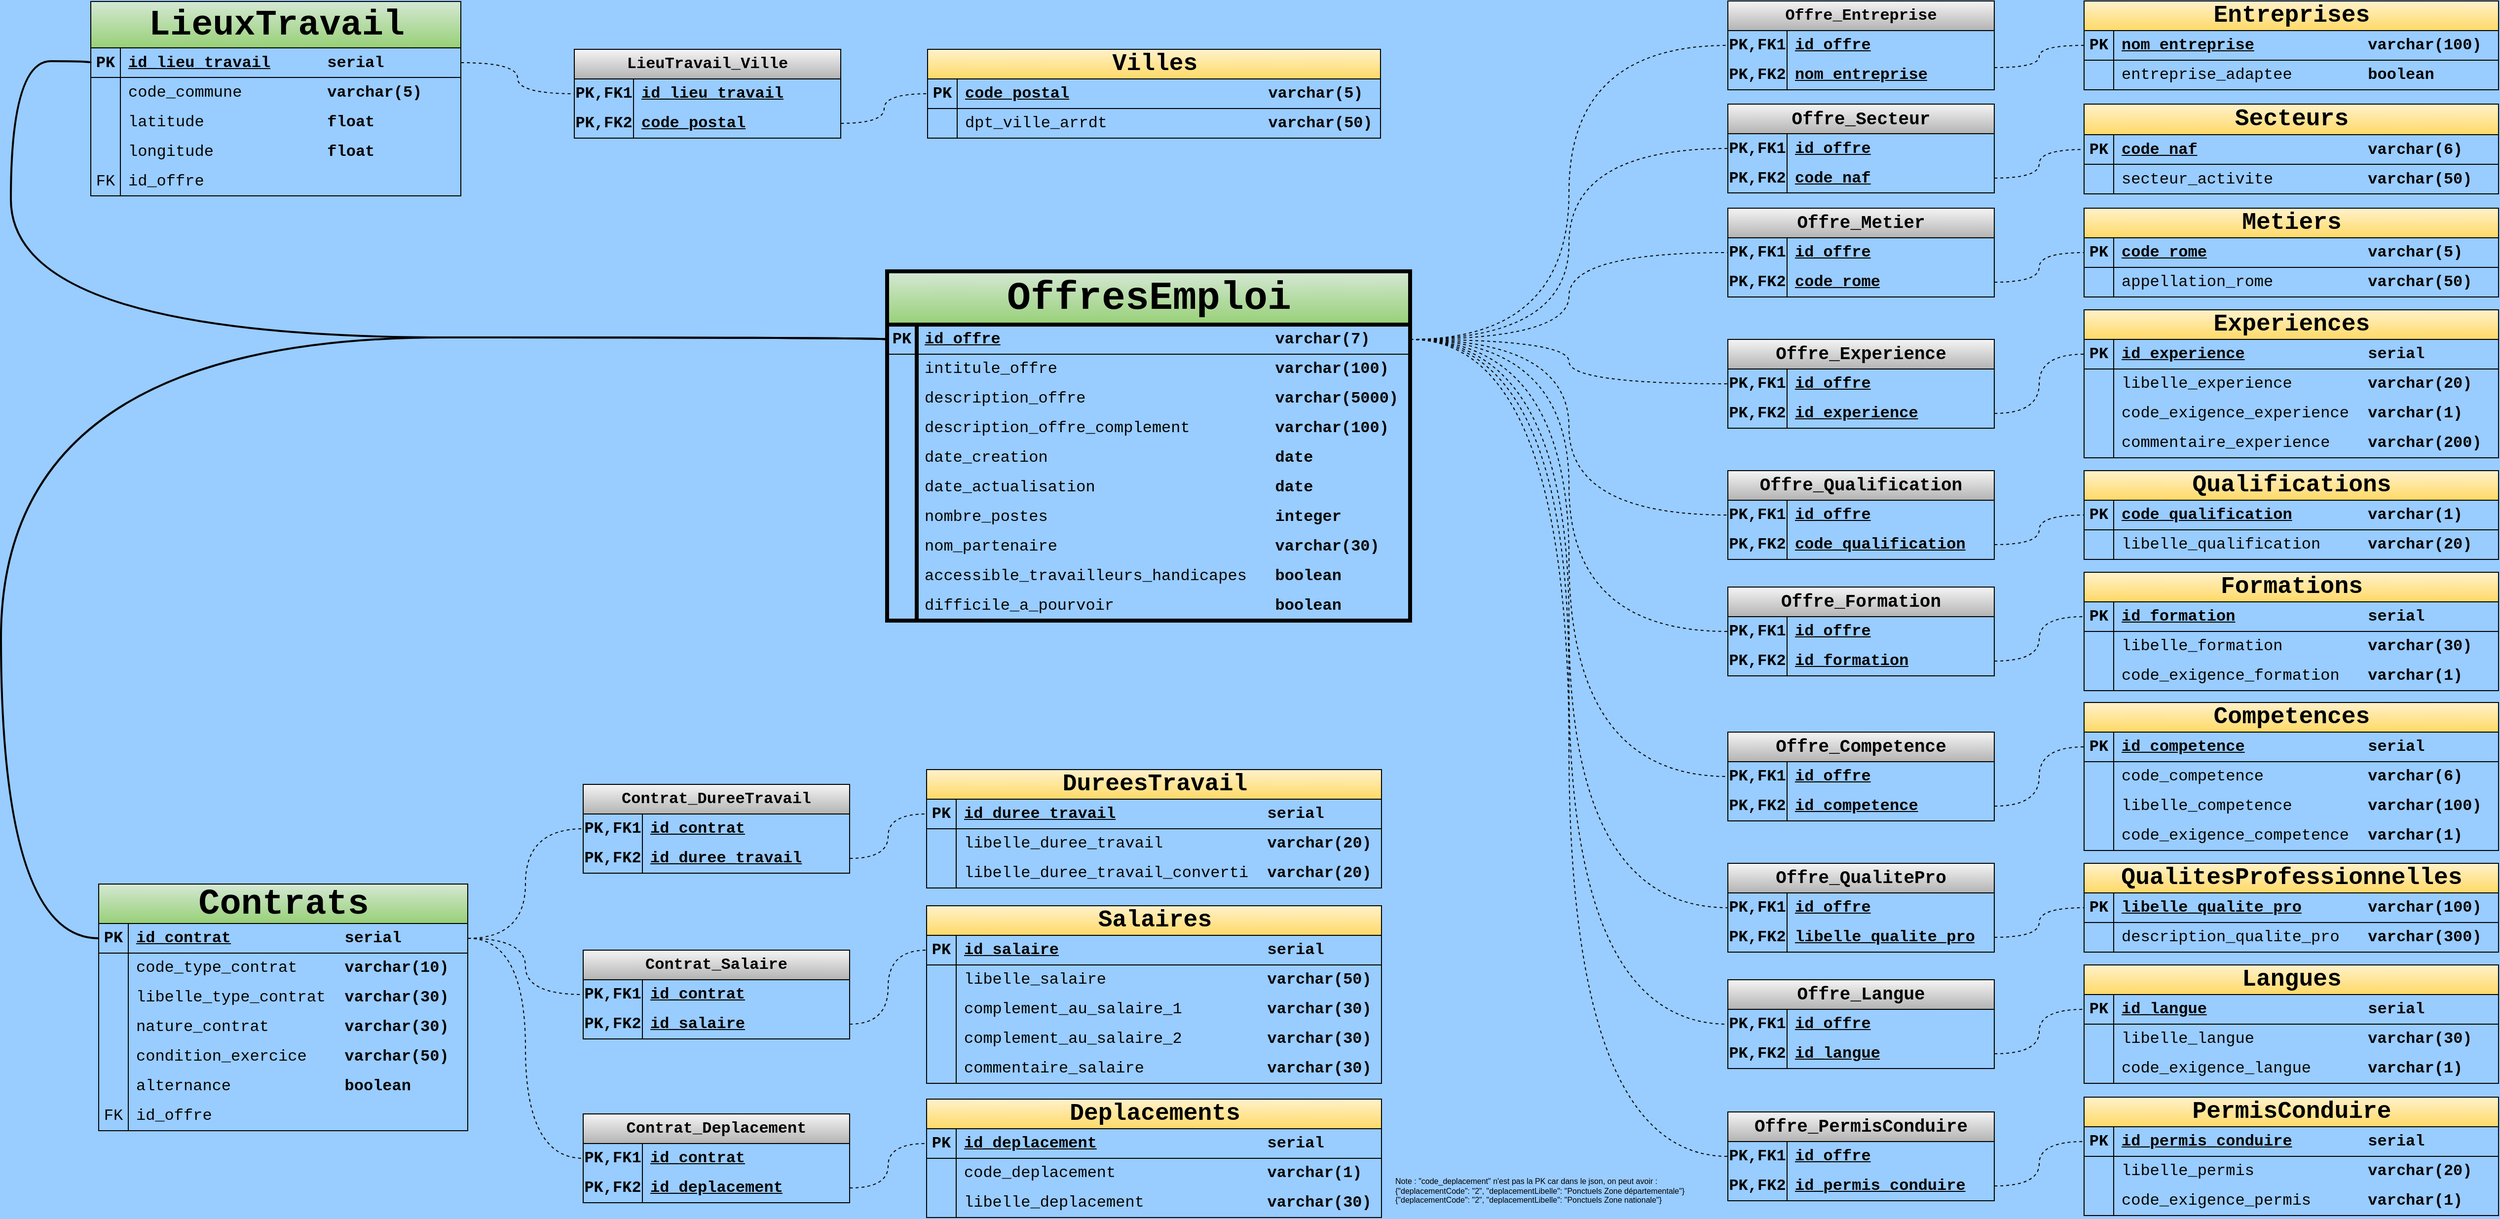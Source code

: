 <mxfile version="26.0.6">
  <diagram name="Page-1" id="PEG4fmZPOcqcN3tmb9fP">
    <mxGraphModel dx="6183" dy="617" grid="0" gridSize="10" guides="1" tooltips="1" connect="1" arrows="1" fold="1" page="1" pageScale="1" pageWidth="4681" pageHeight="3300" background="#99CCFF" math="0" shadow="0">
      <root>
        <mxCell id="0" />
        <mxCell id="1" parent="0" />
        <mxCell id="-QC0LfeOqHy5VNt_hiCN-1" value="&lt;font style=&quot;font-size: 40px;&quot;&gt;OffresEmploi&lt;/font&gt;" style="shape=table;startSize=54;container=1;collapsible=1;childLayout=tableLayout;fixedRows=1;rowLines=0;fontStyle=1;align=center;resizeLast=1;html=1;fillColor=#d5e8d4;strokeColor=#000000;rounded=0;swimlaneLine=1;shadow=0;fontFamily=Courier New;fontSize=16;textShadow=0;labelBorderColor=none;labelBackgroundColor=none;perimeterSpacing=0;swimlaneFillColor=none;gradientColor=#97d077;strokeWidth=4;" parent="1" vertex="1">
          <mxGeometry x="-2183" y="1120" width="530" height="354" as="geometry" />
        </mxCell>
        <mxCell id="-QC0LfeOqHy5VNt_hiCN-2" value="" style="shape=tableRow;horizontal=0;startSize=0;swimlaneHead=0;swimlaneBody=0;fillColor=none;collapsible=0;dropTarget=0;points=[[0,0.5],[1,0.5]];portConstraint=eastwest;top=0;left=0;right=0;bottom=1;rounded=0;fontFamily=Courier New;fontSize=16;perimeterSpacing=0;shadow=0;swimlaneFillColor=none;strokeColor=#000000;" parent="-QC0LfeOqHy5VNt_hiCN-1" vertex="1">
          <mxGeometry y="54" width="530" height="30" as="geometry" />
        </mxCell>
        <mxCell id="-QC0LfeOqHy5VNt_hiCN-3" value="PK" style="shape=partialRectangle;connectable=0;fillColor=none;top=0;left=0;bottom=0;right=0;fontStyle=1;overflow=hidden;whiteSpace=wrap;html=1;rounded=0;fontFamily=Courier New;fontSize=16;perimeterSpacing=0;shadow=0;swimlaneFillColor=none;strokeColor=#000000;" parent="-QC0LfeOqHy5VNt_hiCN-2" vertex="1">
          <mxGeometry width="30" height="30" as="geometry">
            <mxRectangle width="30" height="30" as="alternateBounds" />
          </mxGeometry>
        </mxCell>
        <mxCell id="-QC0LfeOqHy5VNt_hiCN-4" value="&lt;u&gt;id_&lt;/u&gt;&lt;u style=&quot;background-color: transparent; color: light-dark(rgb(0, 0, 0), rgb(255, 255, 255));&quot;&gt;offre&lt;/u&gt;&lt;span style=&quot;background-color: transparent; color: light-dark(rgb(0, 0, 0), rgb(255, 255, 255));&quot;&gt;&amp;nbsp; &amp;nbsp; &amp;nbsp; &amp;nbsp; &amp;nbsp; &amp;nbsp; &amp;nbsp; &amp;nbsp; &amp;nbsp; &amp;nbsp; &amp;nbsp; &amp;nbsp; &amp;nbsp; &amp;nbsp; &amp;nbsp;varchar(7)&lt;/span&gt;" style="shape=partialRectangle;connectable=0;fillColor=none;top=0;left=0;bottom=0;right=0;align=left;spacingLeft=6;fontStyle=1;overflow=hidden;whiteSpace=wrap;html=1;rounded=0;fontFamily=Courier New;fontSize=16;perimeterSpacing=0;shadow=0;swimlaneFillColor=none;strokeColor=#000000;" parent="-QC0LfeOqHy5VNt_hiCN-2" vertex="1">
          <mxGeometry x="30" width="500" height="30" as="geometry">
            <mxRectangle width="500" height="30" as="alternateBounds" />
          </mxGeometry>
        </mxCell>
        <mxCell id="-QC0LfeOqHy5VNt_hiCN-5" value="" style="shape=tableRow;horizontal=0;startSize=0;swimlaneHead=0;swimlaneBody=0;fillColor=none;collapsible=0;dropTarget=0;points=[[0,0.5],[1,0.5]];portConstraint=eastwest;top=0;left=0;right=0;bottom=0;rounded=0;fontFamily=Courier New;fontSize=16;perimeterSpacing=0;shadow=0;swimlaneFillColor=none;strokeColor=#000000;" parent="-QC0LfeOqHy5VNt_hiCN-1" vertex="1">
          <mxGeometry y="84" width="530" height="30" as="geometry" />
        </mxCell>
        <mxCell id="-QC0LfeOqHy5VNt_hiCN-6" value="" style="shape=partialRectangle;connectable=0;fillColor=none;top=0;left=0;bottom=0;right=0;editable=1;overflow=hidden;whiteSpace=wrap;html=1;rounded=0;fontFamily=Courier New;fontSize=16;perimeterSpacing=0;shadow=0;swimlaneFillColor=none;strokeColor=#000000;" parent="-QC0LfeOqHy5VNt_hiCN-5" vertex="1">
          <mxGeometry width="30" height="30" as="geometry">
            <mxRectangle width="30" height="30" as="alternateBounds" />
          </mxGeometry>
        </mxCell>
        <mxCell id="-QC0LfeOqHy5VNt_hiCN-7" value="intitule_offre&amp;nbsp; &lt;span style=&quot;font-weight: 700;&quot;&gt;&amp;nbsp; &amp;nbsp; &amp;nbsp; &amp;nbsp; &amp;nbsp; &amp;nbsp; &amp;nbsp; &amp;nbsp; &amp;nbsp; &amp;nbsp; &amp;nbsp;varchar(100)&lt;/span&gt;" style="shape=partialRectangle;connectable=0;fillColor=none;top=0;left=0;bottom=0;right=0;align=left;spacingLeft=6;overflow=hidden;whiteSpace=wrap;html=1;rounded=0;fontFamily=Courier New;fontSize=16;perimeterSpacing=0;shadow=0;swimlaneFillColor=none;strokeColor=#000000;" parent="-QC0LfeOqHy5VNt_hiCN-5" vertex="1">
          <mxGeometry x="30" width="500" height="30" as="geometry">
            <mxRectangle width="500" height="30" as="alternateBounds" />
          </mxGeometry>
        </mxCell>
        <mxCell id="-QC0LfeOqHy5VNt_hiCN-8" value="" style="shape=tableRow;horizontal=0;startSize=0;swimlaneHead=0;swimlaneBody=0;fillColor=none;collapsible=0;dropTarget=0;points=[[0,0.5],[1,0.5]];portConstraint=eastwest;top=0;left=0;right=0;bottom=0;rounded=0;fontFamily=Courier New;fontSize=16;perimeterSpacing=0;shadow=0;swimlaneFillColor=none;strokeColor=#000000;" parent="-QC0LfeOqHy5VNt_hiCN-1" vertex="1">
          <mxGeometry y="114" width="530" height="30" as="geometry" />
        </mxCell>
        <mxCell id="-QC0LfeOqHy5VNt_hiCN-9" value="" style="shape=partialRectangle;connectable=0;fillColor=none;top=0;left=0;bottom=0;right=0;editable=1;overflow=hidden;whiteSpace=wrap;html=1;rounded=0;fontFamily=Courier New;fontSize=16;perimeterSpacing=0;shadow=0;swimlaneFillColor=none;strokeColor=#000000;" parent="-QC0LfeOqHy5VNt_hiCN-8" vertex="1">
          <mxGeometry width="30" height="30" as="geometry">
            <mxRectangle width="30" height="30" as="alternateBounds" />
          </mxGeometry>
        </mxCell>
        <mxCell id="-QC0LfeOqHy5VNt_hiCN-10" value="description_offre&amp;nbsp; &amp;nbsp; &amp;nbsp; &amp;nbsp; &amp;nbsp; &amp;nbsp; &amp;nbsp; &amp;nbsp; &amp;nbsp; &amp;nbsp;&amp;nbsp;&lt;span style=&quot;font-weight: 700;&quot;&gt;varchar(5000)&lt;/span&gt;" style="shape=partialRectangle;connectable=0;fillColor=none;top=0;left=0;bottom=0;right=0;align=left;spacingLeft=6;overflow=hidden;whiteSpace=wrap;html=1;rounded=0;fontFamily=Courier New;fontSize=16;perimeterSpacing=0;shadow=0;swimlaneFillColor=none;strokeColor=#000000;" parent="-QC0LfeOqHy5VNt_hiCN-8" vertex="1">
          <mxGeometry x="30" width="500" height="30" as="geometry">
            <mxRectangle width="500" height="30" as="alternateBounds" />
          </mxGeometry>
        </mxCell>
        <mxCell id="C7LOxqXwbHzqQDy3l2-N-196" value="" style="shape=tableRow;horizontal=0;startSize=0;swimlaneHead=0;swimlaneBody=0;fillColor=none;collapsible=0;dropTarget=0;points=[[0,0.5],[1,0.5]];portConstraint=eastwest;top=0;left=0;right=0;bottom=0;rounded=0;fontFamily=Courier New;fontSize=16;perimeterSpacing=0;shadow=0;swimlaneFillColor=none;strokeColor=#000000;" vertex="1" parent="-QC0LfeOqHy5VNt_hiCN-1">
          <mxGeometry y="144" width="530" height="30" as="geometry" />
        </mxCell>
        <mxCell id="C7LOxqXwbHzqQDy3l2-N-197" value="" style="shape=partialRectangle;connectable=0;fillColor=none;top=0;left=0;bottom=0;right=0;editable=1;overflow=hidden;whiteSpace=wrap;html=1;rounded=0;fontFamily=Courier New;fontSize=16;perimeterSpacing=0;shadow=0;swimlaneFillColor=none;strokeColor=#000000;" vertex="1" parent="C7LOxqXwbHzqQDy3l2-N-196">
          <mxGeometry width="30" height="30" as="geometry">
            <mxRectangle width="30" height="30" as="alternateBounds" />
          </mxGeometry>
        </mxCell>
        <mxCell id="C7LOxqXwbHzqQDy3l2-N-198" value="description_offre_complement&amp;nbsp; &amp;nbsp; &amp;nbsp; &amp;nbsp; &amp;nbsp;&lt;b&gt;varchar(100)&lt;/b&gt;" style="shape=partialRectangle;connectable=0;fillColor=none;top=0;left=0;bottom=0;right=0;align=left;spacingLeft=6;overflow=hidden;whiteSpace=wrap;html=1;rounded=0;fontFamily=Courier New;fontSize=16;perimeterSpacing=0;shadow=0;swimlaneFillColor=none;strokeColor=#000000;" vertex="1" parent="C7LOxqXwbHzqQDy3l2-N-196">
          <mxGeometry x="30" width="500" height="30" as="geometry">
            <mxRectangle width="500" height="30" as="alternateBounds" />
          </mxGeometry>
        </mxCell>
        <mxCell id="C7LOxqXwbHzqQDy3l2-N-214" value="" style="shape=tableRow;horizontal=0;startSize=0;swimlaneHead=0;swimlaneBody=0;fillColor=none;collapsible=0;dropTarget=0;points=[[0,0.5],[1,0.5]];portConstraint=eastwest;top=0;left=0;right=0;bottom=0;rounded=0;fontFamily=Courier New;fontSize=16;perimeterSpacing=0;shadow=0;swimlaneFillColor=none;strokeColor=#000000;" vertex="1" parent="-QC0LfeOqHy5VNt_hiCN-1">
          <mxGeometry y="174" width="530" height="30" as="geometry" />
        </mxCell>
        <mxCell id="C7LOxqXwbHzqQDy3l2-N-215" value="" style="shape=partialRectangle;connectable=0;fillColor=none;top=0;left=0;bottom=0;right=0;editable=1;overflow=hidden;whiteSpace=wrap;html=1;rounded=0;fontFamily=Courier New;fontSize=16;perimeterSpacing=0;shadow=0;swimlaneFillColor=none;strokeColor=#000000;" vertex="1" parent="C7LOxqXwbHzqQDy3l2-N-214">
          <mxGeometry width="30" height="30" as="geometry">
            <mxRectangle width="30" height="30" as="alternateBounds" />
          </mxGeometry>
        </mxCell>
        <mxCell id="C7LOxqXwbHzqQDy3l2-N-216" value="date_creation&amp;nbsp; &amp;nbsp; &amp;nbsp; &amp;nbsp; &amp;nbsp; &amp;nbsp; &amp;nbsp; &amp;nbsp; &amp;nbsp; &amp;nbsp; &amp;nbsp; &amp;nbsp;&amp;nbsp;&lt;span style=&quot;font-weight: 700;&quot;&gt;date&lt;/span&gt;" style="shape=partialRectangle;connectable=0;fillColor=none;top=0;left=0;bottom=0;right=0;align=left;spacingLeft=6;overflow=hidden;whiteSpace=wrap;html=1;rounded=0;fontFamily=Courier New;fontSize=16;perimeterSpacing=0;shadow=0;swimlaneFillColor=none;strokeColor=#000000;" vertex="1" parent="C7LOxqXwbHzqQDy3l2-N-214">
          <mxGeometry x="30" width="500" height="30" as="geometry">
            <mxRectangle width="500" height="30" as="alternateBounds" />
          </mxGeometry>
        </mxCell>
        <mxCell id="C7LOxqXwbHzqQDy3l2-N-217" value="" style="shape=tableRow;horizontal=0;startSize=0;swimlaneHead=0;swimlaneBody=0;fillColor=none;collapsible=0;dropTarget=0;points=[[0,0.5],[1,0.5]];portConstraint=eastwest;top=0;left=0;right=0;bottom=0;rounded=0;fontFamily=Courier New;fontSize=16;perimeterSpacing=0;shadow=0;swimlaneFillColor=none;strokeColor=#000000;" vertex="1" parent="-QC0LfeOqHy5VNt_hiCN-1">
          <mxGeometry y="204" width="530" height="30" as="geometry" />
        </mxCell>
        <mxCell id="C7LOxqXwbHzqQDy3l2-N-218" value="" style="shape=partialRectangle;connectable=0;fillColor=none;top=0;left=0;bottom=0;right=0;editable=1;overflow=hidden;whiteSpace=wrap;html=1;rounded=0;fontFamily=Courier New;fontSize=16;perimeterSpacing=0;shadow=0;swimlaneFillColor=none;strokeColor=#000000;" vertex="1" parent="C7LOxqXwbHzqQDy3l2-N-217">
          <mxGeometry width="30" height="30" as="geometry">
            <mxRectangle width="30" height="30" as="alternateBounds" />
          </mxGeometry>
        </mxCell>
        <mxCell id="C7LOxqXwbHzqQDy3l2-N-219" value="date_actualisation&amp;nbsp; &amp;nbsp; &amp;nbsp; &amp;nbsp; &amp;nbsp; &amp;nbsp; &amp;nbsp; &amp;nbsp; &amp;nbsp; &amp;nbsp;&lt;span style=&quot;font-weight: 700;&quot;&gt;date&lt;/span&gt;" style="shape=partialRectangle;connectable=0;fillColor=none;top=0;left=0;bottom=0;right=0;align=left;spacingLeft=6;overflow=hidden;whiteSpace=wrap;html=1;rounded=0;fontFamily=Courier New;fontSize=16;perimeterSpacing=0;shadow=0;swimlaneFillColor=none;strokeColor=#000000;" vertex="1" parent="C7LOxqXwbHzqQDy3l2-N-217">
          <mxGeometry x="30" width="500" height="30" as="geometry">
            <mxRectangle width="500" height="30" as="alternateBounds" />
          </mxGeometry>
        </mxCell>
        <mxCell id="-QC0LfeOqHy5VNt_hiCN-11" value="" style="shape=tableRow;horizontal=0;startSize=0;swimlaneHead=0;swimlaneBody=0;fillColor=none;collapsible=0;dropTarget=0;points=[[0,0.5],[1,0.5]];portConstraint=eastwest;top=0;left=0;right=0;bottom=0;rounded=0;fontFamily=Courier New;fontSize=16;perimeterSpacing=0;shadow=0;swimlaneFillColor=none;strokeColor=#000000;" parent="-QC0LfeOqHy5VNt_hiCN-1" vertex="1">
          <mxGeometry y="234" width="530" height="30" as="geometry" />
        </mxCell>
        <mxCell id="-QC0LfeOqHy5VNt_hiCN-12" value="" style="shape=partialRectangle;connectable=0;fillColor=none;top=0;left=0;bottom=0;right=0;editable=1;overflow=hidden;whiteSpace=wrap;html=1;rounded=0;fontFamily=Courier New;fontSize=16;perimeterSpacing=0;shadow=0;swimlaneFillColor=none;strokeColor=#000000;" parent="-QC0LfeOqHy5VNt_hiCN-11" vertex="1">
          <mxGeometry width="30" height="30" as="geometry">
            <mxRectangle width="30" height="30" as="alternateBounds" />
          </mxGeometry>
        </mxCell>
        <mxCell id="-QC0LfeOqHy5VNt_hiCN-13" value="nombre_postes&amp;nbsp; &amp;nbsp; &amp;nbsp; &amp;nbsp; &amp;nbsp; &amp;nbsp; &amp;nbsp; &amp;nbsp; &amp;nbsp; &amp;nbsp; &amp;nbsp; &amp;nbsp;&amp;nbsp;&lt;span style=&quot;font-weight: 700;&quot;&gt;integer&lt;/span&gt;" style="shape=partialRectangle;connectable=0;fillColor=none;top=0;left=0;bottom=0;right=0;align=left;spacingLeft=6;overflow=hidden;whiteSpace=wrap;html=1;rounded=0;fontFamily=Courier New;fontSize=16;perimeterSpacing=0;shadow=0;swimlaneFillColor=none;strokeColor=#000000;" parent="-QC0LfeOqHy5VNt_hiCN-11" vertex="1">
          <mxGeometry x="30" width="500" height="30" as="geometry">
            <mxRectangle width="500" height="30" as="alternateBounds" />
          </mxGeometry>
        </mxCell>
        <mxCell id="-QC0LfeOqHy5VNt_hiCN-29" value="" style="shape=tableRow;horizontal=0;startSize=0;swimlaneHead=0;swimlaneBody=0;fillColor=none;collapsible=0;dropTarget=0;points=[[0,0.5],[1,0.5]];portConstraint=eastwest;top=0;left=0;right=0;bottom=0;rounded=0;fontFamily=Courier New;fontSize=16;perimeterSpacing=0;shadow=0;swimlaneFillColor=none;strokeColor=#000000;" parent="-QC0LfeOqHy5VNt_hiCN-1" vertex="1">
          <mxGeometry y="264" width="530" height="30" as="geometry" />
        </mxCell>
        <mxCell id="-QC0LfeOqHy5VNt_hiCN-30" value="" style="shape=partialRectangle;connectable=0;fillColor=none;top=0;left=0;bottom=0;right=0;editable=1;overflow=hidden;whiteSpace=wrap;html=1;rounded=0;fontFamily=Courier New;fontSize=16;perimeterSpacing=0;shadow=0;swimlaneFillColor=none;strokeColor=#000000;" parent="-QC0LfeOqHy5VNt_hiCN-29" vertex="1">
          <mxGeometry width="30" height="30" as="geometry">
            <mxRectangle width="30" height="30" as="alternateBounds" />
          </mxGeometry>
        </mxCell>
        <mxCell id="-QC0LfeOqHy5VNt_hiCN-31" value="nom_partenaire&amp;nbsp; &amp;nbsp; &amp;nbsp; &amp;nbsp; &amp;nbsp; &amp;nbsp; &amp;nbsp; &amp;nbsp; &amp;nbsp; &amp;nbsp; &amp;nbsp; &amp;nbsp;&lt;b&gt;varchar(30)&lt;/b&gt;" style="shape=partialRectangle;connectable=0;fillColor=none;top=0;left=0;bottom=0;right=0;align=left;spacingLeft=6;overflow=hidden;whiteSpace=wrap;html=1;rounded=0;fontFamily=Courier New;fontSize=16;perimeterSpacing=0;shadow=0;swimlaneFillColor=none;strokeColor=#000000;" parent="-QC0LfeOqHy5VNt_hiCN-29" vertex="1">
          <mxGeometry x="30" width="500" height="30" as="geometry">
            <mxRectangle width="500" height="30" as="alternateBounds" />
          </mxGeometry>
        </mxCell>
        <mxCell id="-QC0LfeOqHy5VNt_hiCN-14" value="" style="shape=tableRow;horizontal=0;startSize=0;swimlaneHead=0;swimlaneBody=0;fillColor=none;collapsible=0;dropTarget=0;points=[[0,0.5],[1,0.5]];portConstraint=eastwest;top=0;left=0;right=0;bottom=0;rounded=0;fontFamily=Courier New;fontSize=16;perimeterSpacing=0;shadow=0;swimlaneFillColor=none;strokeColor=#000000;" parent="-QC0LfeOqHy5VNt_hiCN-1" vertex="1">
          <mxGeometry y="294" width="530" height="30" as="geometry" />
        </mxCell>
        <mxCell id="-QC0LfeOqHy5VNt_hiCN-15" value="" style="shape=partialRectangle;connectable=0;fillColor=none;top=0;left=0;bottom=0;right=0;editable=1;overflow=hidden;whiteSpace=wrap;html=1;rounded=0;fontFamily=Courier New;fontSize=16;perimeterSpacing=0;shadow=0;swimlaneFillColor=none;strokeColor=#000000;" parent="-QC0LfeOqHy5VNt_hiCN-14" vertex="1">
          <mxGeometry width="30" height="30" as="geometry">
            <mxRectangle width="30" height="30" as="alternateBounds" />
          </mxGeometry>
        </mxCell>
        <mxCell id="-QC0LfeOqHy5VNt_hiCN-16" value="accessible_travailleurs_handicapes&amp;nbsp; &amp;nbsp;&lt;span style=&quot;font-weight: 700;&quot;&gt;boolean&lt;/span&gt;" style="shape=partialRectangle;connectable=0;fillColor=none;top=0;left=0;bottom=0;right=0;align=left;spacingLeft=6;overflow=hidden;whiteSpace=wrap;html=1;rounded=0;fontFamily=Courier New;fontSize=16;perimeterSpacing=0;shadow=0;swimlaneFillColor=none;strokeColor=#000000;" parent="-QC0LfeOqHy5VNt_hiCN-14" vertex="1">
          <mxGeometry x="30" width="500" height="30" as="geometry">
            <mxRectangle width="500" height="30" as="alternateBounds" />
          </mxGeometry>
        </mxCell>
        <mxCell id="-QC0LfeOqHy5VNt_hiCN-32" value="" style="shape=tableRow;horizontal=0;startSize=0;swimlaneHead=0;swimlaneBody=0;fillColor=none;collapsible=0;dropTarget=0;points=[[0,0.5],[1,0.5]];portConstraint=eastwest;top=0;left=0;right=0;bottom=0;rounded=0;fontFamily=Courier New;fontSize=16;perimeterSpacing=0;shadow=0;swimlaneFillColor=none;strokeColor=#000000;" parent="-QC0LfeOqHy5VNt_hiCN-1" vertex="1">
          <mxGeometry y="324" width="530" height="30" as="geometry" />
        </mxCell>
        <mxCell id="-QC0LfeOqHy5VNt_hiCN-33" value="" style="shape=partialRectangle;connectable=0;fillColor=none;top=0;left=0;bottom=0;right=0;editable=1;overflow=hidden;whiteSpace=wrap;html=1;rounded=0;fontFamily=Courier New;fontSize=16;perimeterSpacing=0;shadow=0;swimlaneFillColor=none;strokeColor=#000000;" parent="-QC0LfeOqHy5VNt_hiCN-32" vertex="1">
          <mxGeometry width="30" height="30" as="geometry">
            <mxRectangle width="30" height="30" as="alternateBounds" />
          </mxGeometry>
        </mxCell>
        <mxCell id="-QC0LfeOqHy5VNt_hiCN-34" value="difficile_a_pourvoir&amp;nbsp; &amp;nbsp; &amp;nbsp; &amp;nbsp; &amp;nbsp; &amp;nbsp; &amp;nbsp; &amp;nbsp; &amp;nbsp;&lt;b&gt;boolean&lt;/b&gt;" style="shape=partialRectangle;connectable=0;fillColor=none;top=0;left=0;bottom=0;right=0;align=left;spacingLeft=6;overflow=hidden;whiteSpace=wrap;html=1;rounded=0;fontFamily=Courier New;fontSize=16;perimeterSpacing=0;shadow=0;swimlaneFillColor=none;strokeColor=#000000;" parent="-QC0LfeOqHy5VNt_hiCN-32" vertex="1">
          <mxGeometry x="30" width="500" height="30" as="geometry">
            <mxRectangle width="500" height="30" as="alternateBounds" />
          </mxGeometry>
        </mxCell>
        <mxCell id="-QC0LfeOqHy5VNt_hiCN-35" value="&lt;font style=&quot;font-size: 18px;&quot;&gt;Offre_Metier&lt;/font&gt;" style="shape=table;startSize=30;container=1;collapsible=1;childLayout=tableLayout;fixedRows=1;rowLines=0;fontStyle=1;align=center;resizeLast=1;html=1;whiteSpace=wrap;fillColor=#f5f5f5;strokeColor=#000000;fontFamily=Courier New;fontSize=16;gradientColor=#b3b3b3;" parent="1" vertex="1">
          <mxGeometry x="-1331" y="1056" width="270" height="90" as="geometry" />
        </mxCell>
        <mxCell id="-QC0LfeOqHy5VNt_hiCN-36" value="" style="shape=tableRow;horizontal=0;startSize=0;swimlaneHead=0;swimlaneBody=0;fillColor=none;collapsible=0;dropTarget=0;points=[[0,0.5],[1,0.5]];portConstraint=eastwest;top=0;left=0;right=0;bottom=0;html=1;fontFamily=Courier New;fontSize=16;strokeColor=#000000;" parent="-QC0LfeOqHy5VNt_hiCN-35" vertex="1">
          <mxGeometry y="30" width="270" height="30" as="geometry" />
        </mxCell>
        <mxCell id="-QC0LfeOqHy5VNt_hiCN-37" value="PK,FK1" style="shape=partialRectangle;connectable=0;fillColor=none;top=0;left=0;bottom=0;right=0;fontStyle=1;overflow=hidden;html=1;whiteSpace=wrap;fontFamily=Courier New;fontSize=16;strokeColor=#000000;" parent="-QC0LfeOqHy5VNt_hiCN-36" vertex="1">
          <mxGeometry width="60" height="30" as="geometry">
            <mxRectangle width="60" height="30" as="alternateBounds" />
          </mxGeometry>
        </mxCell>
        <mxCell id="-QC0LfeOqHy5VNt_hiCN-38" value="id_offre" style="shape=partialRectangle;connectable=0;fillColor=none;top=0;left=0;bottom=0;right=0;align=left;spacingLeft=6;fontStyle=5;overflow=hidden;html=1;whiteSpace=wrap;fontFamily=Courier New;fontSize=16;strokeColor=#000000;" parent="-QC0LfeOqHy5VNt_hiCN-36" vertex="1">
          <mxGeometry x="60" width="210" height="30" as="geometry">
            <mxRectangle width="210" height="30" as="alternateBounds" />
          </mxGeometry>
        </mxCell>
        <mxCell id="-QC0LfeOqHy5VNt_hiCN-39" value="" style="shape=tableRow;horizontal=0;startSize=0;swimlaneHead=0;swimlaneBody=0;fillColor=none;collapsible=0;dropTarget=0;points=[[0,0.5],[1,0.5]];portConstraint=eastwest;top=0;left=0;right=0;bottom=1;html=1;fontFamily=Courier New;fontSize=16;strokeColor=#000000;" parent="-QC0LfeOqHy5VNt_hiCN-35" vertex="1">
          <mxGeometry y="60" width="270" height="30" as="geometry" />
        </mxCell>
        <mxCell id="-QC0LfeOqHy5VNt_hiCN-40" value="PK,FK2" style="shape=partialRectangle;connectable=0;fillColor=none;top=0;left=0;bottom=0;right=0;fontStyle=1;overflow=hidden;html=1;whiteSpace=wrap;fontFamily=Courier New;fontSize=16;strokeColor=#000000;" parent="-QC0LfeOqHy5VNt_hiCN-39" vertex="1">
          <mxGeometry width="60" height="30" as="geometry">
            <mxRectangle width="60" height="30" as="alternateBounds" />
          </mxGeometry>
        </mxCell>
        <mxCell id="-QC0LfeOqHy5VNt_hiCN-41" value="code_rome" style="shape=partialRectangle;connectable=0;fillColor=none;top=0;left=0;bottom=0;right=0;align=left;spacingLeft=6;fontStyle=5;overflow=hidden;html=1;whiteSpace=wrap;fontFamily=Courier New;fontSize=16;strokeColor=#000000;" parent="-QC0LfeOqHy5VNt_hiCN-39" vertex="1">
          <mxGeometry x="60" width="210" height="30" as="geometry">
            <mxRectangle width="210" height="30" as="alternateBounds" />
          </mxGeometry>
        </mxCell>
        <mxCell id="C7LOxqXwbHzqQDy3l2-N-42" value="&lt;font style=&quot;font-size: 24px;&quot;&gt;Metiers&lt;/font&gt;" style="shape=table;startSize=30;container=1;collapsible=1;childLayout=tableLayout;fixedRows=1;rowLines=0;fontStyle=1;align=center;resizeLast=1;html=1;fillColor=#fff2cc;strokeColor=#000000;rounded=0;fontFamily=Courier New;fontSize=16;gradientColor=#ffd966;" vertex="1" parent="1">
          <mxGeometry x="-970" y="1056" width="420" height="90" as="geometry" />
        </mxCell>
        <mxCell id="C7LOxqXwbHzqQDy3l2-N-43" value="" style="shape=tableRow;horizontal=0;startSize=0;swimlaneHead=0;swimlaneBody=0;fillColor=none;collapsible=0;dropTarget=0;points=[[0,0.5],[1,0.5]];portConstraint=eastwest;top=0;left=0;right=0;bottom=1;rounded=0;fontFamily=Courier New;fontSize=16;strokeColor=#000000;" vertex="1" parent="C7LOxqXwbHzqQDy3l2-N-42">
          <mxGeometry y="30" width="420" height="30" as="geometry" />
        </mxCell>
        <mxCell id="C7LOxqXwbHzqQDy3l2-N-44" value="PK" style="shape=partialRectangle;connectable=0;fillColor=none;top=0;left=0;bottom=0;right=0;fontStyle=1;overflow=hidden;whiteSpace=wrap;html=1;rounded=0;fontFamily=Courier New;fontSize=16;strokeColor=#000000;" vertex="1" parent="C7LOxqXwbHzqQDy3l2-N-43">
          <mxGeometry width="30" height="30" as="geometry">
            <mxRectangle width="30" height="30" as="alternateBounds" />
          </mxGeometry>
        </mxCell>
        <mxCell id="C7LOxqXwbHzqQDy3l2-N-45" value="&lt;u&gt;code_rome&lt;/u&gt;&amp;nbsp; &amp;nbsp; &amp;nbsp; &amp;nbsp; &amp;nbsp; &amp;nbsp; &amp;nbsp; &amp;nbsp; &amp;nbsp;varchar(5)" style="shape=partialRectangle;connectable=0;fillColor=none;top=0;left=0;bottom=0;right=0;align=left;spacingLeft=6;fontStyle=1;overflow=hidden;whiteSpace=wrap;html=1;rounded=0;fontFamily=Courier New;fontSize=16;strokeColor=#000000;" vertex="1" parent="C7LOxqXwbHzqQDy3l2-N-43">
          <mxGeometry x="30" width="390" height="30" as="geometry">
            <mxRectangle width="390" height="30" as="alternateBounds" />
          </mxGeometry>
        </mxCell>
        <mxCell id="C7LOxqXwbHzqQDy3l2-N-49" value="" style="shape=tableRow;horizontal=0;startSize=0;swimlaneHead=0;swimlaneBody=0;fillColor=none;collapsible=0;dropTarget=0;points=[[0,0.5],[1,0.5]];portConstraint=eastwest;top=0;left=0;right=0;bottom=0;rounded=0;fontFamily=Courier New;fontSize=16;strokeColor=#000000;" vertex="1" parent="C7LOxqXwbHzqQDy3l2-N-42">
          <mxGeometry y="60" width="420" height="30" as="geometry" />
        </mxCell>
        <mxCell id="C7LOxqXwbHzqQDy3l2-N-50" value="" style="shape=partialRectangle;connectable=0;fillColor=none;top=0;left=0;bottom=0;right=0;editable=1;overflow=hidden;whiteSpace=wrap;html=1;rounded=0;fontFamily=Courier New;fontSize=16;strokeColor=#000000;" vertex="1" parent="C7LOxqXwbHzqQDy3l2-N-49">
          <mxGeometry width="30" height="30" as="geometry">
            <mxRectangle width="30" height="30" as="alternateBounds" />
          </mxGeometry>
        </mxCell>
        <mxCell id="C7LOxqXwbHzqQDy3l2-N-51" value="appellation_rome&amp;nbsp; &amp;nbsp; &amp;nbsp; &amp;nbsp; &amp;nbsp;&amp;nbsp;&lt;b&gt;varchar(50)&lt;/b&gt;" style="shape=partialRectangle;connectable=0;fillColor=none;top=0;left=0;bottom=0;right=0;align=left;spacingLeft=6;overflow=hidden;whiteSpace=wrap;html=1;rounded=0;fontFamily=Courier New;fontSize=16;strokeColor=#000000;" vertex="1" parent="C7LOxqXwbHzqQDy3l2-N-49">
          <mxGeometry x="30" width="390" height="30" as="geometry">
            <mxRectangle width="390" height="30" as="alternateBounds" />
          </mxGeometry>
        </mxCell>
        <mxCell id="C7LOxqXwbHzqQDy3l2-N-77" value="&lt;font style=&quot;font-size: 36px;&quot;&gt;Contrats&lt;/font&gt;" style="shape=table;startSize=40;container=1;collapsible=1;childLayout=tableLayout;fixedRows=1;rowLines=0;fontStyle=1;align=center;resizeLast=1;html=1;fillColor=#d5e8d4;strokeColor=#000000;rounded=0;fontFamily=Courier New;fontSize=16;gradientColor=#97d077;" vertex="1" parent="1">
          <mxGeometry x="-2982" y="1741" width="374" height="250" as="geometry" />
        </mxCell>
        <mxCell id="C7LOxqXwbHzqQDy3l2-N-78" value="" style="shape=tableRow;horizontal=0;startSize=0;swimlaneHead=0;swimlaneBody=0;fillColor=none;collapsible=0;dropTarget=0;points=[[0,0.5],[1,0.5]];portConstraint=eastwest;top=0;left=0;right=0;bottom=1;rounded=0;fontFamily=Courier New;fontSize=16;fontStyle=4;strokeColor=#000000;" vertex="1" parent="C7LOxqXwbHzqQDy3l2-N-77">
          <mxGeometry y="40" width="374" height="30" as="geometry" />
        </mxCell>
        <mxCell id="C7LOxqXwbHzqQDy3l2-N-79" value="PK" style="shape=partialRectangle;connectable=0;fillColor=none;top=0;left=0;bottom=0;right=0;fontStyle=1;overflow=hidden;whiteSpace=wrap;html=1;rounded=0;fontFamily=Courier New;fontSize=16;strokeColor=#000000;" vertex="1" parent="C7LOxqXwbHzqQDy3l2-N-78">
          <mxGeometry width="30" height="30" as="geometry">
            <mxRectangle width="30" height="30" as="alternateBounds" />
          </mxGeometry>
        </mxCell>
        <mxCell id="C7LOxqXwbHzqQDy3l2-N-80" value="&lt;u&gt;id_contrat&lt;/u&gt;&amp;nbsp; &amp;nbsp; &amp;nbsp; &amp;nbsp; &amp;nbsp; &amp;nbsp; serial" style="shape=partialRectangle;connectable=0;fillColor=none;top=0;left=0;bottom=0;right=0;align=left;spacingLeft=6;fontStyle=1;overflow=hidden;whiteSpace=wrap;html=1;rounded=0;fontFamily=Courier New;fontSize=16;strokeColor=#000000;" vertex="1" parent="C7LOxqXwbHzqQDy3l2-N-78">
          <mxGeometry x="30" width="344" height="30" as="geometry">
            <mxRectangle width="344" height="30" as="alternateBounds" />
          </mxGeometry>
        </mxCell>
        <mxCell id="C7LOxqXwbHzqQDy3l2-N-199" value="" style="shape=tableRow;horizontal=0;startSize=0;swimlaneHead=0;swimlaneBody=0;fillColor=none;collapsible=0;dropTarget=0;points=[[0,0.5],[1,0.5]];portConstraint=eastwest;top=0;left=0;right=0;bottom=0;rounded=0;fontFamily=Courier New;fontSize=16;strokeColor=#000000;" vertex="1" parent="C7LOxqXwbHzqQDy3l2-N-77">
          <mxGeometry y="70" width="374" height="30" as="geometry" />
        </mxCell>
        <mxCell id="C7LOxqXwbHzqQDy3l2-N-200" value="" style="shape=partialRectangle;connectable=0;fillColor=none;top=0;left=0;bottom=0;right=0;editable=1;overflow=hidden;whiteSpace=wrap;html=1;rounded=0;fontFamily=Courier New;fontSize=16;strokeColor=#000000;" vertex="1" parent="C7LOxqXwbHzqQDy3l2-N-199">
          <mxGeometry width="30" height="30" as="geometry">
            <mxRectangle width="30" height="30" as="alternateBounds" />
          </mxGeometry>
        </mxCell>
        <mxCell id="C7LOxqXwbHzqQDy3l2-N-201" value="code_type_contrat&amp;nbsp; &amp;nbsp; &amp;nbsp;&lt;b&gt;varchar(10)&lt;/b&gt;" style="shape=partialRectangle;connectable=0;fillColor=none;top=0;left=0;bottom=0;right=0;align=left;spacingLeft=6;overflow=hidden;whiteSpace=wrap;html=1;rounded=0;fontFamily=Courier New;fontSize=16;strokeColor=#000000;" vertex="1" parent="C7LOxqXwbHzqQDy3l2-N-199">
          <mxGeometry x="30" width="344" height="30" as="geometry">
            <mxRectangle width="344" height="30" as="alternateBounds" />
          </mxGeometry>
        </mxCell>
        <mxCell id="C7LOxqXwbHzqQDy3l2-N-667" value="" style="shape=tableRow;horizontal=0;startSize=0;swimlaneHead=0;swimlaneBody=0;fillColor=none;collapsible=0;dropTarget=0;points=[[0,0.5],[1,0.5]];portConstraint=eastwest;top=0;left=0;right=0;bottom=0;rounded=0;fontFamily=Courier New;fontSize=16;strokeColor=#000000;" vertex="1" parent="C7LOxqXwbHzqQDy3l2-N-77">
          <mxGeometry y="100" width="374" height="30" as="geometry" />
        </mxCell>
        <mxCell id="C7LOxqXwbHzqQDy3l2-N-668" value="" style="shape=partialRectangle;connectable=0;fillColor=none;top=0;left=0;bottom=0;right=0;editable=1;overflow=hidden;whiteSpace=wrap;html=1;rounded=0;fontFamily=Courier New;fontSize=16;strokeColor=#000000;" vertex="1" parent="C7LOxqXwbHzqQDy3l2-N-667">
          <mxGeometry width="30" height="30" as="geometry">
            <mxRectangle width="30" height="30" as="alternateBounds" />
          </mxGeometry>
        </mxCell>
        <mxCell id="C7LOxqXwbHzqQDy3l2-N-669" value="libelle_&lt;span style=&quot;color: light-dark(rgb(0, 0, 0), rgb(255, 255, 255)); background-color: transparent;&quot;&gt;type_contrat&amp;nbsp; &lt;/span&gt;&lt;b style=&quot;color: light-dark(rgb(0, 0, 0), rgb(255, 255, 255)); background-color: transparent;&quot;&gt;varchar(30)&lt;/b&gt;" style="shape=partialRectangle;connectable=0;fillColor=none;top=0;left=0;bottom=0;right=0;align=left;spacingLeft=6;overflow=hidden;whiteSpace=wrap;html=1;rounded=0;fontFamily=Courier New;fontSize=16;strokeColor=#000000;" vertex="1" parent="C7LOxqXwbHzqQDy3l2-N-667">
          <mxGeometry x="30" width="344" height="30" as="geometry">
            <mxRectangle width="344" height="30" as="alternateBounds" />
          </mxGeometry>
        </mxCell>
        <mxCell id="C7LOxqXwbHzqQDy3l2-N-658" value="" style="shape=tableRow;horizontal=0;startSize=0;swimlaneHead=0;swimlaneBody=0;fillColor=none;collapsible=0;dropTarget=0;points=[[0,0.5],[1,0.5]];portConstraint=eastwest;top=0;left=0;right=0;bottom=0;rounded=0;fontFamily=Courier New;fontSize=16;strokeColor=#000000;" vertex="1" parent="C7LOxqXwbHzqQDy3l2-N-77">
          <mxGeometry y="130" width="374" height="30" as="geometry" />
        </mxCell>
        <mxCell id="C7LOxqXwbHzqQDy3l2-N-659" value="" style="shape=partialRectangle;connectable=0;fillColor=none;top=0;left=0;bottom=0;right=0;editable=1;overflow=hidden;whiteSpace=wrap;html=1;rounded=0;fontFamily=Courier New;fontSize=16;strokeColor=#000000;" vertex="1" parent="C7LOxqXwbHzqQDy3l2-N-658">
          <mxGeometry width="30" height="30" as="geometry">
            <mxRectangle width="30" height="30" as="alternateBounds" />
          </mxGeometry>
        </mxCell>
        <mxCell id="C7LOxqXwbHzqQDy3l2-N-660" value="nature_contrat&amp;nbsp; &amp;nbsp; &amp;nbsp;&amp;nbsp;&lt;span style=&quot;color: light-dark(rgb(0, 0, 0), rgb(255, 255, 255)); background-color: transparent;&quot;&gt;&amp;nbsp; &lt;/span&gt;&lt;b style=&quot;color: light-dark(rgb(0, 0, 0), rgb(255, 255, 255)); background-color: transparent;&quot;&gt;varchar(30)&lt;/b&gt;" style="shape=partialRectangle;connectable=0;fillColor=none;top=0;left=0;bottom=0;right=0;align=left;spacingLeft=6;overflow=hidden;whiteSpace=wrap;html=1;rounded=0;fontFamily=Courier New;fontSize=16;strokeColor=#000000;" vertex="1" parent="C7LOxqXwbHzqQDy3l2-N-658">
          <mxGeometry x="30" width="344" height="30" as="geometry">
            <mxRectangle width="344" height="30" as="alternateBounds" />
          </mxGeometry>
        </mxCell>
        <mxCell id="C7LOxqXwbHzqQDy3l2-N-661" value="" style="shape=tableRow;horizontal=0;startSize=0;swimlaneHead=0;swimlaneBody=0;fillColor=none;collapsible=0;dropTarget=0;points=[[0,0.5],[1,0.5]];portConstraint=eastwest;top=0;left=0;right=0;bottom=0;rounded=0;fontFamily=Courier New;fontSize=16;strokeColor=#000000;" vertex="1" parent="C7LOxqXwbHzqQDy3l2-N-77">
          <mxGeometry y="160" width="374" height="30" as="geometry" />
        </mxCell>
        <mxCell id="C7LOxqXwbHzqQDy3l2-N-662" value="" style="shape=partialRectangle;connectable=0;fillColor=none;top=0;left=0;bottom=0;right=0;editable=1;overflow=hidden;whiteSpace=wrap;html=1;rounded=0;fontFamily=Courier New;fontSize=16;strokeColor=#000000;" vertex="1" parent="C7LOxqXwbHzqQDy3l2-N-661">
          <mxGeometry width="30" height="30" as="geometry">
            <mxRectangle width="30" height="30" as="alternateBounds" />
          </mxGeometry>
        </mxCell>
        <mxCell id="C7LOxqXwbHzqQDy3l2-N-663" value="condition_exercice&amp;nbsp; &amp;nbsp;&amp;nbsp;&lt;b&gt;varchar(50)&lt;/b&gt;" style="shape=partialRectangle;connectable=0;fillColor=none;top=0;left=0;bottom=0;right=0;align=left;spacingLeft=6;overflow=hidden;whiteSpace=wrap;html=1;rounded=0;fontFamily=Courier New;fontSize=16;strokeColor=#000000;" vertex="1" parent="C7LOxqXwbHzqQDy3l2-N-661">
          <mxGeometry x="30" width="344" height="30" as="geometry">
            <mxRectangle width="344" height="30" as="alternateBounds" />
          </mxGeometry>
        </mxCell>
        <mxCell id="C7LOxqXwbHzqQDy3l2-N-156" value="" style="shape=tableRow;horizontal=0;startSize=0;swimlaneHead=0;swimlaneBody=0;fillColor=none;collapsible=0;dropTarget=0;points=[[0,0.5],[1,0.5]];portConstraint=eastwest;top=0;left=0;right=0;bottom=0;rounded=0;fontFamily=Courier New;fontSize=16;strokeColor=#000000;" vertex="1" parent="C7LOxqXwbHzqQDy3l2-N-77">
          <mxGeometry y="190" width="374" height="30" as="geometry" />
        </mxCell>
        <mxCell id="C7LOxqXwbHzqQDy3l2-N-157" value="" style="shape=partialRectangle;connectable=0;fillColor=none;top=0;left=0;bottom=0;right=0;editable=1;overflow=hidden;whiteSpace=wrap;html=1;rounded=0;fontFamily=Courier New;fontSize=16;strokeColor=#000000;" vertex="1" parent="C7LOxqXwbHzqQDy3l2-N-156">
          <mxGeometry width="30" height="30" as="geometry">
            <mxRectangle width="30" height="30" as="alternateBounds" />
          </mxGeometry>
        </mxCell>
        <mxCell id="C7LOxqXwbHzqQDy3l2-N-158" value="alternance&amp;nbsp; &amp;nbsp; &amp;nbsp; &amp;nbsp; &amp;nbsp; &amp;nbsp;&amp;nbsp;&lt;b&gt;boolean&lt;/b&gt;" style="shape=partialRectangle;connectable=0;fillColor=none;top=0;left=0;bottom=0;right=0;align=left;spacingLeft=6;overflow=hidden;whiteSpace=wrap;html=1;rounded=0;fontFamily=Courier New;fontSize=16;strokeColor=#000000;" vertex="1" parent="C7LOxqXwbHzqQDy3l2-N-156">
          <mxGeometry x="30" width="344" height="30" as="geometry">
            <mxRectangle width="344" height="30" as="alternateBounds" />
          </mxGeometry>
        </mxCell>
        <mxCell id="C7LOxqXwbHzqQDy3l2-N-84" value="" style="shape=tableRow;horizontal=0;startSize=0;swimlaneHead=0;swimlaneBody=0;fillColor=none;collapsible=0;dropTarget=0;points=[[0,0.5],[1,0.5]];portConstraint=eastwest;top=0;left=0;right=0;bottom=0;rounded=0;fontFamily=Courier New;fontSize=16;strokeColor=#000000;" vertex="1" parent="C7LOxqXwbHzqQDy3l2-N-77">
          <mxGeometry y="220" width="374" height="30" as="geometry" />
        </mxCell>
        <mxCell id="C7LOxqXwbHzqQDy3l2-N-85" value="FK" style="shape=partialRectangle;connectable=0;fillColor=none;top=0;left=0;bottom=0;right=0;editable=1;overflow=hidden;whiteSpace=wrap;html=1;rounded=0;fontFamily=Courier New;fontSize=16;strokeColor=#000000;" vertex="1" parent="C7LOxqXwbHzqQDy3l2-N-84">
          <mxGeometry width="30" height="30" as="geometry">
            <mxRectangle width="30" height="30" as="alternateBounds" />
          </mxGeometry>
        </mxCell>
        <mxCell id="C7LOxqXwbHzqQDy3l2-N-86" value="id_offre" style="shape=partialRectangle;connectable=0;fillColor=none;top=0;left=0;bottom=0;right=0;align=left;spacingLeft=6;overflow=hidden;whiteSpace=wrap;html=1;rounded=0;fontFamily=Courier New;fontSize=16;strokeColor=#000000;" vertex="1" parent="C7LOxqXwbHzqQDy3l2-N-84">
          <mxGeometry x="30" width="344" height="30" as="geometry">
            <mxRectangle width="344" height="30" as="alternateBounds" />
          </mxGeometry>
        </mxCell>
        <mxCell id="C7LOxqXwbHzqQDy3l2-N-159" value="&lt;font style=&quot;font-size: 24px;&quot;&gt;Secteurs&lt;/font&gt;" style="shape=table;startSize=31;container=1;collapsible=1;childLayout=tableLayout;fixedRows=1;rowLines=0;fontStyle=1;align=center;resizeLast=1;html=1;fillColor=#fff2cc;strokeColor=#000000;rounded=0;swimlaneLine=1;shadow=0;fontFamily=Courier New;fontSize=16;gradientColor=#ffd966;" vertex="1" parent="1">
          <mxGeometry x="-970" y="950.5" width="420" height="91" as="geometry" />
        </mxCell>
        <mxCell id="C7LOxqXwbHzqQDy3l2-N-160" value="" style="shape=tableRow;horizontal=0;startSize=0;swimlaneHead=0;swimlaneBody=0;fillColor=none;collapsible=0;dropTarget=0;points=[[0,0.5],[1,0.5]];portConstraint=eastwest;top=0;left=0;right=0;bottom=1;rounded=0;fontStyle=0;fontFamily=Courier New;fontSize=16;strokeColor=#000000;" vertex="1" parent="C7LOxqXwbHzqQDy3l2-N-159">
          <mxGeometry y="31" width="420" height="30" as="geometry" />
        </mxCell>
        <mxCell id="C7LOxqXwbHzqQDy3l2-N-161" value="PK" style="shape=partialRectangle;connectable=0;fillColor=none;top=0;left=0;bottom=0;right=0;fontStyle=1;overflow=hidden;whiteSpace=wrap;html=1;rounded=0;fontFamily=Courier New;fontSize=16;strokeColor=#000000;" vertex="1" parent="C7LOxqXwbHzqQDy3l2-N-160">
          <mxGeometry width="30" height="30" as="geometry">
            <mxRectangle width="30" height="30" as="alternateBounds" />
          </mxGeometry>
        </mxCell>
        <mxCell id="C7LOxqXwbHzqQDy3l2-N-162" value="&lt;u&gt;code_naf&lt;/u&gt;&amp;nbsp; &amp;nbsp; &amp;nbsp; &amp;nbsp; &amp;nbsp; &amp;nbsp; &amp;nbsp; &amp;nbsp; &amp;nbsp; varchar(6)" style="shape=partialRectangle;connectable=0;fillColor=none;top=0;left=0;bottom=0;right=0;align=left;spacingLeft=6;fontStyle=1;overflow=hidden;whiteSpace=wrap;html=1;rounded=0;fontFamily=Courier New;fontSize=16;strokeColor=#000000;" vertex="1" parent="C7LOxqXwbHzqQDy3l2-N-160">
          <mxGeometry x="30" width="390" height="30" as="geometry">
            <mxRectangle width="390" height="30" as="alternateBounds" />
          </mxGeometry>
        </mxCell>
        <mxCell id="C7LOxqXwbHzqQDy3l2-N-166" value="" style="shape=tableRow;horizontal=0;startSize=0;swimlaneHead=0;swimlaneBody=0;fillColor=none;collapsible=0;dropTarget=0;points=[[0,0.5],[1,0.5]];portConstraint=eastwest;top=0;left=0;right=0;bottom=0;rounded=0;fontFamily=Courier New;fontSize=16;strokeColor=#000000;" vertex="1" parent="C7LOxqXwbHzqQDy3l2-N-159">
          <mxGeometry y="61" width="420" height="30" as="geometry" />
        </mxCell>
        <mxCell id="C7LOxqXwbHzqQDy3l2-N-167" value="" style="shape=partialRectangle;connectable=0;fillColor=none;top=0;left=0;bottom=0;right=0;editable=1;overflow=hidden;whiteSpace=wrap;html=1;rounded=0;fontFamily=Courier New;fontSize=16;strokeColor=#000000;" vertex="1" parent="C7LOxqXwbHzqQDy3l2-N-166">
          <mxGeometry width="30" height="30" as="geometry">
            <mxRectangle width="30" height="30" as="alternateBounds" />
          </mxGeometry>
        </mxCell>
        <mxCell id="C7LOxqXwbHzqQDy3l2-N-168" value="secteur_activite&amp;nbsp; &amp;nbsp; &amp;nbsp; &amp;nbsp; &amp;nbsp;&amp;nbsp;&lt;span style=&quot;font-weight: 700;&quot;&gt;varchar(50)&lt;/span&gt;" style="shape=partialRectangle;connectable=0;fillColor=none;top=0;left=0;bottom=0;right=0;align=left;spacingLeft=6;overflow=hidden;whiteSpace=wrap;html=1;rounded=0;fontFamily=Courier New;fontSize=16;strokeColor=#000000;" vertex="1" parent="C7LOxqXwbHzqQDy3l2-N-166">
          <mxGeometry x="30" width="390" height="30" as="geometry">
            <mxRectangle width="390" height="30" as="alternateBounds" />
          </mxGeometry>
        </mxCell>
        <mxCell id="C7LOxqXwbHzqQDy3l2-N-251" value="&lt;font style=&quot;font-size: 18px;&quot;&gt;Offre_Secteur&lt;/font&gt;" style="shape=table;startSize=30;container=1;collapsible=1;childLayout=tableLayout;fixedRows=1;rowLines=0;fontStyle=1;align=center;resizeLast=1;html=1;whiteSpace=wrap;fillColor=#f5f5f5;strokeColor=#000000;fontFamily=Courier New;fontSize=16;gradientColor=#b3b3b3;" vertex="1" parent="1">
          <mxGeometry x="-1331" y="950.5" width="270" height="90" as="geometry" />
        </mxCell>
        <mxCell id="C7LOxqXwbHzqQDy3l2-N-252" value="" style="shape=tableRow;horizontal=0;startSize=0;swimlaneHead=0;swimlaneBody=0;fillColor=none;collapsible=0;dropTarget=0;points=[[0,0.5],[1,0.5]];portConstraint=eastwest;top=0;left=0;right=0;bottom=0;html=1;fontFamily=Courier New;fontSize=16;strokeColor=#000000;" vertex="1" parent="C7LOxqXwbHzqQDy3l2-N-251">
          <mxGeometry y="30" width="270" height="30" as="geometry" />
        </mxCell>
        <mxCell id="C7LOxqXwbHzqQDy3l2-N-253" value="PK,FK1" style="shape=partialRectangle;connectable=0;fillColor=none;top=0;left=0;bottom=0;right=0;fontStyle=1;overflow=hidden;html=1;whiteSpace=wrap;fontFamily=Courier New;fontSize=16;strokeColor=#000000;" vertex="1" parent="C7LOxqXwbHzqQDy3l2-N-252">
          <mxGeometry width="60" height="30" as="geometry">
            <mxRectangle width="60" height="30" as="alternateBounds" />
          </mxGeometry>
        </mxCell>
        <mxCell id="C7LOxqXwbHzqQDy3l2-N-254" value="id_offre" style="shape=partialRectangle;connectable=0;fillColor=none;top=0;left=0;bottom=0;right=0;align=left;spacingLeft=6;fontStyle=5;overflow=hidden;html=1;whiteSpace=wrap;fontFamily=Courier New;fontSize=16;strokeColor=#000000;" vertex="1" parent="C7LOxqXwbHzqQDy3l2-N-252">
          <mxGeometry x="60" width="210" height="30" as="geometry">
            <mxRectangle width="210" height="30" as="alternateBounds" />
          </mxGeometry>
        </mxCell>
        <mxCell id="C7LOxqXwbHzqQDy3l2-N-255" value="" style="shape=tableRow;horizontal=0;startSize=0;swimlaneHead=0;swimlaneBody=0;fillColor=none;collapsible=0;dropTarget=0;points=[[0,0.5],[1,0.5]];portConstraint=eastwest;top=0;left=0;right=0;bottom=1;html=1;fontFamily=Courier New;fontSize=16;strokeColor=#000000;" vertex="1" parent="C7LOxqXwbHzqQDy3l2-N-251">
          <mxGeometry y="60" width="270" height="30" as="geometry" />
        </mxCell>
        <mxCell id="C7LOxqXwbHzqQDy3l2-N-256" value="PK,FK2" style="shape=partialRectangle;connectable=0;fillColor=none;top=0;left=0;bottom=0;right=0;fontStyle=1;overflow=hidden;html=1;whiteSpace=wrap;fontFamily=Courier New;fontSize=16;strokeColor=#000000;" vertex="1" parent="C7LOxqXwbHzqQDy3l2-N-255">
          <mxGeometry width="60" height="30" as="geometry">
            <mxRectangle width="60" height="30" as="alternateBounds" />
          </mxGeometry>
        </mxCell>
        <mxCell id="C7LOxqXwbHzqQDy3l2-N-257" value="code_naf" style="shape=partialRectangle;connectable=0;fillColor=none;top=0;left=0;bottom=0;right=0;align=left;spacingLeft=6;fontStyle=5;overflow=hidden;html=1;whiteSpace=wrap;fontFamily=Courier New;fontSize=16;strokeColor=#000000;" vertex="1" parent="C7LOxqXwbHzqQDy3l2-N-255">
          <mxGeometry x="60" width="210" height="30" as="geometry">
            <mxRectangle width="210" height="30" as="alternateBounds" />
          </mxGeometry>
        </mxCell>
        <mxCell id="C7LOxqXwbHzqQDy3l2-N-284" value="&lt;font style=&quot;font-size: 36px;&quot;&gt;LieuxTravail&lt;/font&gt;" style="shape=table;startSize=47;container=1;collapsible=1;childLayout=tableLayout;fixedRows=1;rowLines=0;fontStyle=1;align=center;resizeLast=1;html=1;fillColor=#d5e8d4;strokeColor=#000000;rounded=0;fontFamily=Courier New;fontSize=16;gradientColor=#97d077;" vertex="1" parent="1">
          <mxGeometry x="-2990" y="846.5" width="375" height="197" as="geometry" />
        </mxCell>
        <mxCell id="C7LOxqXwbHzqQDy3l2-N-285" value="" style="shape=tableRow;horizontal=0;startSize=0;swimlaneHead=0;swimlaneBody=0;fillColor=none;collapsible=0;dropTarget=0;points=[[0,0.5],[1,0.5]];portConstraint=eastwest;top=0;left=0;right=0;bottom=1;rounded=0;fontFamily=Courier New;fontSize=16;strokeColor=#000000;" vertex="1" parent="C7LOxqXwbHzqQDy3l2-N-284">
          <mxGeometry y="47" width="375" height="30" as="geometry" />
        </mxCell>
        <mxCell id="C7LOxqXwbHzqQDy3l2-N-286" value="PK" style="shape=partialRectangle;connectable=0;fillColor=none;top=0;left=0;bottom=0;right=0;fontStyle=1;overflow=hidden;whiteSpace=wrap;html=1;rounded=0;fontFamily=Courier New;fontSize=16;strokeColor=#000000;" vertex="1" parent="C7LOxqXwbHzqQDy3l2-N-285">
          <mxGeometry width="30" height="30" as="geometry">
            <mxRectangle width="30" height="30" as="alternateBounds" />
          </mxGeometry>
        </mxCell>
        <mxCell id="C7LOxqXwbHzqQDy3l2-N-287" value="&lt;u&gt;id_lieu_travail&lt;/u&gt;&amp;nbsp; &amp;nbsp; &amp;nbsp; serial" style="shape=partialRectangle;connectable=0;fillColor=none;top=0;left=0;bottom=0;right=0;align=left;spacingLeft=6;fontStyle=1;overflow=hidden;whiteSpace=wrap;html=1;rounded=0;fontFamily=Courier New;fontSize=16;strokeColor=#000000;" vertex="1" parent="C7LOxqXwbHzqQDy3l2-N-285">
          <mxGeometry x="30" width="345" height="30" as="geometry">
            <mxRectangle width="345" height="30" as="alternateBounds" />
          </mxGeometry>
        </mxCell>
        <mxCell id="C7LOxqXwbHzqQDy3l2-N-294" value="" style="shape=tableRow;horizontal=0;startSize=0;swimlaneHead=0;swimlaneBody=0;fillColor=none;collapsible=0;dropTarget=0;points=[[0,0.5],[1,0.5]];portConstraint=eastwest;top=0;left=0;right=0;bottom=0;rounded=0;fontFamily=Courier New;fontSize=16;strokeColor=#000000;" vertex="1" parent="C7LOxqXwbHzqQDy3l2-N-284">
          <mxGeometry y="77" width="375" height="30" as="geometry" />
        </mxCell>
        <mxCell id="C7LOxqXwbHzqQDy3l2-N-295" value="" style="shape=partialRectangle;connectable=0;fillColor=none;top=0;left=0;bottom=0;right=0;editable=1;overflow=hidden;whiteSpace=wrap;html=1;rounded=0;fontFamily=Courier New;fontSize=16;strokeColor=#000000;" vertex="1" parent="C7LOxqXwbHzqQDy3l2-N-294">
          <mxGeometry width="30" height="30" as="geometry">
            <mxRectangle width="30" height="30" as="alternateBounds" />
          </mxGeometry>
        </mxCell>
        <mxCell id="C7LOxqXwbHzqQDy3l2-N-296" value="code_commune&amp;nbsp; &amp;nbsp; &amp;nbsp; &amp;nbsp; &amp;nbsp;&lt;b&gt;varchar(5)&lt;/b&gt;" style="shape=partialRectangle;connectable=0;fillColor=none;top=0;left=0;bottom=0;right=0;align=left;spacingLeft=6;overflow=hidden;whiteSpace=wrap;html=1;rounded=0;fontFamily=Courier New;fontSize=16;strokeColor=#000000;" vertex="1" parent="C7LOxqXwbHzqQDy3l2-N-294">
          <mxGeometry x="30" width="345" height="30" as="geometry">
            <mxRectangle width="345" height="30" as="alternateBounds" />
          </mxGeometry>
        </mxCell>
        <mxCell id="C7LOxqXwbHzqQDy3l2-N-319" value="" style="shape=tableRow;horizontal=0;startSize=0;swimlaneHead=0;swimlaneBody=0;fillColor=none;collapsible=0;dropTarget=0;points=[[0,0.5],[1,0.5]];portConstraint=eastwest;top=0;left=0;right=0;bottom=0;rounded=0;fontFamily=Courier New;fontSize=16;strokeColor=#000000;" vertex="1" parent="C7LOxqXwbHzqQDy3l2-N-284">
          <mxGeometry y="107" width="375" height="30" as="geometry" />
        </mxCell>
        <mxCell id="C7LOxqXwbHzqQDy3l2-N-320" value="" style="shape=partialRectangle;connectable=0;fillColor=none;top=0;left=0;bottom=0;right=0;editable=1;overflow=hidden;whiteSpace=wrap;html=1;rounded=0;fontFamily=Courier New;fontSize=16;strokeColor=#000000;" vertex="1" parent="C7LOxqXwbHzqQDy3l2-N-319">
          <mxGeometry width="30" height="30" as="geometry">
            <mxRectangle width="30" height="30" as="alternateBounds" />
          </mxGeometry>
        </mxCell>
        <mxCell id="C7LOxqXwbHzqQDy3l2-N-321" value="latitude&amp;nbsp; &amp;nbsp; &amp;nbsp; &amp;nbsp; &amp;nbsp; &amp;nbsp; &amp;nbsp;&lt;b&gt;float&lt;/b&gt;" style="shape=partialRectangle;connectable=0;fillColor=none;top=0;left=0;bottom=0;right=0;align=left;spacingLeft=6;overflow=hidden;whiteSpace=wrap;html=1;rounded=0;fontFamily=Courier New;fontSize=16;strokeColor=#000000;" vertex="1" parent="C7LOxqXwbHzqQDy3l2-N-319">
          <mxGeometry x="30" width="345" height="30" as="geometry">
            <mxRectangle width="345" height="30" as="alternateBounds" />
          </mxGeometry>
        </mxCell>
        <mxCell id="C7LOxqXwbHzqQDy3l2-N-322" value="" style="shape=tableRow;horizontal=0;startSize=0;swimlaneHead=0;swimlaneBody=0;fillColor=none;collapsible=0;dropTarget=0;points=[[0,0.5],[1,0.5]];portConstraint=eastwest;top=0;left=0;right=0;bottom=0;rounded=0;fontFamily=Courier New;fontSize=16;strokeColor=#000000;" vertex="1" parent="C7LOxqXwbHzqQDy3l2-N-284">
          <mxGeometry y="137" width="375" height="30" as="geometry" />
        </mxCell>
        <mxCell id="C7LOxqXwbHzqQDy3l2-N-323" value="" style="shape=partialRectangle;connectable=0;fillColor=none;top=0;left=0;bottom=0;right=0;editable=1;overflow=hidden;whiteSpace=wrap;html=1;rounded=0;fontFamily=Courier New;fontSize=16;strokeColor=#000000;" vertex="1" parent="C7LOxqXwbHzqQDy3l2-N-322">
          <mxGeometry width="30" height="30" as="geometry">
            <mxRectangle width="30" height="30" as="alternateBounds" />
          </mxGeometry>
        </mxCell>
        <mxCell id="C7LOxqXwbHzqQDy3l2-N-324" value="longitude&amp;nbsp; &amp;nbsp; &amp;nbsp; &amp;nbsp; &amp;nbsp; &amp;nbsp; &lt;b&gt;float&lt;/b&gt;" style="shape=partialRectangle;connectable=0;fillColor=none;top=0;left=0;bottom=0;right=0;align=left;spacingLeft=6;overflow=hidden;whiteSpace=wrap;html=1;rounded=0;fontFamily=Courier New;fontSize=16;strokeColor=#000000;" vertex="1" parent="C7LOxqXwbHzqQDy3l2-N-322">
          <mxGeometry x="30" width="345" height="30" as="geometry">
            <mxRectangle width="345" height="30" as="alternateBounds" />
          </mxGeometry>
        </mxCell>
        <mxCell id="C7LOxqXwbHzqQDy3l2-N-306" value="" style="shape=tableRow;horizontal=0;startSize=0;swimlaneHead=0;swimlaneBody=0;fillColor=none;collapsible=0;dropTarget=0;points=[[0,0.5],[1,0.5]];portConstraint=eastwest;top=0;left=0;right=0;bottom=0;rounded=0;fontFamily=Courier New;fontSize=16;strokeColor=#000000;" vertex="1" parent="C7LOxqXwbHzqQDy3l2-N-284">
          <mxGeometry y="167" width="375" height="30" as="geometry" />
        </mxCell>
        <mxCell id="C7LOxqXwbHzqQDy3l2-N-307" value="FK" style="shape=partialRectangle;connectable=0;fillColor=none;top=0;left=0;bottom=0;right=0;editable=1;overflow=hidden;whiteSpace=wrap;html=1;rounded=0;fontFamily=Courier New;fontSize=16;strokeColor=#000000;" vertex="1" parent="C7LOxqXwbHzqQDy3l2-N-306">
          <mxGeometry width="30" height="30" as="geometry">
            <mxRectangle width="30" height="30" as="alternateBounds" />
          </mxGeometry>
        </mxCell>
        <mxCell id="C7LOxqXwbHzqQDy3l2-N-308" value="id_offre" style="shape=partialRectangle;connectable=0;fillColor=none;top=0;left=0;bottom=0;right=0;align=left;spacingLeft=6;overflow=hidden;whiteSpace=wrap;html=1;rounded=0;fontFamily=Courier New;fontSize=16;strokeColor=#000000;" vertex="1" parent="C7LOxqXwbHzqQDy3l2-N-306">
          <mxGeometry x="30" width="345" height="30" as="geometry">
            <mxRectangle width="345" height="30" as="alternateBounds" />
          </mxGeometry>
        </mxCell>
        <mxCell id="C7LOxqXwbHzqQDy3l2-N-353" value="&lt;font style=&quot;font-size: 18px;&quot;&gt;Offre_Formation&lt;/font&gt;" style="shape=table;startSize=30;container=1;collapsible=1;childLayout=tableLayout;fixedRows=1;rowLines=0;fontStyle=1;align=center;resizeLast=1;html=1;whiteSpace=wrap;fillColor=#f5f5f5;strokeColor=#000000;fontFamily=Courier New;fontSize=16;gradientColor=#b3b3b3;" vertex="1" parent="1">
          <mxGeometry x="-1331" y="1440" width="270" height="90" as="geometry" />
        </mxCell>
        <mxCell id="C7LOxqXwbHzqQDy3l2-N-354" value="" style="shape=tableRow;horizontal=0;startSize=0;swimlaneHead=0;swimlaneBody=0;fillColor=none;collapsible=0;dropTarget=0;points=[[0,0.5],[1,0.5]];portConstraint=eastwest;top=0;left=0;right=0;bottom=0;html=1;fontFamily=Courier New;fontSize=16;strokeColor=#000000;" vertex="1" parent="C7LOxqXwbHzqQDy3l2-N-353">
          <mxGeometry y="30" width="270" height="30" as="geometry" />
        </mxCell>
        <mxCell id="C7LOxqXwbHzqQDy3l2-N-355" value="PK,FK1" style="shape=partialRectangle;connectable=0;fillColor=none;top=0;left=0;bottom=0;right=0;fontStyle=1;overflow=hidden;html=1;whiteSpace=wrap;fontFamily=Courier New;fontSize=16;strokeColor=#000000;" vertex="1" parent="C7LOxqXwbHzqQDy3l2-N-354">
          <mxGeometry width="60" height="30" as="geometry">
            <mxRectangle width="60" height="30" as="alternateBounds" />
          </mxGeometry>
        </mxCell>
        <mxCell id="C7LOxqXwbHzqQDy3l2-N-356" value="id_offre" style="shape=partialRectangle;connectable=0;fillColor=none;top=0;left=0;bottom=0;right=0;align=left;spacingLeft=6;fontStyle=5;overflow=hidden;html=1;whiteSpace=wrap;fontFamily=Courier New;fontSize=16;strokeColor=#000000;" vertex="1" parent="C7LOxqXwbHzqQDy3l2-N-354">
          <mxGeometry x="60" width="210" height="30" as="geometry">
            <mxRectangle width="210" height="30" as="alternateBounds" />
          </mxGeometry>
        </mxCell>
        <mxCell id="C7LOxqXwbHzqQDy3l2-N-357" value="" style="shape=tableRow;horizontal=0;startSize=0;swimlaneHead=0;swimlaneBody=0;fillColor=none;collapsible=0;dropTarget=0;points=[[0,0.5],[1,0.5]];portConstraint=eastwest;top=0;left=0;right=0;bottom=1;html=1;fontFamily=Courier New;fontSize=16;strokeColor=#000000;" vertex="1" parent="C7LOxqXwbHzqQDy3l2-N-353">
          <mxGeometry y="60" width="270" height="30" as="geometry" />
        </mxCell>
        <mxCell id="C7LOxqXwbHzqQDy3l2-N-358" value="PK,FK2" style="shape=partialRectangle;connectable=0;fillColor=none;top=0;left=0;bottom=0;right=0;fontStyle=1;overflow=hidden;html=1;whiteSpace=wrap;fontFamily=Courier New;fontSize=16;strokeColor=#000000;" vertex="1" parent="C7LOxqXwbHzqQDy3l2-N-357">
          <mxGeometry width="60" height="30" as="geometry">
            <mxRectangle width="60" height="30" as="alternateBounds" />
          </mxGeometry>
        </mxCell>
        <mxCell id="C7LOxqXwbHzqQDy3l2-N-359" value="id_formation" style="shape=partialRectangle;connectable=0;fillColor=none;top=0;left=0;bottom=0;right=0;align=left;spacingLeft=6;fontStyle=5;overflow=hidden;html=1;whiteSpace=wrap;fontFamily=Courier New;fontSize=16;strokeColor=#000000;" vertex="1" parent="C7LOxqXwbHzqQDy3l2-N-357">
          <mxGeometry x="60" width="210" height="30" as="geometry">
            <mxRectangle width="210" height="30" as="alternateBounds" />
          </mxGeometry>
        </mxCell>
        <mxCell id="C7LOxqXwbHzqQDy3l2-N-360" value="&lt;font style=&quot;font-size: 24px;&quot;&gt;Formations&lt;/font&gt;" style="shape=table;startSize=30;container=1;collapsible=1;childLayout=tableLayout;fixedRows=1;rowLines=0;fontStyle=1;align=center;resizeLast=1;html=1;fillColor=#fff2cc;strokeColor=#000000;rounded=0;fontFamily=Courier New;fontSize=16;gradientColor=#ffd966;" vertex="1" parent="1">
          <mxGeometry x="-970" y="1425" width="420" height="120" as="geometry" />
        </mxCell>
        <mxCell id="C7LOxqXwbHzqQDy3l2-N-361" value="" style="shape=tableRow;horizontal=0;startSize=0;swimlaneHead=0;swimlaneBody=0;fillColor=none;collapsible=0;dropTarget=0;points=[[0,0.5],[1,0.5]];portConstraint=eastwest;top=0;left=0;right=0;bottom=1;rounded=0;fontFamily=Courier New;fontSize=16;strokeColor=#000000;" vertex="1" parent="C7LOxqXwbHzqQDy3l2-N-360">
          <mxGeometry y="30" width="420" height="30" as="geometry" />
        </mxCell>
        <mxCell id="C7LOxqXwbHzqQDy3l2-N-362" value="PK" style="shape=partialRectangle;connectable=0;fillColor=none;top=0;left=0;bottom=0;right=0;fontStyle=1;overflow=hidden;whiteSpace=wrap;html=1;rounded=0;fontFamily=Courier New;fontSize=16;strokeColor=#000000;" vertex="1" parent="C7LOxqXwbHzqQDy3l2-N-361">
          <mxGeometry width="30" height="30" as="geometry">
            <mxRectangle width="30" height="30" as="alternateBounds" />
          </mxGeometry>
        </mxCell>
        <mxCell id="C7LOxqXwbHzqQDy3l2-N-363" value="&lt;u&gt;id_formation&lt;/u&gt;&amp;nbsp; &amp;nbsp; &amp;nbsp; &amp;nbsp; &amp;nbsp; &amp;nbsp; &amp;nbsp; serial" style="shape=partialRectangle;connectable=0;fillColor=none;top=0;left=0;bottom=0;right=0;align=left;spacingLeft=6;fontStyle=1;overflow=hidden;whiteSpace=wrap;html=1;rounded=0;fontFamily=Courier New;fontSize=16;strokeColor=#000000;" vertex="1" parent="C7LOxqXwbHzqQDy3l2-N-361">
          <mxGeometry x="30" width="390" height="30" as="geometry">
            <mxRectangle width="390" height="30" as="alternateBounds" />
          </mxGeometry>
        </mxCell>
        <mxCell id="C7LOxqXwbHzqQDy3l2-N-403" value="" style="shape=tableRow;horizontal=0;startSize=0;swimlaneHead=0;swimlaneBody=0;fillColor=none;collapsible=0;dropTarget=0;points=[[0,0.5],[1,0.5]];portConstraint=eastwest;top=0;left=0;right=0;bottom=0;rounded=0;fontFamily=Courier New;fontSize=16;strokeColor=#000000;" vertex="1" parent="C7LOxqXwbHzqQDy3l2-N-360">
          <mxGeometry y="60" width="420" height="30" as="geometry" />
        </mxCell>
        <mxCell id="C7LOxqXwbHzqQDy3l2-N-404" value="" style="shape=partialRectangle;connectable=0;fillColor=none;top=0;left=0;bottom=0;right=0;editable=1;overflow=hidden;whiteSpace=wrap;html=1;rounded=0;fontFamily=Courier New;fontSize=16;strokeColor=#000000;" vertex="1" parent="C7LOxqXwbHzqQDy3l2-N-403">
          <mxGeometry width="30" height="30" as="geometry">
            <mxRectangle width="30" height="30" as="alternateBounds" />
          </mxGeometry>
        </mxCell>
        <mxCell id="C7LOxqXwbHzqQDy3l2-N-405" value="&lt;span style=&quot;background-color: transparent;&quot;&gt;libelle_formation&amp;nbsp; &amp;nbsp; &amp;nbsp; &amp;nbsp; &amp;nbsp;&lt;/span&gt;&lt;b&gt;varchar(30)&lt;/b&gt;" style="shape=partialRectangle;connectable=0;fillColor=none;top=0;left=0;bottom=0;right=0;align=left;spacingLeft=6;overflow=hidden;whiteSpace=wrap;html=1;rounded=0;fontFamily=Courier New;fontSize=16;strokeColor=#000000;" vertex="1" parent="C7LOxqXwbHzqQDy3l2-N-403">
          <mxGeometry x="30" width="390" height="30" as="geometry">
            <mxRectangle width="390" height="30" as="alternateBounds" />
          </mxGeometry>
        </mxCell>
        <mxCell id="C7LOxqXwbHzqQDy3l2-N-463" value="" style="shape=tableRow;horizontal=0;startSize=0;swimlaneHead=0;swimlaneBody=0;fillColor=none;collapsible=0;dropTarget=0;points=[[0,0.5],[1,0.5]];portConstraint=eastwest;top=0;left=0;right=0;bottom=0;rounded=0;fontFamily=Courier New;fontSize=16;strokeColor=#000000;" vertex="1" parent="C7LOxqXwbHzqQDy3l2-N-360">
          <mxGeometry y="90" width="420" height="30" as="geometry" />
        </mxCell>
        <mxCell id="C7LOxqXwbHzqQDy3l2-N-464" value="" style="shape=partialRectangle;connectable=0;fillColor=none;top=0;left=0;bottom=0;right=0;editable=1;overflow=hidden;whiteSpace=wrap;html=1;rounded=0;fontFamily=Courier New;fontSize=16;strokeColor=#000000;" vertex="1" parent="C7LOxqXwbHzqQDy3l2-N-463">
          <mxGeometry width="30" height="30" as="geometry">
            <mxRectangle width="30" height="30" as="alternateBounds" />
          </mxGeometry>
        </mxCell>
        <mxCell id="C7LOxqXwbHzqQDy3l2-N-465" value="code_exigence_formation&amp;nbsp; &amp;nbsp;&lt;b&gt;varchar(1)&lt;/b&gt;" style="shape=partialRectangle;connectable=0;fillColor=none;top=0;left=0;bottom=0;right=0;align=left;spacingLeft=6;overflow=hidden;whiteSpace=wrap;html=1;rounded=0;fontFamily=Courier New;fontSize=16;strokeColor=#000000;" vertex="1" parent="C7LOxqXwbHzqQDy3l2-N-463">
          <mxGeometry x="30" width="390" height="30" as="geometry">
            <mxRectangle width="390" height="30" as="alternateBounds" />
          </mxGeometry>
        </mxCell>
        <mxCell id="C7LOxqXwbHzqQDy3l2-N-704" style="edgeStyle=orthogonalEdgeStyle;curved=1;rounded=0;orthogonalLoop=1;jettySize=auto;html=1;exitX=1;exitY=0.75;exitDx=0;exitDy=0;entryX=0;entryY=0.5;entryDx=0;entryDy=0;endArrow=none;endFill=0;dashed=1;" edge="1" parent="1" source="C7LOxqXwbHzqQDy3l2-N-367" target="C7LOxqXwbHzqQDy3l2-N-375">
          <mxGeometry relative="1" as="geometry" />
        </mxCell>
        <mxCell id="C7LOxqXwbHzqQDy3l2-N-367" value="&lt;font&gt;Offre_Entreprise&lt;/font&gt;" style="shape=table;startSize=30;container=1;collapsible=1;childLayout=tableLayout;fixedRows=1;rowLines=0;fontStyle=1;align=center;resizeLast=1;html=1;whiteSpace=wrap;fillColor=#f5f5f5;strokeColor=#000000;fontFamily=Courier New;fontSize=16;spacing=2;gradientColor=#b3b3b3;" vertex="1" parent="1">
          <mxGeometry x="-1331" y="846" width="270" height="90" as="geometry" />
        </mxCell>
        <mxCell id="C7LOxqXwbHzqQDy3l2-N-368" value="" style="shape=tableRow;horizontal=0;startSize=0;swimlaneHead=0;swimlaneBody=0;fillColor=none;collapsible=0;dropTarget=0;points=[[0,0.5],[1,0.5]];portConstraint=eastwest;top=0;left=0;right=0;bottom=0;html=1;fontFamily=Courier New;fontSize=16;strokeColor=#000000;" vertex="1" parent="C7LOxqXwbHzqQDy3l2-N-367">
          <mxGeometry y="30" width="270" height="30" as="geometry" />
        </mxCell>
        <mxCell id="C7LOxqXwbHzqQDy3l2-N-369" value="PK,FK1" style="shape=partialRectangle;connectable=0;fillColor=none;top=0;left=0;bottom=0;right=0;fontStyle=1;overflow=hidden;html=1;whiteSpace=wrap;fontFamily=Courier New;fontSize=16;strokeColor=#000000;" vertex="1" parent="C7LOxqXwbHzqQDy3l2-N-368">
          <mxGeometry width="60" height="30" as="geometry">
            <mxRectangle width="60" height="30" as="alternateBounds" />
          </mxGeometry>
        </mxCell>
        <mxCell id="C7LOxqXwbHzqQDy3l2-N-370" value="id_offre" style="shape=partialRectangle;connectable=0;fillColor=none;top=0;left=0;bottom=0;right=0;align=left;spacingLeft=6;fontStyle=5;overflow=hidden;html=1;whiteSpace=wrap;fontFamily=Courier New;fontSize=16;strokeColor=#000000;" vertex="1" parent="C7LOxqXwbHzqQDy3l2-N-368">
          <mxGeometry x="60" width="210" height="30" as="geometry">
            <mxRectangle width="210" height="30" as="alternateBounds" />
          </mxGeometry>
        </mxCell>
        <mxCell id="C7LOxqXwbHzqQDy3l2-N-371" value="" style="shape=tableRow;horizontal=0;startSize=0;swimlaneHead=0;swimlaneBody=0;fillColor=none;collapsible=0;dropTarget=0;points=[[0,0.5],[1,0.5]];portConstraint=eastwest;top=0;left=0;right=0;bottom=1;html=1;fontFamily=Courier New;fontSize=16;strokeColor=#000000;" vertex="1" parent="C7LOxqXwbHzqQDy3l2-N-367">
          <mxGeometry y="60" width="270" height="30" as="geometry" />
        </mxCell>
        <mxCell id="C7LOxqXwbHzqQDy3l2-N-372" value="PK,FK2" style="shape=partialRectangle;connectable=0;fillColor=none;top=0;left=0;bottom=0;right=0;fontStyle=1;overflow=hidden;html=1;whiteSpace=wrap;fontFamily=Courier New;fontSize=16;strokeColor=#000000;" vertex="1" parent="C7LOxqXwbHzqQDy3l2-N-371">
          <mxGeometry width="60" height="30" as="geometry">
            <mxRectangle width="60" height="30" as="alternateBounds" />
          </mxGeometry>
        </mxCell>
        <mxCell id="C7LOxqXwbHzqQDy3l2-N-373" value="nom_entreprise" style="shape=partialRectangle;connectable=0;fillColor=none;top=0;left=0;bottom=0;right=0;align=left;spacingLeft=6;fontStyle=5;overflow=hidden;html=1;whiteSpace=wrap;fontFamily=Courier New;fontSize=16;strokeColor=#000000;" vertex="1" parent="C7LOxqXwbHzqQDy3l2-N-371">
          <mxGeometry x="60" width="210" height="30" as="geometry">
            <mxRectangle width="210" height="30" as="alternateBounds" />
          </mxGeometry>
        </mxCell>
        <mxCell id="C7LOxqXwbHzqQDy3l2-N-383" value="&lt;font style=&quot;font-size: 18px;&quot;&gt;Offre_Qualification&lt;/font&gt;" style="shape=table;startSize=30;container=1;collapsible=1;childLayout=tableLayout;fixedRows=1;rowLines=0;fontStyle=1;align=center;resizeLast=1;html=1;whiteSpace=wrap;fillColor=#f5f5f5;strokeColor=#000000;fontFamily=Courier New;fontSize=16;gradientColor=#b3b3b3;" vertex="1" parent="1">
          <mxGeometry x="-1331" y="1322" width="270" height="90" as="geometry" />
        </mxCell>
        <mxCell id="C7LOxqXwbHzqQDy3l2-N-384" value="" style="shape=tableRow;horizontal=0;startSize=0;swimlaneHead=0;swimlaneBody=0;fillColor=none;collapsible=0;dropTarget=0;points=[[0,0.5],[1,0.5]];portConstraint=eastwest;top=0;left=0;right=0;bottom=0;html=1;fontFamily=Courier New;fontSize=16;strokeColor=#000000;" vertex="1" parent="C7LOxqXwbHzqQDy3l2-N-383">
          <mxGeometry y="30" width="270" height="30" as="geometry" />
        </mxCell>
        <mxCell id="C7LOxqXwbHzqQDy3l2-N-385" value="PK,FK1" style="shape=partialRectangle;connectable=0;fillColor=none;top=0;left=0;bottom=0;right=0;fontStyle=1;overflow=hidden;html=1;whiteSpace=wrap;fontFamily=Courier New;fontSize=16;strokeColor=#000000;" vertex="1" parent="C7LOxqXwbHzqQDy3l2-N-384">
          <mxGeometry width="60" height="30" as="geometry">
            <mxRectangle width="60" height="30" as="alternateBounds" />
          </mxGeometry>
        </mxCell>
        <mxCell id="C7LOxqXwbHzqQDy3l2-N-386" value="id_offre" style="shape=partialRectangle;connectable=0;fillColor=none;top=0;left=0;bottom=0;right=0;align=left;spacingLeft=6;fontStyle=5;overflow=hidden;html=1;whiteSpace=wrap;fontFamily=Courier New;fontSize=16;strokeColor=#000000;" vertex="1" parent="C7LOxqXwbHzqQDy3l2-N-384">
          <mxGeometry x="60" width="210" height="30" as="geometry">
            <mxRectangle width="210" height="30" as="alternateBounds" />
          </mxGeometry>
        </mxCell>
        <mxCell id="C7LOxqXwbHzqQDy3l2-N-387" value="" style="shape=tableRow;horizontal=0;startSize=0;swimlaneHead=0;swimlaneBody=0;fillColor=none;collapsible=0;dropTarget=0;points=[[0,0.5],[1,0.5]];portConstraint=eastwest;top=0;left=0;right=0;bottom=1;html=1;fontFamily=Courier New;fontSize=16;strokeColor=#000000;" vertex="1" parent="C7LOxqXwbHzqQDy3l2-N-383">
          <mxGeometry y="60" width="270" height="30" as="geometry" />
        </mxCell>
        <mxCell id="C7LOxqXwbHzqQDy3l2-N-388" value="PK,FK2" style="shape=partialRectangle;connectable=0;fillColor=none;top=0;left=0;bottom=0;right=0;fontStyle=1;overflow=hidden;html=1;whiteSpace=wrap;fontFamily=Courier New;fontSize=16;strokeColor=#000000;" vertex="1" parent="C7LOxqXwbHzqQDy3l2-N-387">
          <mxGeometry width="60" height="30" as="geometry">
            <mxRectangle width="60" height="30" as="alternateBounds" />
          </mxGeometry>
        </mxCell>
        <mxCell id="C7LOxqXwbHzqQDy3l2-N-389" value="code_qualification" style="shape=partialRectangle;connectable=0;fillColor=none;top=0;left=0;bottom=0;right=0;align=left;spacingLeft=6;fontStyle=5;overflow=hidden;html=1;whiteSpace=wrap;fontFamily=Courier New;fontSize=16;strokeColor=#000000;" vertex="1" parent="C7LOxqXwbHzqQDy3l2-N-387">
          <mxGeometry x="60" width="210" height="30" as="geometry">
            <mxRectangle width="210" height="30" as="alternateBounds" />
          </mxGeometry>
        </mxCell>
        <mxCell id="C7LOxqXwbHzqQDy3l2-N-390" value="&lt;font style=&quot;font-size: 24px;&quot;&gt;Qualifications&lt;/font&gt;" style="shape=table;startSize=30;container=1;collapsible=1;childLayout=tableLayout;fixedRows=1;rowLines=0;fontStyle=1;align=center;resizeLast=1;html=1;fillColor=#fff2cc;strokeColor=#000000;rounded=0;fontFamily=Courier New;fontSize=16;gradientColor=#ffd966;" vertex="1" parent="1">
          <mxGeometry x="-970" y="1322" width="420" height="90" as="geometry" />
        </mxCell>
        <mxCell id="C7LOxqXwbHzqQDy3l2-N-391" value="" style="shape=tableRow;horizontal=0;startSize=0;swimlaneHead=0;swimlaneBody=0;fillColor=none;collapsible=0;dropTarget=0;points=[[0,0.5],[1,0.5]];portConstraint=eastwest;top=0;left=0;right=0;bottom=1;rounded=0;fontFamily=Courier New;fontSize=16;strokeColor=#000000;" vertex="1" parent="C7LOxqXwbHzqQDy3l2-N-390">
          <mxGeometry y="30" width="420" height="30" as="geometry" />
        </mxCell>
        <mxCell id="C7LOxqXwbHzqQDy3l2-N-392" value="PK" style="shape=partialRectangle;connectable=0;fillColor=none;top=0;left=0;bottom=0;right=0;fontStyle=1;overflow=hidden;whiteSpace=wrap;html=1;rounded=0;fontFamily=Courier New;fontSize=16;strokeColor=#000000;" vertex="1" parent="C7LOxqXwbHzqQDy3l2-N-391">
          <mxGeometry width="30" height="30" as="geometry">
            <mxRectangle width="30" height="30" as="alternateBounds" />
          </mxGeometry>
        </mxCell>
        <mxCell id="C7LOxqXwbHzqQDy3l2-N-393" value="&lt;u&gt;code_qualification&lt;/u&gt;&amp;nbsp; &amp;nbsp; &amp;nbsp; &amp;nbsp; varchar(1)" style="shape=partialRectangle;connectable=0;fillColor=none;top=0;left=0;bottom=0;right=0;align=left;spacingLeft=6;fontStyle=1;overflow=hidden;whiteSpace=wrap;html=1;rounded=0;fontFamily=Courier New;fontSize=16;strokeColor=#000000;" vertex="1" parent="C7LOxqXwbHzqQDy3l2-N-391">
          <mxGeometry x="30" width="390" height="30" as="geometry">
            <mxRectangle width="390" height="30" as="alternateBounds" />
          </mxGeometry>
        </mxCell>
        <mxCell id="C7LOxqXwbHzqQDy3l2-N-400" value="" style="shape=tableRow;horizontal=0;startSize=0;swimlaneHead=0;swimlaneBody=0;fillColor=none;collapsible=0;dropTarget=0;points=[[0,0.5],[1,0.5]];portConstraint=eastwest;top=0;left=0;right=0;bottom=0;rounded=0;fontFamily=Courier New;fontSize=16;strokeColor=#000000;" vertex="1" parent="C7LOxqXwbHzqQDy3l2-N-390">
          <mxGeometry y="60" width="420" height="30" as="geometry" />
        </mxCell>
        <mxCell id="C7LOxqXwbHzqQDy3l2-N-401" value="" style="shape=partialRectangle;connectable=0;fillColor=none;top=0;left=0;bottom=0;right=0;editable=1;overflow=hidden;whiteSpace=wrap;html=1;rounded=0;fontFamily=Courier New;fontSize=16;strokeColor=#000000;" vertex="1" parent="C7LOxqXwbHzqQDy3l2-N-400">
          <mxGeometry width="30" height="30" as="geometry">
            <mxRectangle width="30" height="30" as="alternateBounds" />
          </mxGeometry>
        </mxCell>
        <mxCell id="C7LOxqXwbHzqQDy3l2-N-402" value="libelle_qualification&amp;nbsp; &amp;nbsp; &amp;nbsp;&lt;b&gt;varchar(20)&lt;/b&gt;" style="shape=partialRectangle;connectable=0;fillColor=none;top=0;left=0;bottom=0;right=0;align=left;spacingLeft=6;overflow=hidden;whiteSpace=wrap;html=1;rounded=0;fontFamily=Courier New;fontSize=16;strokeColor=#000000;" vertex="1" parent="C7LOxqXwbHzqQDy3l2-N-400">
          <mxGeometry x="30" width="390" height="30" as="geometry">
            <mxRectangle width="390" height="30" as="alternateBounds" />
          </mxGeometry>
        </mxCell>
        <mxCell id="C7LOxqXwbHzqQDy3l2-N-423" value="&lt;font style=&quot;font-size: 18px;&quot;&gt;Offre_Competence&lt;/font&gt;" style="shape=table;startSize=30;container=1;collapsible=1;childLayout=tableLayout;fixedRows=1;rowLines=0;fontStyle=1;align=center;resizeLast=1;html=1;whiteSpace=wrap;fillColor=#f5f5f5;strokeColor=#000000;fontFamily=Courier New;fontSize=16;gradientColor=#b3b3b3;" vertex="1" parent="1">
          <mxGeometry x="-1331" y="1587" width="270" height="90" as="geometry" />
        </mxCell>
        <mxCell id="C7LOxqXwbHzqQDy3l2-N-424" value="" style="shape=tableRow;horizontal=0;startSize=0;swimlaneHead=0;swimlaneBody=0;fillColor=none;collapsible=0;dropTarget=0;points=[[0,0.5],[1,0.5]];portConstraint=eastwest;top=0;left=0;right=0;bottom=0;html=1;fontFamily=Courier New;fontSize=16;strokeColor=#000000;" vertex="1" parent="C7LOxqXwbHzqQDy3l2-N-423">
          <mxGeometry y="30" width="270" height="30" as="geometry" />
        </mxCell>
        <mxCell id="C7LOxqXwbHzqQDy3l2-N-425" value="PK,FK1" style="shape=partialRectangle;connectable=0;fillColor=none;top=0;left=0;bottom=0;right=0;fontStyle=1;overflow=hidden;html=1;whiteSpace=wrap;fontFamily=Courier New;fontSize=16;strokeColor=#000000;" vertex="1" parent="C7LOxqXwbHzqQDy3l2-N-424">
          <mxGeometry width="60" height="30" as="geometry">
            <mxRectangle width="60" height="30" as="alternateBounds" />
          </mxGeometry>
        </mxCell>
        <mxCell id="C7LOxqXwbHzqQDy3l2-N-426" value="id_offre" style="shape=partialRectangle;connectable=0;fillColor=none;top=0;left=0;bottom=0;right=0;align=left;spacingLeft=6;fontStyle=5;overflow=hidden;html=1;whiteSpace=wrap;fontFamily=Courier New;fontSize=16;strokeColor=#000000;" vertex="1" parent="C7LOxqXwbHzqQDy3l2-N-424">
          <mxGeometry x="60" width="210" height="30" as="geometry">
            <mxRectangle width="210" height="30" as="alternateBounds" />
          </mxGeometry>
        </mxCell>
        <mxCell id="C7LOxqXwbHzqQDy3l2-N-427" value="" style="shape=tableRow;horizontal=0;startSize=0;swimlaneHead=0;swimlaneBody=0;fillColor=none;collapsible=0;dropTarget=0;points=[[0,0.5],[1,0.5]];portConstraint=eastwest;top=0;left=0;right=0;bottom=1;html=1;fontFamily=Courier New;fontSize=16;strokeColor=#000000;" vertex="1" parent="C7LOxqXwbHzqQDy3l2-N-423">
          <mxGeometry y="60" width="270" height="30" as="geometry" />
        </mxCell>
        <mxCell id="C7LOxqXwbHzqQDy3l2-N-428" value="PK,FK2" style="shape=partialRectangle;connectable=0;fillColor=none;top=0;left=0;bottom=0;right=0;fontStyle=1;overflow=hidden;html=1;whiteSpace=wrap;fontFamily=Courier New;fontSize=16;strokeColor=#000000;" vertex="1" parent="C7LOxqXwbHzqQDy3l2-N-427">
          <mxGeometry width="60" height="30" as="geometry">
            <mxRectangle width="60" height="30" as="alternateBounds" />
          </mxGeometry>
        </mxCell>
        <mxCell id="C7LOxqXwbHzqQDy3l2-N-429" value="id_competence" style="shape=partialRectangle;connectable=0;fillColor=none;top=0;left=0;bottom=0;right=0;align=left;spacingLeft=6;fontStyle=5;overflow=hidden;html=1;whiteSpace=wrap;fontFamily=Courier New;fontSize=16;strokeColor=#000000;" vertex="1" parent="C7LOxqXwbHzqQDy3l2-N-427">
          <mxGeometry x="60" width="210" height="30" as="geometry">
            <mxRectangle width="210" height="30" as="alternateBounds" />
          </mxGeometry>
        </mxCell>
        <mxCell id="C7LOxqXwbHzqQDy3l2-N-430" value="&lt;font style=&quot;font-size: 24px;&quot;&gt;Competences&lt;/font&gt;" style="shape=table;startSize=30;container=1;collapsible=1;childLayout=tableLayout;fixedRows=1;rowLines=0;fontStyle=1;align=center;resizeLast=1;html=1;fillColor=#fff2cc;strokeColor=#000000;rounded=0;fontFamily=Courier New;fontSize=16;gradientColor=#ffd966;" vertex="1" parent="1">
          <mxGeometry x="-970" y="1557" width="420" height="150" as="geometry" />
        </mxCell>
        <mxCell id="C7LOxqXwbHzqQDy3l2-N-431" value="" style="shape=tableRow;horizontal=0;startSize=0;swimlaneHead=0;swimlaneBody=0;fillColor=none;collapsible=0;dropTarget=0;points=[[0,0.5],[1,0.5]];portConstraint=eastwest;top=0;left=0;right=0;bottom=1;rounded=0;fontFamily=Courier New;fontSize=16;strokeColor=#000000;" vertex="1" parent="C7LOxqXwbHzqQDy3l2-N-430">
          <mxGeometry y="30" width="420" height="30" as="geometry" />
        </mxCell>
        <mxCell id="C7LOxqXwbHzqQDy3l2-N-432" value="PK" style="shape=partialRectangle;connectable=0;fillColor=none;top=0;left=0;bottom=0;right=0;fontStyle=1;overflow=hidden;whiteSpace=wrap;html=1;rounded=0;fontFamily=Courier New;fontSize=16;strokeColor=#000000;" vertex="1" parent="C7LOxqXwbHzqQDy3l2-N-431">
          <mxGeometry width="30" height="30" as="geometry">
            <mxRectangle width="30" height="30" as="alternateBounds" />
          </mxGeometry>
        </mxCell>
        <mxCell id="C7LOxqXwbHzqQDy3l2-N-433" value="&lt;u&gt;id_competence&lt;/u&gt;&amp;nbsp; &amp;nbsp; &amp;nbsp; &amp;nbsp; &amp;nbsp; &amp;nbsp; &amp;nbsp;serial" style="shape=partialRectangle;connectable=0;fillColor=none;top=0;left=0;bottom=0;right=0;align=left;spacingLeft=6;fontStyle=1;overflow=hidden;whiteSpace=wrap;html=1;rounded=0;fontFamily=Courier New;fontSize=16;strokeColor=#000000;" vertex="1" parent="C7LOxqXwbHzqQDy3l2-N-431">
          <mxGeometry x="30" width="390" height="30" as="geometry">
            <mxRectangle width="390" height="30" as="alternateBounds" />
          </mxGeometry>
        </mxCell>
        <mxCell id="C7LOxqXwbHzqQDy3l2-N-437" value="" style="shape=tableRow;horizontal=0;startSize=0;swimlaneHead=0;swimlaneBody=0;fillColor=none;collapsible=0;dropTarget=0;points=[[0,0.5],[1,0.5]];portConstraint=eastwest;top=0;left=0;right=0;bottom=0;rounded=0;fontFamily=Courier New;fontSize=16;strokeColor=#000000;" vertex="1" parent="C7LOxqXwbHzqQDy3l2-N-430">
          <mxGeometry y="60" width="420" height="30" as="geometry" />
        </mxCell>
        <mxCell id="C7LOxqXwbHzqQDy3l2-N-438" value="" style="shape=partialRectangle;connectable=0;fillColor=none;top=0;left=0;bottom=0;right=0;editable=1;overflow=hidden;whiteSpace=wrap;html=1;rounded=0;fontFamily=Courier New;fontSize=16;strokeColor=#000000;" vertex="1" parent="C7LOxqXwbHzqQDy3l2-N-437">
          <mxGeometry width="30" height="30" as="geometry">
            <mxRectangle width="30" height="30" as="alternateBounds" />
          </mxGeometry>
        </mxCell>
        <mxCell id="C7LOxqXwbHzqQDy3l2-N-439" value="&lt;span style=&quot;background-color: transparent;&quot;&gt;code_competence&amp;nbsp; &amp;nbsp; &amp;nbsp; &amp;nbsp; &amp;nbsp; &amp;nbsp;&lt;/span&gt;&lt;b&gt;varchar(6&lt;/b&gt;&lt;b style=&quot;background-color: transparent; color: light-dark(rgb(0, 0, 0), rgb(255, 255, 255));&quot;&gt;)&lt;/b&gt;" style="shape=partialRectangle;connectable=0;fillColor=none;top=0;left=0;bottom=0;right=0;align=left;spacingLeft=6;overflow=hidden;whiteSpace=wrap;html=1;rounded=0;fontFamily=Courier New;fontSize=16;strokeColor=#000000;" vertex="1" parent="C7LOxqXwbHzqQDy3l2-N-437">
          <mxGeometry x="30" width="390" height="30" as="geometry">
            <mxRectangle width="390" height="30" as="alternateBounds" />
          </mxGeometry>
        </mxCell>
        <mxCell id="C7LOxqXwbHzqQDy3l2-N-457" value="" style="shape=tableRow;horizontal=0;startSize=0;swimlaneHead=0;swimlaneBody=0;fillColor=none;collapsible=0;dropTarget=0;points=[[0,0.5],[1,0.5]];portConstraint=eastwest;top=0;left=0;right=0;bottom=0;rounded=0;fontFamily=Courier New;fontSize=16;strokeColor=#000000;" vertex="1" parent="C7LOxqXwbHzqQDy3l2-N-430">
          <mxGeometry y="90" width="420" height="30" as="geometry" />
        </mxCell>
        <mxCell id="C7LOxqXwbHzqQDy3l2-N-458" value="" style="shape=partialRectangle;connectable=0;fillColor=none;top=0;left=0;bottom=0;right=0;editable=1;overflow=hidden;whiteSpace=wrap;html=1;rounded=0;fontFamily=Courier New;fontSize=16;strokeColor=#000000;" vertex="1" parent="C7LOxqXwbHzqQDy3l2-N-457">
          <mxGeometry width="30" height="30" as="geometry">
            <mxRectangle width="30" height="30" as="alternateBounds" />
          </mxGeometry>
        </mxCell>
        <mxCell id="C7LOxqXwbHzqQDy3l2-N-459" value="&lt;span style=&quot;background-color: transparent;&quot;&gt;libelle_competence&amp;nbsp; &amp;nbsp; &amp;nbsp; &amp;nbsp; &lt;/span&gt;&lt;b&gt;varchar(100&lt;/b&gt;&lt;b style=&quot;background-color: transparent; color: light-dark(rgb(0, 0, 0), rgb(255, 255, 255));&quot;&gt;)&lt;/b&gt;" style="shape=partialRectangle;connectable=0;fillColor=none;top=0;left=0;bottom=0;right=0;align=left;spacingLeft=6;overflow=hidden;whiteSpace=wrap;html=1;rounded=0;fontFamily=Courier New;fontSize=16;strokeColor=#000000;" vertex="1" parent="C7LOxqXwbHzqQDy3l2-N-457">
          <mxGeometry x="30" width="390" height="30" as="geometry">
            <mxRectangle width="390" height="30" as="alternateBounds" />
          </mxGeometry>
        </mxCell>
        <mxCell id="C7LOxqXwbHzqQDy3l2-N-472" value="" style="shape=tableRow;horizontal=0;startSize=0;swimlaneHead=0;swimlaneBody=0;fillColor=none;collapsible=0;dropTarget=0;points=[[0,0.5],[1,0.5]];portConstraint=eastwest;top=0;left=0;right=0;bottom=0;rounded=0;fontFamily=Courier New;fontSize=16;strokeColor=#000000;" vertex="1" parent="C7LOxqXwbHzqQDy3l2-N-430">
          <mxGeometry y="120" width="420" height="30" as="geometry" />
        </mxCell>
        <mxCell id="C7LOxqXwbHzqQDy3l2-N-473" value="" style="shape=partialRectangle;connectable=0;fillColor=none;top=0;left=0;bottom=0;right=0;editable=1;overflow=hidden;whiteSpace=wrap;html=1;rounded=0;fontFamily=Courier New;fontSize=16;strokeColor=#000000;" vertex="1" parent="C7LOxqXwbHzqQDy3l2-N-472">
          <mxGeometry width="30" height="30" as="geometry">
            <mxRectangle width="30" height="30" as="alternateBounds" />
          </mxGeometry>
        </mxCell>
        <mxCell id="C7LOxqXwbHzqQDy3l2-N-474" value="code_exigence_competence&amp;nbsp; &lt;b&gt;varchar(1)&lt;/b&gt;" style="shape=partialRectangle;connectable=0;fillColor=none;top=0;left=0;bottom=0;right=0;align=left;spacingLeft=6;overflow=hidden;whiteSpace=wrap;html=1;rounded=0;fontFamily=Courier New;fontSize=16;strokeColor=#000000;" vertex="1" parent="C7LOxqXwbHzqQDy3l2-N-472">
          <mxGeometry x="30" width="390" height="30" as="geometry">
            <mxRectangle width="390" height="30" as="alternateBounds" />
          </mxGeometry>
        </mxCell>
        <mxCell id="C7LOxqXwbHzqQDy3l2-N-440" value="&lt;font style=&quot;font-size: 18px;&quot;&gt;Offre_Langue&lt;/font&gt;" style="shape=table;startSize=30;container=1;collapsible=1;childLayout=tableLayout;fixedRows=1;rowLines=0;fontStyle=1;align=center;resizeLast=1;html=1;whiteSpace=wrap;fillColor=#f5f5f5;strokeColor=#000000;fontFamily=Courier New;fontSize=16;gradientColor=#b3b3b3;" vertex="1" parent="1">
          <mxGeometry x="-1331" y="1838" width="270" height="90" as="geometry" />
        </mxCell>
        <mxCell id="C7LOxqXwbHzqQDy3l2-N-441" value="" style="shape=tableRow;horizontal=0;startSize=0;swimlaneHead=0;swimlaneBody=0;fillColor=none;collapsible=0;dropTarget=0;points=[[0,0.5],[1,0.5]];portConstraint=eastwest;top=0;left=0;right=0;bottom=0;html=1;fontFamily=Courier New;fontSize=16;strokeColor=#000000;" vertex="1" parent="C7LOxqXwbHzqQDy3l2-N-440">
          <mxGeometry y="30" width="270" height="30" as="geometry" />
        </mxCell>
        <mxCell id="C7LOxqXwbHzqQDy3l2-N-442" value="PK,FK1" style="shape=partialRectangle;connectable=0;fillColor=none;top=0;left=0;bottom=0;right=0;fontStyle=1;overflow=hidden;html=1;whiteSpace=wrap;fontFamily=Courier New;fontSize=16;strokeColor=#000000;" vertex="1" parent="C7LOxqXwbHzqQDy3l2-N-441">
          <mxGeometry width="60" height="30" as="geometry">
            <mxRectangle width="60" height="30" as="alternateBounds" />
          </mxGeometry>
        </mxCell>
        <mxCell id="C7LOxqXwbHzqQDy3l2-N-443" value="id_offre" style="shape=partialRectangle;connectable=0;fillColor=none;top=0;left=0;bottom=0;right=0;align=left;spacingLeft=6;fontStyle=5;overflow=hidden;html=1;whiteSpace=wrap;fontFamily=Courier New;fontSize=16;strokeColor=#000000;" vertex="1" parent="C7LOxqXwbHzqQDy3l2-N-441">
          <mxGeometry x="60" width="210" height="30" as="geometry">
            <mxRectangle width="210" height="30" as="alternateBounds" />
          </mxGeometry>
        </mxCell>
        <mxCell id="C7LOxqXwbHzqQDy3l2-N-444" value="" style="shape=tableRow;horizontal=0;startSize=0;swimlaneHead=0;swimlaneBody=0;fillColor=none;collapsible=0;dropTarget=0;points=[[0,0.5],[1,0.5]];portConstraint=eastwest;top=0;left=0;right=0;bottom=1;html=1;fontFamily=Courier New;fontSize=16;strokeColor=#000000;" vertex="1" parent="C7LOxqXwbHzqQDy3l2-N-440">
          <mxGeometry y="60" width="270" height="30" as="geometry" />
        </mxCell>
        <mxCell id="C7LOxqXwbHzqQDy3l2-N-445" value="PK,FK2" style="shape=partialRectangle;connectable=0;fillColor=none;top=0;left=0;bottom=0;right=0;fontStyle=1;overflow=hidden;html=1;whiteSpace=wrap;fontFamily=Courier New;fontSize=16;strokeColor=#000000;" vertex="1" parent="C7LOxqXwbHzqQDy3l2-N-444">
          <mxGeometry width="60" height="30" as="geometry">
            <mxRectangle width="60" height="30" as="alternateBounds" />
          </mxGeometry>
        </mxCell>
        <mxCell id="C7LOxqXwbHzqQDy3l2-N-446" value="id_langue" style="shape=partialRectangle;connectable=0;fillColor=none;top=0;left=0;bottom=0;right=0;align=left;spacingLeft=6;fontStyle=5;overflow=hidden;html=1;whiteSpace=wrap;fontFamily=Courier New;fontSize=16;strokeColor=#000000;" vertex="1" parent="C7LOxqXwbHzqQDy3l2-N-444">
          <mxGeometry x="60" width="210" height="30" as="geometry">
            <mxRectangle width="210" height="30" as="alternateBounds" />
          </mxGeometry>
        </mxCell>
        <mxCell id="C7LOxqXwbHzqQDy3l2-N-447" value="&lt;font style=&quot;font-size: 24px;&quot;&gt;Langues&lt;/font&gt;" style="shape=table;startSize=30;container=1;collapsible=1;childLayout=tableLayout;fixedRows=1;rowLines=0;fontStyle=1;align=center;resizeLast=1;html=1;fillColor=#fff2cc;strokeColor=#000000;rounded=0;fontFamily=Courier New;fontSize=16;gradientColor=#ffd966;" vertex="1" parent="1">
          <mxGeometry x="-970" y="1823" width="420" height="120" as="geometry" />
        </mxCell>
        <mxCell id="C7LOxqXwbHzqQDy3l2-N-448" value="" style="shape=tableRow;horizontal=0;startSize=0;swimlaneHead=0;swimlaneBody=0;fillColor=none;collapsible=0;dropTarget=0;points=[[0,0.5],[1,0.5]];portConstraint=eastwest;top=0;left=0;right=0;bottom=1;rounded=0;fontFamily=Courier New;fontSize=16;strokeColor=#000000;" vertex="1" parent="C7LOxqXwbHzqQDy3l2-N-447">
          <mxGeometry y="30" width="420" height="30" as="geometry" />
        </mxCell>
        <mxCell id="C7LOxqXwbHzqQDy3l2-N-449" value="PK" style="shape=partialRectangle;connectable=0;fillColor=none;top=0;left=0;bottom=0;right=0;fontStyle=1;overflow=hidden;whiteSpace=wrap;html=1;rounded=0;fontFamily=Courier New;fontSize=16;strokeColor=#000000;" vertex="1" parent="C7LOxqXwbHzqQDy3l2-N-448">
          <mxGeometry width="30" height="30" as="geometry">
            <mxRectangle width="30" height="30" as="alternateBounds" />
          </mxGeometry>
        </mxCell>
        <mxCell id="C7LOxqXwbHzqQDy3l2-N-450" value="&lt;u&gt;id_langue&lt;/u&gt;&amp;nbsp; &amp;nbsp; &amp;nbsp; &amp;nbsp; &amp;nbsp; &amp;nbsp; &amp;nbsp; &amp;nbsp; &amp;nbsp;serial" style="shape=partialRectangle;connectable=0;fillColor=none;top=0;left=0;bottom=0;right=0;align=left;spacingLeft=6;fontStyle=1;overflow=hidden;whiteSpace=wrap;html=1;rounded=0;fontFamily=Courier New;fontSize=16;strokeColor=#000000;" vertex="1" parent="C7LOxqXwbHzqQDy3l2-N-448">
          <mxGeometry x="30" width="390" height="30" as="geometry">
            <mxRectangle width="390" height="30" as="alternateBounds" />
          </mxGeometry>
        </mxCell>
        <mxCell id="C7LOxqXwbHzqQDy3l2-N-454" value="" style="shape=tableRow;horizontal=0;startSize=0;swimlaneHead=0;swimlaneBody=0;fillColor=none;collapsible=0;dropTarget=0;points=[[0,0.5],[1,0.5]];portConstraint=eastwest;top=0;left=0;right=0;bottom=0;rounded=0;fontFamily=Courier New;fontSize=16;strokeColor=#000000;" vertex="1" parent="C7LOxqXwbHzqQDy3l2-N-447">
          <mxGeometry y="60" width="420" height="30" as="geometry" />
        </mxCell>
        <mxCell id="C7LOxqXwbHzqQDy3l2-N-455" value="" style="shape=partialRectangle;connectable=0;fillColor=none;top=0;left=0;bottom=0;right=0;editable=1;overflow=hidden;whiteSpace=wrap;html=1;rounded=0;fontFamily=Courier New;fontSize=16;strokeColor=#000000;" vertex="1" parent="C7LOxqXwbHzqQDy3l2-N-454">
          <mxGeometry width="30" height="30" as="geometry">
            <mxRectangle width="30" height="30" as="alternateBounds" />
          </mxGeometry>
        </mxCell>
        <mxCell id="C7LOxqXwbHzqQDy3l2-N-456" value="&lt;span style=&quot;background-color: transparent;&quot;&gt;libelle_langue&amp;nbsp; &amp;nbsp; &amp;nbsp; &amp;nbsp; &amp;nbsp; &amp;nbsp;&amp;nbsp;&lt;/span&gt;&lt;b&gt;varchar(3&lt;/b&gt;&lt;b style=&quot;background-color: transparent; color: light-dark(rgb(0, 0, 0), rgb(255, 255, 255));&quot;&gt;0)&lt;/b&gt;" style="shape=partialRectangle;connectable=0;fillColor=none;top=0;left=0;bottom=0;right=0;align=left;spacingLeft=6;overflow=hidden;whiteSpace=wrap;html=1;rounded=0;fontFamily=Courier New;fontSize=16;strokeColor=#000000;" vertex="1" parent="C7LOxqXwbHzqQDy3l2-N-454">
          <mxGeometry x="30" width="390" height="30" as="geometry">
            <mxRectangle width="390" height="30" as="alternateBounds" />
          </mxGeometry>
        </mxCell>
        <mxCell id="C7LOxqXwbHzqQDy3l2-N-466" value="" style="shape=tableRow;horizontal=0;startSize=0;swimlaneHead=0;swimlaneBody=0;fillColor=none;collapsible=0;dropTarget=0;points=[[0,0.5],[1,0.5]];portConstraint=eastwest;top=0;left=0;right=0;bottom=0;rounded=0;fontFamily=Courier New;fontSize=16;strokeColor=#000000;" vertex="1" parent="C7LOxqXwbHzqQDy3l2-N-447">
          <mxGeometry y="90" width="420" height="30" as="geometry" />
        </mxCell>
        <mxCell id="C7LOxqXwbHzqQDy3l2-N-467" value="" style="shape=partialRectangle;connectable=0;fillColor=none;top=0;left=0;bottom=0;right=0;editable=1;overflow=hidden;whiteSpace=wrap;html=1;rounded=0;fontFamily=Courier New;fontSize=16;strokeColor=#000000;" vertex="1" parent="C7LOxqXwbHzqQDy3l2-N-466">
          <mxGeometry width="30" height="30" as="geometry">
            <mxRectangle width="30" height="30" as="alternateBounds" />
          </mxGeometry>
        </mxCell>
        <mxCell id="C7LOxqXwbHzqQDy3l2-N-468" value="code_exigence_langue&amp;nbsp; &amp;nbsp; &amp;nbsp;&amp;nbsp;&lt;b&gt;varchar(1)&lt;/b&gt;" style="shape=partialRectangle;connectable=0;fillColor=none;top=0;left=0;bottom=0;right=0;align=left;spacingLeft=6;overflow=hidden;whiteSpace=wrap;html=1;rounded=0;fontFamily=Courier New;fontSize=16;strokeColor=#000000;" vertex="1" parent="C7LOxqXwbHzqQDy3l2-N-466">
          <mxGeometry x="30" width="390" height="30" as="geometry">
            <mxRectangle width="390" height="30" as="alternateBounds" />
          </mxGeometry>
        </mxCell>
        <mxCell id="C7LOxqXwbHzqQDy3l2-N-478" value="&lt;font style=&quot;font-size: 18px;&quot;&gt;Offre_QualitePro&lt;/font&gt;" style="shape=table;startSize=30;container=1;collapsible=1;childLayout=tableLayout;fixedRows=1;rowLines=0;fontStyle=1;align=center;resizeLast=1;html=1;whiteSpace=wrap;fillColor=#f5f5f5;strokeColor=#000000;fontFamily=Courier New;fontSize=16;gradientColor=#b3b3b3;" vertex="1" parent="1">
          <mxGeometry x="-1331" y="1720" width="270" height="90" as="geometry" />
        </mxCell>
        <mxCell id="C7LOxqXwbHzqQDy3l2-N-479" value="" style="shape=tableRow;horizontal=0;startSize=0;swimlaneHead=0;swimlaneBody=0;fillColor=none;collapsible=0;dropTarget=0;points=[[0,0.5],[1,0.5]];portConstraint=eastwest;top=0;left=0;right=0;bottom=0;html=1;fontFamily=Courier New;fontSize=16;strokeColor=#000000;" vertex="1" parent="C7LOxqXwbHzqQDy3l2-N-478">
          <mxGeometry y="30" width="270" height="30" as="geometry" />
        </mxCell>
        <mxCell id="C7LOxqXwbHzqQDy3l2-N-480" value="PK,FK1" style="shape=partialRectangle;connectable=0;fillColor=none;top=0;left=0;bottom=0;right=0;fontStyle=1;overflow=hidden;html=1;whiteSpace=wrap;fontFamily=Courier New;fontSize=16;strokeColor=#000000;" vertex="1" parent="C7LOxqXwbHzqQDy3l2-N-479">
          <mxGeometry width="60" height="30" as="geometry">
            <mxRectangle width="60" height="30" as="alternateBounds" />
          </mxGeometry>
        </mxCell>
        <mxCell id="C7LOxqXwbHzqQDy3l2-N-481" value="id_offre" style="shape=partialRectangle;connectable=0;fillColor=none;top=0;left=0;bottom=0;right=0;align=left;spacingLeft=6;fontStyle=5;overflow=hidden;html=1;whiteSpace=wrap;fontFamily=Courier New;fontSize=16;strokeColor=#000000;" vertex="1" parent="C7LOxqXwbHzqQDy3l2-N-479">
          <mxGeometry x="60" width="210" height="30" as="geometry">
            <mxRectangle width="210" height="30" as="alternateBounds" />
          </mxGeometry>
        </mxCell>
        <mxCell id="C7LOxqXwbHzqQDy3l2-N-482" value="" style="shape=tableRow;horizontal=0;startSize=0;swimlaneHead=0;swimlaneBody=0;fillColor=none;collapsible=0;dropTarget=0;points=[[0,0.5],[1,0.5]];portConstraint=eastwest;top=0;left=0;right=0;bottom=1;html=1;fontFamily=Courier New;fontSize=16;strokeColor=#000000;" vertex="1" parent="C7LOxqXwbHzqQDy3l2-N-478">
          <mxGeometry y="60" width="270" height="30" as="geometry" />
        </mxCell>
        <mxCell id="C7LOxqXwbHzqQDy3l2-N-483" value="PK,FK2" style="shape=partialRectangle;connectable=0;fillColor=none;top=0;left=0;bottom=0;right=0;fontStyle=1;overflow=hidden;html=1;whiteSpace=wrap;fontFamily=Courier New;fontSize=16;strokeColor=#000000;" vertex="1" parent="C7LOxqXwbHzqQDy3l2-N-482">
          <mxGeometry width="60" height="30" as="geometry">
            <mxRectangle width="60" height="30" as="alternateBounds" />
          </mxGeometry>
        </mxCell>
        <mxCell id="C7LOxqXwbHzqQDy3l2-N-484" value="libelle_qualite_pro" style="shape=partialRectangle;connectable=0;fillColor=none;top=0;left=0;bottom=0;right=0;align=left;spacingLeft=6;fontStyle=5;overflow=hidden;html=1;whiteSpace=wrap;fontFamily=Courier New;fontSize=16;strokeColor=#000000;" vertex="1" parent="C7LOxqXwbHzqQDy3l2-N-482">
          <mxGeometry x="60" width="210" height="30" as="geometry">
            <mxRectangle width="210" height="30" as="alternateBounds" />
          </mxGeometry>
        </mxCell>
        <mxCell id="C7LOxqXwbHzqQDy3l2-N-498" value="&lt;font style=&quot;font-size: 18px;&quot;&gt;Offre_PermisConduire&lt;/font&gt;" style="shape=table;startSize=30;container=1;collapsible=1;childLayout=tableLayout;fixedRows=1;rowLines=0;fontStyle=1;align=center;resizeLast=1;html=1;whiteSpace=wrap;fillColor=#f5f5f5;strokeColor=#000000;fontFamily=Courier New;fontSize=16;gradientColor=#b3b3b3;" vertex="1" parent="1">
          <mxGeometry x="-1331" y="1972" width="270" height="90" as="geometry" />
        </mxCell>
        <mxCell id="C7LOxqXwbHzqQDy3l2-N-499" value="" style="shape=tableRow;horizontal=0;startSize=0;swimlaneHead=0;swimlaneBody=0;fillColor=none;collapsible=0;dropTarget=0;points=[[0,0.5],[1,0.5]];portConstraint=eastwest;top=0;left=0;right=0;bottom=0;html=1;fontFamily=Courier New;fontSize=16;strokeColor=#000000;" vertex="1" parent="C7LOxqXwbHzqQDy3l2-N-498">
          <mxGeometry y="30" width="270" height="30" as="geometry" />
        </mxCell>
        <mxCell id="C7LOxqXwbHzqQDy3l2-N-500" value="PK,FK1" style="shape=partialRectangle;connectable=0;fillColor=none;top=0;left=0;bottom=0;right=0;fontStyle=1;overflow=hidden;html=1;whiteSpace=wrap;fontFamily=Courier New;fontSize=16;strokeColor=#000000;" vertex="1" parent="C7LOxqXwbHzqQDy3l2-N-499">
          <mxGeometry width="60" height="30" as="geometry">
            <mxRectangle width="60" height="30" as="alternateBounds" />
          </mxGeometry>
        </mxCell>
        <mxCell id="C7LOxqXwbHzqQDy3l2-N-501" value="id_offre" style="shape=partialRectangle;connectable=0;fillColor=none;top=0;left=0;bottom=0;right=0;align=left;spacingLeft=6;fontStyle=5;overflow=hidden;html=1;whiteSpace=wrap;fontFamily=Courier New;fontSize=16;strokeColor=#000000;" vertex="1" parent="C7LOxqXwbHzqQDy3l2-N-499">
          <mxGeometry x="60" width="210" height="30" as="geometry">
            <mxRectangle width="210" height="30" as="alternateBounds" />
          </mxGeometry>
        </mxCell>
        <mxCell id="C7LOxqXwbHzqQDy3l2-N-502" value="" style="shape=tableRow;horizontal=0;startSize=0;swimlaneHead=0;swimlaneBody=0;fillColor=none;collapsible=0;dropTarget=0;points=[[0,0.5],[1,0.5]];portConstraint=eastwest;top=0;left=0;right=0;bottom=1;html=1;fontFamily=Courier New;fontSize=16;strokeColor=#000000;" vertex="1" parent="C7LOxqXwbHzqQDy3l2-N-498">
          <mxGeometry y="60" width="270" height="30" as="geometry" />
        </mxCell>
        <mxCell id="C7LOxqXwbHzqQDy3l2-N-503" value="PK,FK2" style="shape=partialRectangle;connectable=0;fillColor=none;top=0;left=0;bottom=0;right=0;fontStyle=1;overflow=hidden;html=1;whiteSpace=wrap;fontFamily=Courier New;fontSize=16;strokeColor=#000000;" vertex="1" parent="C7LOxqXwbHzqQDy3l2-N-502">
          <mxGeometry width="60" height="30" as="geometry">
            <mxRectangle width="60" height="30" as="alternateBounds" />
          </mxGeometry>
        </mxCell>
        <mxCell id="C7LOxqXwbHzqQDy3l2-N-504" value="id_permis_conduire" style="shape=partialRectangle;connectable=0;fillColor=none;top=0;left=0;bottom=0;right=0;align=left;spacingLeft=6;fontStyle=5;overflow=hidden;html=1;whiteSpace=wrap;fontFamily=Courier New;fontSize=16;strokeColor=#000000;" vertex="1" parent="C7LOxqXwbHzqQDy3l2-N-502">
          <mxGeometry x="60" width="210" height="30" as="geometry">
            <mxRectangle width="210" height="30" as="alternateBounds" />
          </mxGeometry>
        </mxCell>
        <mxCell id="C7LOxqXwbHzqQDy3l2-N-505" value="&lt;font style=&quot;font-size: 24px;&quot;&gt;PermisConduire&lt;/font&gt;" style="shape=table;startSize=30;container=1;collapsible=1;childLayout=tableLayout;fixedRows=1;rowLines=0;fontStyle=1;align=center;resizeLast=1;html=1;fillColor=#fff2cc;strokeColor=#000000;rounded=0;fontFamily=Courier New;fontSize=16;gradientColor=#ffd966;" vertex="1" parent="1">
          <mxGeometry x="-970" y="1957" width="420" height="120" as="geometry" />
        </mxCell>
        <mxCell id="C7LOxqXwbHzqQDy3l2-N-506" value="" style="shape=tableRow;horizontal=0;startSize=0;swimlaneHead=0;swimlaneBody=0;fillColor=none;collapsible=0;dropTarget=0;points=[[0,0.5],[1,0.5]];portConstraint=eastwest;top=0;left=0;right=0;bottom=1;rounded=0;fontFamily=Courier New;fontSize=16;strokeColor=#000000;" vertex="1" parent="C7LOxqXwbHzqQDy3l2-N-505">
          <mxGeometry y="30" width="420" height="30" as="geometry" />
        </mxCell>
        <mxCell id="C7LOxqXwbHzqQDy3l2-N-507" value="PK" style="shape=partialRectangle;connectable=0;fillColor=none;top=0;left=0;bottom=0;right=0;fontStyle=1;overflow=hidden;whiteSpace=wrap;html=1;rounded=0;fontFamily=Courier New;fontSize=16;strokeColor=#000000;" vertex="1" parent="C7LOxqXwbHzqQDy3l2-N-506">
          <mxGeometry width="30" height="30" as="geometry">
            <mxRectangle width="30" height="30" as="alternateBounds" />
          </mxGeometry>
        </mxCell>
        <mxCell id="C7LOxqXwbHzqQDy3l2-N-508" value="&lt;u&gt;id_permis_conduire&lt;/u&gt;&amp;nbsp; &amp;nbsp; &amp;nbsp; &amp;nbsp; serial" style="shape=partialRectangle;connectable=0;fillColor=none;top=0;left=0;bottom=0;right=0;align=left;spacingLeft=6;fontStyle=1;overflow=hidden;whiteSpace=wrap;html=1;rounded=0;fontFamily=Courier New;fontSize=16;strokeColor=#000000;" vertex="1" parent="C7LOxqXwbHzqQDy3l2-N-506">
          <mxGeometry x="30" width="390" height="30" as="geometry">
            <mxRectangle width="390" height="30" as="alternateBounds" />
          </mxGeometry>
        </mxCell>
        <mxCell id="C7LOxqXwbHzqQDy3l2-N-509" value="" style="shape=tableRow;horizontal=0;startSize=0;swimlaneHead=0;swimlaneBody=0;fillColor=none;collapsible=0;dropTarget=0;points=[[0,0.5],[1,0.5]];portConstraint=eastwest;top=0;left=0;right=0;bottom=0;rounded=0;fontFamily=Courier New;fontSize=16;strokeColor=#000000;" vertex="1" parent="C7LOxqXwbHzqQDy3l2-N-505">
          <mxGeometry y="60" width="420" height="30" as="geometry" />
        </mxCell>
        <mxCell id="C7LOxqXwbHzqQDy3l2-N-510" value="" style="shape=partialRectangle;connectable=0;fillColor=none;top=0;left=0;bottom=0;right=0;editable=1;overflow=hidden;whiteSpace=wrap;html=1;rounded=0;fontFamily=Courier New;fontSize=16;strokeColor=#000000;" vertex="1" parent="C7LOxqXwbHzqQDy3l2-N-509">
          <mxGeometry width="30" height="30" as="geometry">
            <mxRectangle width="30" height="30" as="alternateBounds" />
          </mxGeometry>
        </mxCell>
        <mxCell id="C7LOxqXwbHzqQDy3l2-N-511" value="libelle_permis&amp;nbsp; &amp;nbsp; &amp;nbsp; &amp;nbsp; &amp;nbsp; &amp;nbsp;&amp;nbsp;&lt;b&gt;varchar(20)&lt;/b&gt;" style="shape=partialRectangle;connectable=0;fillColor=none;top=0;left=0;bottom=0;right=0;align=left;spacingLeft=6;overflow=hidden;whiteSpace=wrap;html=1;rounded=0;fontFamily=Courier New;fontSize=16;strokeColor=#000000;" vertex="1" parent="C7LOxqXwbHzqQDy3l2-N-509">
          <mxGeometry x="30" width="390" height="30" as="geometry">
            <mxRectangle width="390" height="30" as="alternateBounds" />
          </mxGeometry>
        </mxCell>
        <mxCell id="C7LOxqXwbHzqQDy3l2-N-512" value="" style="shape=tableRow;horizontal=0;startSize=0;swimlaneHead=0;swimlaneBody=0;fillColor=none;collapsible=0;dropTarget=0;points=[[0,0.5],[1,0.5]];portConstraint=eastwest;top=0;left=0;right=0;bottom=0;rounded=0;fontFamily=Courier New;fontSize=16;strokeColor=#000000;" vertex="1" parent="C7LOxqXwbHzqQDy3l2-N-505">
          <mxGeometry y="90" width="420" height="30" as="geometry" />
        </mxCell>
        <mxCell id="C7LOxqXwbHzqQDy3l2-N-513" value="" style="shape=partialRectangle;connectable=0;fillColor=none;top=0;left=0;bottom=0;right=0;editable=1;overflow=hidden;whiteSpace=wrap;html=1;rounded=0;fontFamily=Courier New;fontSize=16;strokeColor=#000000;" vertex="1" parent="C7LOxqXwbHzqQDy3l2-N-512">
          <mxGeometry width="30" height="30" as="geometry">
            <mxRectangle width="30" height="30" as="alternateBounds" />
          </mxGeometry>
        </mxCell>
        <mxCell id="C7LOxqXwbHzqQDy3l2-N-514" value="code_exigence_permis&lt;span style=&quot;color: light-dark(rgb(0, 0, 0), rgb(255, 255, 255)); background-color: transparent;&quot;&gt;&amp;nbsp; &amp;nbsp; &amp;nbsp;&amp;nbsp;&lt;/span&gt;&lt;b style=&quot;color: light-dark(rgb(0, 0, 0), rgb(255, 255, 255)); background-color: transparent;&quot;&gt;varchar(1)&lt;/b&gt;" style="shape=partialRectangle;connectable=0;fillColor=none;top=0;left=0;bottom=0;right=0;align=left;spacingLeft=6;overflow=hidden;whiteSpace=wrap;html=1;rounded=0;fontFamily=Courier New;fontSize=16;strokeColor=#000000;" vertex="1" parent="C7LOxqXwbHzqQDy3l2-N-512">
          <mxGeometry x="30" width="390" height="30" as="geometry">
            <mxRectangle width="390" height="30" as="alternateBounds" />
          </mxGeometry>
        </mxCell>
        <mxCell id="C7LOxqXwbHzqQDy3l2-N-516" value="&lt;font style=&quot;font-size: 18px;&quot;&gt;Offre_Experience&lt;/font&gt;" style="shape=table;startSize=30;container=1;collapsible=1;childLayout=tableLayout;fixedRows=1;rowLines=0;fontStyle=1;align=center;resizeLast=1;html=1;whiteSpace=wrap;fillColor=#f5f5f5;strokeColor=#000000;fontFamily=Courier New;fontSize=16;gradientColor=#b3b3b3;" vertex="1" parent="1">
          <mxGeometry x="-1331" y="1189" width="270" height="90" as="geometry" />
        </mxCell>
        <mxCell id="C7LOxqXwbHzqQDy3l2-N-517" value="" style="shape=tableRow;horizontal=0;startSize=0;swimlaneHead=0;swimlaneBody=0;fillColor=none;collapsible=0;dropTarget=0;points=[[0,0.5],[1,0.5]];portConstraint=eastwest;top=0;left=0;right=0;bottom=0;html=1;fontFamily=Courier New;fontSize=16;strokeColor=#000000;" vertex="1" parent="C7LOxqXwbHzqQDy3l2-N-516">
          <mxGeometry y="30" width="270" height="30" as="geometry" />
        </mxCell>
        <mxCell id="C7LOxqXwbHzqQDy3l2-N-518" value="PK,FK1" style="shape=partialRectangle;connectable=0;fillColor=none;top=0;left=0;bottom=0;right=0;fontStyle=1;overflow=hidden;html=1;whiteSpace=wrap;fontFamily=Courier New;fontSize=16;strokeColor=#000000;" vertex="1" parent="C7LOxqXwbHzqQDy3l2-N-517">
          <mxGeometry width="60" height="30" as="geometry">
            <mxRectangle width="60" height="30" as="alternateBounds" />
          </mxGeometry>
        </mxCell>
        <mxCell id="C7LOxqXwbHzqQDy3l2-N-519" value="id_offre" style="shape=partialRectangle;connectable=0;fillColor=none;top=0;left=0;bottom=0;right=0;align=left;spacingLeft=6;fontStyle=5;overflow=hidden;html=1;whiteSpace=wrap;fontFamily=Courier New;fontSize=16;strokeColor=#000000;" vertex="1" parent="C7LOxqXwbHzqQDy3l2-N-517">
          <mxGeometry x="60" width="210" height="30" as="geometry">
            <mxRectangle width="210" height="30" as="alternateBounds" />
          </mxGeometry>
        </mxCell>
        <mxCell id="C7LOxqXwbHzqQDy3l2-N-520" value="" style="shape=tableRow;horizontal=0;startSize=0;swimlaneHead=0;swimlaneBody=0;fillColor=none;collapsible=0;dropTarget=0;points=[[0,0.5],[1,0.5]];portConstraint=eastwest;top=0;left=0;right=0;bottom=1;html=1;fontFamily=Courier New;fontSize=16;strokeColor=#000000;" vertex="1" parent="C7LOxqXwbHzqQDy3l2-N-516">
          <mxGeometry y="60" width="270" height="30" as="geometry" />
        </mxCell>
        <mxCell id="C7LOxqXwbHzqQDy3l2-N-521" value="PK,FK2" style="shape=partialRectangle;connectable=0;fillColor=none;top=0;left=0;bottom=0;right=0;fontStyle=1;overflow=hidden;html=1;whiteSpace=wrap;fontFamily=Courier New;fontSize=16;strokeColor=#000000;" vertex="1" parent="C7LOxqXwbHzqQDy3l2-N-520">
          <mxGeometry width="60" height="30" as="geometry">
            <mxRectangle width="60" height="30" as="alternateBounds" />
          </mxGeometry>
        </mxCell>
        <mxCell id="C7LOxqXwbHzqQDy3l2-N-522" value="id_experience" style="shape=partialRectangle;connectable=0;fillColor=none;top=0;left=0;bottom=0;right=0;align=left;spacingLeft=6;fontStyle=5;overflow=hidden;html=1;whiteSpace=wrap;fontFamily=Courier New;fontSize=16;strokeColor=#000000;" vertex="1" parent="C7LOxqXwbHzqQDy3l2-N-520">
          <mxGeometry x="60" width="210" height="30" as="geometry">
            <mxRectangle width="210" height="30" as="alternateBounds" />
          </mxGeometry>
        </mxCell>
        <mxCell id="C7LOxqXwbHzqQDy3l2-N-523" value="&lt;font style=&quot;font-size: 24px;&quot;&gt;Experiences&lt;/font&gt;" style="shape=table;startSize=30;container=1;collapsible=1;childLayout=tableLayout;fixedRows=1;rowLines=0;fontStyle=1;align=center;resizeLast=1;html=1;fillColor=#fff2cc;strokeColor=#000000;rounded=0;fontFamily=Courier New;fontSize=16;gradientColor=#ffd966;" vertex="1" parent="1">
          <mxGeometry x="-970" y="1159" width="420" height="150" as="geometry" />
        </mxCell>
        <mxCell id="C7LOxqXwbHzqQDy3l2-N-524" value="" style="shape=tableRow;horizontal=0;startSize=0;swimlaneHead=0;swimlaneBody=0;fillColor=none;collapsible=0;dropTarget=0;points=[[0,0.5],[1,0.5]];portConstraint=eastwest;top=0;left=0;right=0;bottom=1;rounded=0;fontFamily=Courier New;fontSize=16;strokeColor=#000000;" vertex="1" parent="C7LOxqXwbHzqQDy3l2-N-523">
          <mxGeometry y="30" width="420" height="30" as="geometry" />
        </mxCell>
        <mxCell id="C7LOxqXwbHzqQDy3l2-N-525" value="PK" style="shape=partialRectangle;connectable=0;fillColor=none;top=0;left=0;bottom=0;right=0;fontStyle=1;overflow=hidden;whiteSpace=wrap;html=1;rounded=0;fontFamily=Courier New;fontSize=16;strokeColor=#000000;" vertex="1" parent="C7LOxqXwbHzqQDy3l2-N-524">
          <mxGeometry width="30" height="30" as="geometry">
            <mxRectangle width="30" height="30" as="alternateBounds" />
          </mxGeometry>
        </mxCell>
        <mxCell id="C7LOxqXwbHzqQDy3l2-N-526" value="&lt;u&gt;id_experience&lt;/u&gt;&amp;nbsp; &amp;nbsp; &amp;nbsp; &amp;nbsp; &amp;nbsp; &amp;nbsp; &amp;nbsp;serial" style="shape=partialRectangle;connectable=0;fillColor=none;top=0;left=0;bottom=0;right=0;align=left;spacingLeft=6;fontStyle=1;overflow=hidden;whiteSpace=wrap;html=1;rounded=0;fontFamily=Courier New;fontSize=16;strokeColor=#000000;" vertex="1" parent="C7LOxqXwbHzqQDy3l2-N-524">
          <mxGeometry x="30" width="390" height="30" as="geometry">
            <mxRectangle width="390" height="30" as="alternateBounds" />
          </mxGeometry>
        </mxCell>
        <mxCell id="C7LOxqXwbHzqQDy3l2-N-527" value="" style="shape=tableRow;horizontal=0;startSize=0;swimlaneHead=0;swimlaneBody=0;fillColor=none;collapsible=0;dropTarget=0;points=[[0,0.5],[1,0.5]];portConstraint=eastwest;top=0;left=0;right=0;bottom=0;rounded=0;fontFamily=Courier New;fontSize=16;strokeColor=#000000;" vertex="1" parent="C7LOxqXwbHzqQDy3l2-N-523">
          <mxGeometry y="60" width="420" height="30" as="geometry" />
        </mxCell>
        <mxCell id="C7LOxqXwbHzqQDy3l2-N-528" value="" style="shape=partialRectangle;connectable=0;fillColor=none;top=0;left=0;bottom=0;right=0;editable=1;overflow=hidden;whiteSpace=wrap;html=1;rounded=0;fontFamily=Courier New;fontSize=16;strokeColor=#000000;" vertex="1" parent="C7LOxqXwbHzqQDy3l2-N-527">
          <mxGeometry width="30" height="30" as="geometry">
            <mxRectangle width="30" height="30" as="alternateBounds" />
          </mxGeometry>
        </mxCell>
        <mxCell id="C7LOxqXwbHzqQDy3l2-N-529" value="libelle_experience&amp;nbsp; &amp;nbsp; &amp;nbsp; &amp;nbsp;&amp;nbsp;&lt;b&gt;varchar(20)&lt;/b&gt;" style="shape=partialRectangle;connectable=0;fillColor=none;top=0;left=0;bottom=0;right=0;align=left;spacingLeft=6;overflow=hidden;whiteSpace=wrap;html=1;rounded=0;fontFamily=Courier New;fontSize=16;strokeColor=#000000;" vertex="1" parent="C7LOxqXwbHzqQDy3l2-N-527">
          <mxGeometry x="30" width="390" height="30" as="geometry">
            <mxRectangle width="390" height="30" as="alternateBounds" />
          </mxGeometry>
        </mxCell>
        <mxCell id="C7LOxqXwbHzqQDy3l2-N-530" value="" style="shape=tableRow;horizontal=0;startSize=0;swimlaneHead=0;swimlaneBody=0;fillColor=none;collapsible=0;dropTarget=0;points=[[0,0.5],[1,0.5]];portConstraint=eastwest;top=0;left=0;right=0;bottom=0;rounded=0;fontFamily=Courier New;fontSize=16;strokeColor=#000000;" vertex="1" parent="C7LOxqXwbHzqQDy3l2-N-523">
          <mxGeometry y="90" width="420" height="30" as="geometry" />
        </mxCell>
        <mxCell id="C7LOxqXwbHzqQDy3l2-N-531" value="" style="shape=partialRectangle;connectable=0;fillColor=none;top=0;left=0;bottom=0;right=0;editable=1;overflow=hidden;whiteSpace=wrap;html=1;rounded=0;fontFamily=Courier New;fontSize=16;strokeColor=#000000;" vertex="1" parent="C7LOxqXwbHzqQDy3l2-N-530">
          <mxGeometry width="30" height="30" as="geometry">
            <mxRectangle width="30" height="30" as="alternateBounds" />
          </mxGeometry>
        </mxCell>
        <mxCell id="C7LOxqXwbHzqQDy3l2-N-532" value="code_exigence_experience&amp;nbsp; &lt;b&gt;varchar(1)&lt;/b&gt;" style="shape=partialRectangle;connectable=0;fillColor=none;top=0;left=0;bottom=0;right=0;align=left;spacingLeft=6;overflow=hidden;whiteSpace=wrap;html=1;rounded=0;fontFamily=Courier New;fontSize=16;strokeColor=#000000;" vertex="1" parent="C7LOxqXwbHzqQDy3l2-N-530">
          <mxGeometry x="30" width="390" height="30" as="geometry">
            <mxRectangle width="390" height="30" as="alternateBounds" />
          </mxGeometry>
        </mxCell>
        <mxCell id="C7LOxqXwbHzqQDy3l2-N-533" value="" style="shape=tableRow;horizontal=0;startSize=0;swimlaneHead=0;swimlaneBody=0;fillColor=none;collapsible=0;dropTarget=0;points=[[0,0.5],[1,0.5]];portConstraint=eastwest;top=0;left=0;right=0;bottom=0;rounded=0;fontFamily=Courier New;fontSize=16;strokeColor=#000000;" vertex="1" parent="C7LOxqXwbHzqQDy3l2-N-523">
          <mxGeometry y="120" width="420" height="30" as="geometry" />
        </mxCell>
        <mxCell id="C7LOxqXwbHzqQDy3l2-N-534" value="" style="shape=partialRectangle;connectable=0;fillColor=none;top=0;left=0;bottom=0;right=0;editable=1;overflow=hidden;whiteSpace=wrap;html=1;rounded=0;fontFamily=Courier New;fontSize=16;strokeColor=#000000;" vertex="1" parent="C7LOxqXwbHzqQDy3l2-N-533">
          <mxGeometry width="30" height="30" as="geometry">
            <mxRectangle width="30" height="30" as="alternateBounds" />
          </mxGeometry>
        </mxCell>
        <mxCell id="C7LOxqXwbHzqQDy3l2-N-535" value="commentaire_experience&amp;nbsp; &amp;nbsp;&amp;nbsp;&lt;b&gt;varchar(200)&lt;/b&gt;" style="shape=partialRectangle;connectable=0;fillColor=none;top=0;left=0;bottom=0;right=0;align=left;spacingLeft=6;overflow=hidden;whiteSpace=wrap;html=1;rounded=0;fontFamily=Courier New;fontSize=16;strokeColor=#000000;" vertex="1" parent="C7LOxqXwbHzqQDy3l2-N-533">
          <mxGeometry x="30" width="390" height="30" as="geometry">
            <mxRectangle width="390" height="30" as="alternateBounds" />
          </mxGeometry>
        </mxCell>
        <mxCell id="C7LOxqXwbHzqQDy3l2-N-374" value="&lt;font style=&quot;font-size: 24px;&quot;&gt;Entreprises&lt;/font&gt;" style="shape=table;startSize=30;container=1;collapsible=1;childLayout=tableLayout;fixedRows=1;rowLines=0;fontStyle=1;align=center;resizeLast=1;html=1;fillColor=#fff2cc;strokeColor=#000000;rounded=0;fontFamily=Courier New;fontSize=16;gradientColor=#ffd966;" vertex="1" parent="1">
          <mxGeometry x="-970" y="846" width="420" height="90" as="geometry" />
        </mxCell>
        <mxCell id="C7LOxqXwbHzqQDy3l2-N-375" value="" style="shape=tableRow;horizontal=0;startSize=0;swimlaneHead=0;swimlaneBody=0;fillColor=none;collapsible=0;dropTarget=0;points=[[0,0.5],[1,0.5]];portConstraint=eastwest;top=0;left=0;right=0;bottom=1;rounded=0;fontFamily=Courier New;fontSize=16;strokeColor=#000000;" vertex="1" parent="C7LOxqXwbHzqQDy3l2-N-374">
          <mxGeometry y="30" width="420" height="30" as="geometry" />
        </mxCell>
        <mxCell id="C7LOxqXwbHzqQDy3l2-N-376" value="PK" style="shape=partialRectangle;connectable=0;fillColor=none;top=0;left=0;bottom=0;right=0;fontStyle=1;overflow=hidden;whiteSpace=wrap;html=1;rounded=0;fontFamily=Courier New;fontSize=16;strokeColor=#000000;" vertex="1" parent="C7LOxqXwbHzqQDy3l2-N-375">
          <mxGeometry width="30" height="30" as="geometry">
            <mxRectangle width="30" height="30" as="alternateBounds" />
          </mxGeometry>
        </mxCell>
        <mxCell id="C7LOxqXwbHzqQDy3l2-N-377" value="&lt;u&gt;nom_entreprise&lt;/u&gt;&amp;nbsp; &amp;nbsp; &amp;nbsp; &amp;nbsp; &amp;nbsp; &amp;nbsp; varchar(100)" style="shape=partialRectangle;connectable=0;fillColor=none;top=0;left=0;bottom=0;right=0;align=left;spacingLeft=6;fontStyle=1;overflow=hidden;whiteSpace=wrap;html=1;rounded=0;fontFamily=Courier New;fontSize=16;strokeColor=#000000;" vertex="1" parent="C7LOxqXwbHzqQDy3l2-N-375">
          <mxGeometry x="30" width="390" height="30" as="geometry">
            <mxRectangle width="390" height="30" as="alternateBounds" />
          </mxGeometry>
        </mxCell>
        <mxCell id="C7LOxqXwbHzqQDy3l2-N-378" value="" style="shape=tableRow;horizontal=0;startSize=0;swimlaneHead=0;swimlaneBody=0;fillColor=none;collapsible=0;dropTarget=0;points=[[0,0.5],[1,0.5]];portConstraint=eastwest;top=0;left=0;right=0;bottom=0;rounded=0;fontFamily=Courier New;fontSize=16;strokeColor=#000000;" vertex="1" parent="C7LOxqXwbHzqQDy3l2-N-374">
          <mxGeometry y="60" width="420" height="30" as="geometry" />
        </mxCell>
        <mxCell id="C7LOxqXwbHzqQDy3l2-N-379" value="" style="shape=partialRectangle;connectable=0;fillColor=none;top=0;left=0;bottom=0;right=0;editable=1;overflow=hidden;whiteSpace=wrap;html=1;rounded=0;fontFamily=Courier New;fontSize=16;strokeColor=#000000;" vertex="1" parent="C7LOxqXwbHzqQDy3l2-N-378">
          <mxGeometry width="30" height="30" as="geometry">
            <mxRectangle width="30" height="30" as="alternateBounds" />
          </mxGeometry>
        </mxCell>
        <mxCell id="C7LOxqXwbHzqQDy3l2-N-380" value="entreprise_adaptee&amp;nbsp; &amp;nbsp; &amp;nbsp; &amp;nbsp;&amp;nbsp;&lt;b&gt;boolean&lt;/b&gt;" style="shape=partialRectangle;connectable=0;fillColor=none;top=0;left=0;bottom=0;right=0;align=left;spacingLeft=6;overflow=hidden;whiteSpace=wrap;html=1;rounded=0;fontFamily=Courier New;fontSize=16;strokeColor=#000000;" vertex="1" parent="C7LOxqXwbHzqQDy3l2-N-378">
          <mxGeometry x="30" width="390" height="30" as="geometry">
            <mxRectangle width="390" height="30" as="alternateBounds" />
          </mxGeometry>
        </mxCell>
        <mxCell id="C7LOxqXwbHzqQDy3l2-N-485" value="&lt;font style=&quot;font-size: 24px;&quot;&gt;QualitesProfessionnelles&lt;/font&gt;" style="shape=table;startSize=30;container=1;collapsible=1;childLayout=tableLayout;fixedRows=1;rowLines=0;fontStyle=1;align=center;resizeLast=1;html=1;fillColor=#fff2cc;strokeColor=#000000;rounded=0;fontFamily=Courier New;fontSize=16;gradientColor=#ffd966;" vertex="1" parent="1">
          <mxGeometry x="-970" y="1720" width="420" height="90" as="geometry" />
        </mxCell>
        <mxCell id="C7LOxqXwbHzqQDy3l2-N-486" value="" style="shape=tableRow;horizontal=0;startSize=0;swimlaneHead=0;swimlaneBody=0;fillColor=none;collapsible=0;dropTarget=0;points=[[0,0.5],[1,0.5]];portConstraint=eastwest;top=0;left=0;right=0;bottom=1;rounded=0;fontFamily=Courier New;fontSize=16;strokeColor=#000000;" vertex="1" parent="C7LOxqXwbHzqQDy3l2-N-485">
          <mxGeometry y="30" width="420" height="30" as="geometry" />
        </mxCell>
        <mxCell id="C7LOxqXwbHzqQDy3l2-N-487" value="PK" style="shape=partialRectangle;connectable=0;fillColor=none;top=0;left=0;bottom=0;right=0;fontStyle=1;overflow=hidden;whiteSpace=wrap;html=1;rounded=0;fontFamily=Courier New;fontSize=16;strokeColor=#000000;" vertex="1" parent="C7LOxqXwbHzqQDy3l2-N-486">
          <mxGeometry width="30" height="30" as="geometry">
            <mxRectangle width="30" height="30" as="alternateBounds" />
          </mxGeometry>
        </mxCell>
        <mxCell id="C7LOxqXwbHzqQDy3l2-N-488" value="&lt;u&gt;libelle_qualite_pro&lt;/u&gt;&amp;nbsp; &amp;nbsp; &amp;nbsp; &amp;nbsp;&lt;b&gt;varchar(100)&lt;/b&gt;" style="shape=partialRectangle;connectable=0;fillColor=none;top=0;left=0;bottom=0;right=0;align=left;spacingLeft=6;fontStyle=1;overflow=hidden;whiteSpace=wrap;html=1;rounded=0;fontFamily=Courier New;fontSize=16;strokeColor=#000000;" vertex="1" parent="C7LOxqXwbHzqQDy3l2-N-486">
          <mxGeometry x="30" width="390" height="30" as="geometry">
            <mxRectangle width="390" height="30" as="alternateBounds" />
          </mxGeometry>
        </mxCell>
        <mxCell id="C7LOxqXwbHzqQDy3l2-N-489" value="" style="shape=tableRow;horizontal=0;startSize=0;swimlaneHead=0;swimlaneBody=0;fillColor=none;collapsible=0;dropTarget=0;points=[[0,0.5],[1,0.5]];portConstraint=eastwest;top=0;left=0;right=0;bottom=0;rounded=0;fontFamily=Courier New;fontSize=16;strokeColor=#000000;" vertex="1" parent="C7LOxqXwbHzqQDy3l2-N-485">
          <mxGeometry y="60" width="420" height="30" as="geometry" />
        </mxCell>
        <mxCell id="C7LOxqXwbHzqQDy3l2-N-490" value="" style="shape=partialRectangle;connectable=0;fillColor=none;top=0;left=0;bottom=0;right=0;editable=1;overflow=hidden;whiteSpace=wrap;html=1;rounded=0;fontFamily=Courier New;fontSize=16;strokeColor=#000000;" vertex="1" parent="C7LOxqXwbHzqQDy3l2-N-489">
          <mxGeometry width="30" height="30" as="geometry">
            <mxRectangle width="30" height="30" as="alternateBounds" />
          </mxGeometry>
        </mxCell>
        <mxCell id="C7LOxqXwbHzqQDy3l2-N-491" value="description_qualite_pro&amp;nbsp; &amp;nbsp;&lt;b&gt;varchar(300)&lt;/b&gt;" style="shape=partialRectangle;connectable=0;fillColor=none;top=0;left=0;bottom=0;right=0;align=left;spacingLeft=6;overflow=hidden;whiteSpace=wrap;html=1;rounded=0;fontFamily=Courier New;fontSize=16;strokeColor=#000000;" vertex="1" parent="C7LOxqXwbHzqQDy3l2-N-489">
          <mxGeometry x="30" width="390" height="30" as="geometry">
            <mxRectangle width="390" height="30" as="alternateBounds" />
          </mxGeometry>
        </mxCell>
        <mxCell id="C7LOxqXwbHzqQDy3l2-N-573" style="edgeStyle=none;rounded=0;orthogonalLoop=1;jettySize=auto;html=1;exitX=0.5;exitY=0;exitDx=0;exitDy=0;strokeColor=#000000;" edge="1" parent="1" source="C7LOxqXwbHzqQDy3l2-N-353" target="C7LOxqXwbHzqQDy3l2-N-353">
          <mxGeometry relative="1" as="geometry" />
        </mxCell>
        <mxCell id="C7LOxqXwbHzqQDy3l2-N-590" value="&lt;font&gt;LieuTravail_Ville&lt;/font&gt;" style="shape=table;startSize=30;container=1;collapsible=1;childLayout=tableLayout;fixedRows=1;rowLines=0;fontStyle=1;align=center;resizeLast=1;html=1;whiteSpace=wrap;fillColor=#f5f5f5;strokeColor=#000000;fontFamily=Courier New;fontSize=16;spacing=2;gradientColor=#b3b3b3;" vertex="1" parent="1">
          <mxGeometry x="-2500" y="895" width="270" height="90" as="geometry" />
        </mxCell>
        <mxCell id="C7LOxqXwbHzqQDy3l2-N-591" value="" style="shape=tableRow;horizontal=0;startSize=0;swimlaneHead=0;swimlaneBody=0;fillColor=none;collapsible=0;dropTarget=0;points=[[0,0.5],[1,0.5]];portConstraint=eastwest;top=0;left=0;right=0;bottom=0;html=1;fontFamily=Courier New;fontSize=16;strokeColor=#000000;" vertex="1" parent="C7LOxqXwbHzqQDy3l2-N-590">
          <mxGeometry y="30" width="270" height="30" as="geometry" />
        </mxCell>
        <mxCell id="C7LOxqXwbHzqQDy3l2-N-592" value="PK,FK1" style="shape=partialRectangle;connectable=0;fillColor=none;top=0;left=0;bottom=0;right=0;fontStyle=1;overflow=hidden;html=1;whiteSpace=wrap;fontFamily=Courier New;fontSize=16;strokeColor=#000000;" vertex="1" parent="C7LOxqXwbHzqQDy3l2-N-591">
          <mxGeometry width="60" height="30" as="geometry">
            <mxRectangle width="60" height="30" as="alternateBounds" />
          </mxGeometry>
        </mxCell>
        <mxCell id="C7LOxqXwbHzqQDy3l2-N-593" value="id_lieu_travail" style="shape=partialRectangle;connectable=0;fillColor=none;top=0;left=0;bottom=0;right=0;align=left;spacingLeft=6;fontStyle=5;overflow=hidden;html=1;whiteSpace=wrap;fontFamily=Courier New;fontSize=16;strokeColor=#000000;" vertex="1" parent="C7LOxqXwbHzqQDy3l2-N-591">
          <mxGeometry x="60" width="210" height="30" as="geometry">
            <mxRectangle width="210" height="30" as="alternateBounds" />
          </mxGeometry>
        </mxCell>
        <mxCell id="C7LOxqXwbHzqQDy3l2-N-594" value="" style="shape=tableRow;horizontal=0;startSize=0;swimlaneHead=0;swimlaneBody=0;fillColor=none;collapsible=0;dropTarget=0;points=[[0,0.5],[1,0.5]];portConstraint=eastwest;top=0;left=0;right=0;bottom=1;html=1;fontFamily=Courier New;fontSize=16;strokeColor=#000000;" vertex="1" parent="C7LOxqXwbHzqQDy3l2-N-590">
          <mxGeometry y="60" width="270" height="30" as="geometry" />
        </mxCell>
        <mxCell id="C7LOxqXwbHzqQDy3l2-N-595" value="PK,FK2" style="shape=partialRectangle;connectable=0;fillColor=none;top=0;left=0;bottom=0;right=0;fontStyle=1;overflow=hidden;html=1;whiteSpace=wrap;fontFamily=Courier New;fontSize=16;strokeColor=#000000;" vertex="1" parent="C7LOxqXwbHzqQDy3l2-N-594">
          <mxGeometry width="60" height="30" as="geometry">
            <mxRectangle width="60" height="30" as="alternateBounds" />
          </mxGeometry>
        </mxCell>
        <mxCell id="C7LOxqXwbHzqQDy3l2-N-596" value="code_postal" style="shape=partialRectangle;connectable=0;fillColor=none;top=0;left=0;bottom=0;right=0;align=left;spacingLeft=6;fontStyle=5;overflow=hidden;html=1;whiteSpace=wrap;fontFamily=Courier New;fontSize=16;strokeColor=#000000;" vertex="1" parent="C7LOxqXwbHzqQDy3l2-N-594">
          <mxGeometry x="60" width="210" height="30" as="geometry">
            <mxRectangle width="210" height="30" as="alternateBounds" />
          </mxGeometry>
        </mxCell>
        <mxCell id="C7LOxqXwbHzqQDy3l2-N-597" value="&lt;font style=&quot;font-size: 24px;&quot;&gt;Villes&lt;/font&gt;" style="shape=table;startSize=30;container=1;collapsible=1;childLayout=tableLayout;fixedRows=1;rowLines=0;fontStyle=1;align=center;resizeLast=1;html=1;fillColor=#fff2cc;strokeColor=#000000;rounded=0;fontFamily=Courier New;fontSize=16;gradientColor=#ffd966;" vertex="1" parent="1">
          <mxGeometry x="-2142" y="895" width="459" height="90" as="geometry" />
        </mxCell>
        <mxCell id="C7LOxqXwbHzqQDy3l2-N-598" value="" style="shape=tableRow;horizontal=0;startSize=0;swimlaneHead=0;swimlaneBody=0;fillColor=none;collapsible=0;dropTarget=0;points=[[0,0.5],[1,0.5]];portConstraint=eastwest;top=0;left=0;right=0;bottom=1;rounded=0;fontFamily=Courier New;fontSize=16;strokeColor=#000000;" vertex="1" parent="C7LOxqXwbHzqQDy3l2-N-597">
          <mxGeometry y="30" width="459" height="30" as="geometry" />
        </mxCell>
        <mxCell id="C7LOxqXwbHzqQDy3l2-N-599" value="PK" style="shape=partialRectangle;connectable=0;fillColor=none;top=0;left=0;bottom=0;right=0;fontStyle=1;overflow=hidden;whiteSpace=wrap;html=1;rounded=0;fontFamily=Courier New;fontSize=16;strokeColor=#000000;" vertex="1" parent="C7LOxqXwbHzqQDy3l2-N-598">
          <mxGeometry width="30" height="30" as="geometry">
            <mxRectangle width="30" height="30" as="alternateBounds" />
          </mxGeometry>
        </mxCell>
        <mxCell id="C7LOxqXwbHzqQDy3l2-N-600" value="&lt;u&gt;code postal&lt;/u&gt;&amp;nbsp; &amp;nbsp; &amp;nbsp; &amp;nbsp; &amp;nbsp; &amp;nbsp; &amp;nbsp; &amp;nbsp; &amp;nbsp; &amp;nbsp; &amp;nbsp;varchar(5)" style="shape=partialRectangle;connectable=0;fillColor=none;top=0;left=0;bottom=0;right=0;align=left;spacingLeft=6;fontStyle=1;overflow=hidden;whiteSpace=wrap;html=1;rounded=0;fontFamily=Courier New;fontSize=16;strokeColor=#000000;" vertex="1" parent="C7LOxqXwbHzqQDy3l2-N-598">
          <mxGeometry x="30" width="429" height="30" as="geometry">
            <mxRectangle width="429" height="30" as="alternateBounds" />
          </mxGeometry>
        </mxCell>
        <mxCell id="C7LOxqXwbHzqQDy3l2-N-601" value="" style="shape=tableRow;horizontal=0;startSize=0;swimlaneHead=0;swimlaneBody=0;fillColor=none;collapsible=0;dropTarget=0;points=[[0,0.5],[1,0.5]];portConstraint=eastwest;top=0;left=0;right=0;bottom=0;rounded=0;fontFamily=Courier New;fontSize=16;strokeColor=#000000;" vertex="1" parent="C7LOxqXwbHzqQDy3l2-N-597">
          <mxGeometry y="60" width="459" height="30" as="geometry" />
        </mxCell>
        <mxCell id="C7LOxqXwbHzqQDy3l2-N-602" value="" style="shape=partialRectangle;connectable=0;fillColor=none;top=0;left=0;bottom=0;right=0;editable=1;overflow=hidden;whiteSpace=wrap;html=1;rounded=0;fontFamily=Courier New;fontSize=16;strokeColor=#000000;" vertex="1" parent="C7LOxqXwbHzqQDy3l2-N-601">
          <mxGeometry width="30" height="30" as="geometry">
            <mxRectangle width="30" height="30" as="alternateBounds" />
          </mxGeometry>
        </mxCell>
        <mxCell id="C7LOxqXwbHzqQDy3l2-N-603" value="dpt_ville_arrdt&amp;nbsp; &amp;nbsp; &amp;nbsp; &amp;nbsp; &amp;nbsp; &amp;nbsp; &amp;nbsp; &amp;nbsp; &amp;nbsp;&lt;b&gt;varchar(50)&lt;/b&gt;" style="shape=partialRectangle;connectable=0;fillColor=none;top=0;left=0;bottom=0;right=0;align=left;spacingLeft=6;overflow=hidden;whiteSpace=wrap;html=1;rounded=0;fontFamily=Courier New;fontSize=16;strokeColor=#000000;" vertex="1" parent="C7LOxqXwbHzqQDy3l2-N-601">
          <mxGeometry x="30" width="429" height="30" as="geometry">
            <mxRectangle width="429" height="30" as="alternateBounds" />
          </mxGeometry>
        </mxCell>
        <mxCell id="C7LOxqXwbHzqQDy3l2-N-617" value="&lt;font style=&quot;font-size: 24px;&quot;&gt;DureesTravail&lt;/font&gt;" style="shape=table;startSize=30;container=1;collapsible=1;childLayout=tableLayout;fixedRows=1;rowLines=0;fontStyle=1;align=center;resizeLast=1;html=1;fillColor=#fff2cc;strokeColor=#000000;rounded=0;fontFamily=Courier New;fontSize=16;gradientColor=#ffd966;" vertex="1" parent="1">
          <mxGeometry x="-2143" y="1625" width="461" height="120" as="geometry" />
        </mxCell>
        <mxCell id="C7LOxqXwbHzqQDy3l2-N-618" value="" style="shape=tableRow;horizontal=0;startSize=0;swimlaneHead=0;swimlaneBody=0;fillColor=none;collapsible=0;dropTarget=0;points=[[0,0.5],[1,0.5]];portConstraint=eastwest;top=0;left=0;right=0;bottom=1;rounded=0;fontFamily=Courier New;fontSize=16;strokeColor=#000000;" vertex="1" parent="C7LOxqXwbHzqQDy3l2-N-617">
          <mxGeometry y="30" width="461" height="30" as="geometry" />
        </mxCell>
        <mxCell id="C7LOxqXwbHzqQDy3l2-N-619" value="PK" style="shape=partialRectangle;connectable=0;fillColor=none;top=0;left=0;bottom=0;right=0;fontStyle=1;overflow=hidden;whiteSpace=wrap;html=1;rounded=0;fontFamily=Courier New;fontSize=16;strokeColor=#000000;" vertex="1" parent="C7LOxqXwbHzqQDy3l2-N-618">
          <mxGeometry width="30" height="30" as="geometry">
            <mxRectangle width="30" height="30" as="alternateBounds" />
          </mxGeometry>
        </mxCell>
        <mxCell id="C7LOxqXwbHzqQDy3l2-N-620" value="&lt;u&gt;id_duree_travail&lt;/u&gt;&amp;nbsp; &amp;nbsp; &amp;nbsp; &amp;nbsp; &amp;nbsp; &amp;nbsp; &amp;nbsp; &amp;nbsp; serial" style="shape=partialRectangle;connectable=0;fillColor=none;top=0;left=0;bottom=0;right=0;align=left;spacingLeft=6;fontStyle=1;overflow=hidden;whiteSpace=wrap;html=1;rounded=0;fontFamily=Courier New;fontSize=16;strokeColor=#000000;" vertex="1" parent="C7LOxqXwbHzqQDy3l2-N-618">
          <mxGeometry x="30" width="431" height="30" as="geometry">
            <mxRectangle width="431" height="30" as="alternateBounds" />
          </mxGeometry>
        </mxCell>
        <mxCell id="C7LOxqXwbHzqQDy3l2-N-621" value="" style="shape=tableRow;horizontal=0;startSize=0;swimlaneHead=0;swimlaneBody=0;fillColor=none;collapsible=0;dropTarget=0;points=[[0,0.5],[1,0.5]];portConstraint=eastwest;top=0;left=0;right=0;bottom=0;rounded=0;fontFamily=Courier New;fontSize=16;strokeColor=#000000;" vertex="1" parent="C7LOxqXwbHzqQDy3l2-N-617">
          <mxGeometry y="60" width="461" height="30" as="geometry" />
        </mxCell>
        <mxCell id="C7LOxqXwbHzqQDy3l2-N-622" value="" style="shape=partialRectangle;connectable=0;fillColor=none;top=0;left=0;bottom=0;right=0;editable=1;overflow=hidden;whiteSpace=wrap;html=1;rounded=0;fontFamily=Courier New;fontSize=16;strokeColor=#000000;" vertex="1" parent="C7LOxqXwbHzqQDy3l2-N-621">
          <mxGeometry width="30" height="30" as="geometry">
            <mxRectangle width="30" height="30" as="alternateBounds" />
          </mxGeometry>
        </mxCell>
        <mxCell id="C7LOxqXwbHzqQDy3l2-N-623" value="l&lt;span style=&quot;color: light-dark(rgb(0, 0, 0), rgb(255, 255, 255)); background-color: transparent;&quot;&gt;ibelle_&lt;/span&gt;duree_travail&lt;span style=&quot;color: light-dark(rgb(0, 0, 0), rgb(255, 255, 255)); background-color: transparent;&quot;&gt;&amp;nbsp; &amp;nbsp; &amp;nbsp; &amp;nbsp; &amp;nbsp; &amp;nbsp;&lt;b&gt;varchar(20)&lt;/b&gt;&lt;/span&gt;" style="shape=partialRectangle;connectable=0;fillColor=none;top=0;left=0;bottom=0;right=0;align=left;spacingLeft=6;overflow=hidden;whiteSpace=wrap;html=1;rounded=0;fontFamily=Courier New;fontSize=16;strokeColor=#000000;" vertex="1" parent="C7LOxqXwbHzqQDy3l2-N-621">
          <mxGeometry x="30" width="431" height="30" as="geometry">
            <mxRectangle width="431" height="30" as="alternateBounds" />
          </mxGeometry>
        </mxCell>
        <mxCell id="C7LOxqXwbHzqQDy3l2-N-624" value="" style="shape=tableRow;horizontal=0;startSize=0;swimlaneHead=0;swimlaneBody=0;fillColor=none;collapsible=0;dropTarget=0;points=[[0,0.5],[1,0.5]];portConstraint=eastwest;top=0;left=0;right=0;bottom=0;rounded=0;fontFamily=Courier New;fontSize=16;strokeColor=#000000;" vertex="1" parent="C7LOxqXwbHzqQDy3l2-N-617">
          <mxGeometry y="90" width="461" height="30" as="geometry" />
        </mxCell>
        <mxCell id="C7LOxqXwbHzqQDy3l2-N-625" value="" style="shape=partialRectangle;connectable=0;fillColor=none;top=0;left=0;bottom=0;right=0;editable=1;overflow=hidden;whiteSpace=wrap;html=1;rounded=0;fontFamily=Courier New;fontSize=16;strokeColor=#000000;" vertex="1" parent="C7LOxqXwbHzqQDy3l2-N-624">
          <mxGeometry width="30" height="30" as="geometry">
            <mxRectangle width="30" height="30" as="alternateBounds" />
          </mxGeometry>
        </mxCell>
        <mxCell id="C7LOxqXwbHzqQDy3l2-N-626" value="libelle_duree_travail_converti&amp;nbsp;&amp;nbsp;&lt;b&gt;varchar(20)&lt;/b&gt;" style="shape=partialRectangle;connectable=0;fillColor=none;top=0;left=0;bottom=0;right=0;align=left;spacingLeft=6;overflow=hidden;whiteSpace=wrap;html=1;rounded=0;fontFamily=Courier New;fontSize=16;strokeColor=#000000;" vertex="1" parent="C7LOxqXwbHzqQDy3l2-N-624">
          <mxGeometry x="30" width="431" height="30" as="geometry">
            <mxRectangle width="431" height="30" as="alternateBounds" />
          </mxGeometry>
        </mxCell>
        <mxCell id="C7LOxqXwbHzqQDy3l2-N-630" value="&lt;font style=&quot;font-size: 24px;&quot;&gt;Deplacements&lt;/font&gt;" style="shape=table;startSize=30;container=1;collapsible=1;childLayout=tableLayout;fixedRows=1;rowLines=0;fontStyle=1;align=center;resizeLast=1;html=1;fillColor=#fff2cc;strokeColor=#000000;rounded=0;fontFamily=Courier New;fontSize=16;gradientColor=#ffd966;" vertex="1" parent="1">
          <mxGeometry x="-2143" y="1959" width="461" height="120" as="geometry" />
        </mxCell>
        <mxCell id="C7LOxqXwbHzqQDy3l2-N-631" value="" style="shape=tableRow;horizontal=0;startSize=0;swimlaneHead=0;swimlaneBody=0;fillColor=none;collapsible=0;dropTarget=0;points=[[0,0.5],[1,0.5]];portConstraint=eastwest;top=0;left=0;right=0;bottom=1;rounded=0;fontFamily=Courier New;fontSize=16;strokeColor=#000000;" vertex="1" parent="C7LOxqXwbHzqQDy3l2-N-630">
          <mxGeometry y="30" width="461" height="30" as="geometry" />
        </mxCell>
        <mxCell id="C7LOxqXwbHzqQDy3l2-N-632" value="PK" style="shape=partialRectangle;connectable=0;fillColor=none;top=0;left=0;bottom=0;right=0;fontStyle=1;overflow=hidden;whiteSpace=wrap;html=1;rounded=0;fontFamily=Courier New;fontSize=16;strokeColor=#000000;" vertex="1" parent="C7LOxqXwbHzqQDy3l2-N-631">
          <mxGeometry width="30" height="30" as="geometry">
            <mxRectangle width="30" height="30" as="alternateBounds" />
          </mxGeometry>
        </mxCell>
        <mxCell id="C7LOxqXwbHzqQDy3l2-N-633" value="&lt;u&gt;id_deplacement&lt;/u&gt;&amp;nbsp; &amp;nbsp; &amp;nbsp; &amp;nbsp; &amp;nbsp; &amp;nbsp; &amp;nbsp; &amp;nbsp; &amp;nbsp; serial" style="shape=partialRectangle;connectable=0;fillColor=none;top=0;left=0;bottom=0;right=0;align=left;spacingLeft=6;fontStyle=1;overflow=hidden;whiteSpace=wrap;html=1;rounded=0;fontFamily=Courier New;fontSize=16;strokeColor=#000000;" vertex="1" parent="C7LOxqXwbHzqQDy3l2-N-631">
          <mxGeometry x="30" width="431" height="30" as="geometry">
            <mxRectangle width="431" height="30" as="alternateBounds" />
          </mxGeometry>
        </mxCell>
        <mxCell id="C7LOxqXwbHzqQDy3l2-N-634" value="" style="shape=tableRow;horizontal=0;startSize=0;swimlaneHead=0;swimlaneBody=0;fillColor=none;collapsible=0;dropTarget=0;points=[[0,0.5],[1,0.5]];portConstraint=eastwest;top=0;left=0;right=0;bottom=0;rounded=0;fontFamily=Courier New;fontSize=16;strokeColor=#000000;" vertex="1" parent="C7LOxqXwbHzqQDy3l2-N-630">
          <mxGeometry y="60" width="461" height="30" as="geometry" />
        </mxCell>
        <mxCell id="C7LOxqXwbHzqQDy3l2-N-635" value="" style="shape=partialRectangle;connectable=0;fillColor=none;top=0;left=0;bottom=0;right=0;editable=1;overflow=hidden;whiteSpace=wrap;html=1;rounded=0;fontFamily=Courier New;fontSize=16;strokeColor=#000000;" vertex="1" parent="C7LOxqXwbHzqQDy3l2-N-634">
          <mxGeometry width="30" height="30" as="geometry">
            <mxRectangle width="30" height="30" as="alternateBounds" />
          </mxGeometry>
        </mxCell>
        <mxCell id="C7LOxqXwbHzqQDy3l2-N-636" value="code_deplacement&amp;nbsp; &amp;nbsp; &amp;nbsp; &amp;nbsp; &amp;nbsp; &amp;nbsp; &amp;nbsp; &amp;nbsp;&amp;nbsp;&lt;b&gt;varchar(1)&lt;/b&gt;" style="shape=partialRectangle;connectable=0;fillColor=none;top=0;left=0;bottom=0;right=0;align=left;spacingLeft=6;overflow=hidden;whiteSpace=wrap;html=1;rounded=0;fontFamily=Courier New;fontSize=16;strokeColor=#000000;" vertex="1" parent="C7LOxqXwbHzqQDy3l2-N-634">
          <mxGeometry x="30" width="431" height="30" as="geometry">
            <mxRectangle width="431" height="30" as="alternateBounds" />
          </mxGeometry>
        </mxCell>
        <mxCell id="C7LOxqXwbHzqQDy3l2-N-637" value="" style="shape=tableRow;horizontal=0;startSize=0;swimlaneHead=0;swimlaneBody=0;fillColor=none;collapsible=0;dropTarget=0;points=[[0,0.5],[1,0.5]];portConstraint=eastwest;top=0;left=0;right=0;bottom=0;rounded=0;fontFamily=Courier New;fontSize=16;strokeColor=#000000;" vertex="1" parent="C7LOxqXwbHzqQDy3l2-N-630">
          <mxGeometry y="90" width="461" height="30" as="geometry" />
        </mxCell>
        <mxCell id="C7LOxqXwbHzqQDy3l2-N-638" value="" style="shape=partialRectangle;connectable=0;fillColor=none;top=0;left=0;bottom=0;right=0;editable=1;overflow=hidden;whiteSpace=wrap;html=1;rounded=0;fontFamily=Courier New;fontSize=16;strokeColor=#000000;" vertex="1" parent="C7LOxqXwbHzqQDy3l2-N-637">
          <mxGeometry width="30" height="30" as="geometry">
            <mxRectangle width="30" height="30" as="alternateBounds" />
          </mxGeometry>
        </mxCell>
        <mxCell id="C7LOxqXwbHzqQDy3l2-N-639" value="libelle_deplacement&amp;nbsp; &amp;nbsp; &amp;nbsp; &amp;nbsp; &amp;nbsp; &amp;nbsp; &amp;nbsp;&lt;b&gt;varchar(30)&lt;/b&gt;" style="shape=partialRectangle;connectable=0;fillColor=none;top=0;left=0;bottom=0;right=0;align=left;spacingLeft=6;overflow=hidden;whiteSpace=wrap;html=1;rounded=0;fontFamily=Courier New;fontSize=16;strokeColor=#000000;" vertex="1" parent="C7LOxqXwbHzqQDy3l2-N-637">
          <mxGeometry x="30" width="431" height="30" as="geometry">
            <mxRectangle width="431" height="30" as="alternateBounds" />
          </mxGeometry>
        </mxCell>
        <mxCell id="C7LOxqXwbHzqQDy3l2-N-640" value="Note : &quot;code_deplacement&quot; n&#39;est pas la PK car dans le json, on peut avoir :&amp;nbsp;&lt;div&gt;{&quot;deplacementCode&quot;: &quot;2&quot;, &quot;deplacementLibelle&quot;: &quot;Ponctuels Zone départementale&quot;}&lt;br&gt;{&quot;deplacementCode&quot;: &quot;2&quot;, &quot;deplacementLibelle&quot;: &quot;Ponctuels Zone nationale&quot;}&lt;/div&gt;" style="text;html=1;align=left;verticalAlign=middle;resizable=0;points=[];autosize=1;strokeColor=none;fillColor=none;fontSize=8;" vertex="1" parent="1">
          <mxGeometry x="-1670" y="2031" width="311" height="41" as="geometry" />
        </mxCell>
        <mxCell id="C7LOxqXwbHzqQDy3l2-N-641" value="&lt;font style=&quot;font-size: 24px;&quot;&gt;Salaires&lt;/font&gt;" style="shape=table;startSize=30;container=1;collapsible=1;childLayout=tableLayout;fixedRows=1;rowLines=0;fontStyle=1;align=center;resizeLast=1;html=1;fillColor=#fff2cc;strokeColor=#000000;rounded=0;fontFamily=Courier New;fontSize=16;gradientColor=#ffd966;" vertex="1" parent="1">
          <mxGeometry x="-2143" y="1763" width="461" height="180" as="geometry" />
        </mxCell>
        <mxCell id="C7LOxqXwbHzqQDy3l2-N-642" value="" style="shape=tableRow;horizontal=0;startSize=0;swimlaneHead=0;swimlaneBody=0;fillColor=none;collapsible=0;dropTarget=0;points=[[0,0.5],[1,0.5]];portConstraint=eastwest;top=0;left=0;right=0;bottom=1;rounded=0;fontFamily=Courier New;fontSize=16;strokeColor=#000000;" vertex="1" parent="C7LOxqXwbHzqQDy3l2-N-641">
          <mxGeometry y="30" width="461" height="30" as="geometry" />
        </mxCell>
        <mxCell id="C7LOxqXwbHzqQDy3l2-N-643" value="PK" style="shape=partialRectangle;connectable=0;fillColor=none;top=0;left=0;bottom=0;right=0;fontStyle=1;overflow=hidden;whiteSpace=wrap;html=1;rounded=0;fontFamily=Courier New;fontSize=16;strokeColor=#000000;" vertex="1" parent="C7LOxqXwbHzqQDy3l2-N-642">
          <mxGeometry width="30" height="30" as="geometry">
            <mxRectangle width="30" height="30" as="alternateBounds" />
          </mxGeometry>
        </mxCell>
        <mxCell id="C7LOxqXwbHzqQDy3l2-N-644" value="&lt;u&gt;id_salaire&lt;/u&gt;&amp;nbsp; &amp;nbsp; &amp;nbsp; &amp;nbsp; &amp;nbsp; &amp;nbsp; &amp;nbsp; &amp;nbsp; &amp;nbsp; &amp;nbsp; &amp;nbsp; serial" style="shape=partialRectangle;connectable=0;fillColor=none;top=0;left=0;bottom=0;right=0;align=left;spacingLeft=6;fontStyle=1;overflow=hidden;whiteSpace=wrap;html=1;rounded=0;fontFamily=Courier New;fontSize=16;strokeColor=#000000;" vertex="1" parent="C7LOxqXwbHzqQDy3l2-N-642">
          <mxGeometry x="30" width="431" height="30" as="geometry">
            <mxRectangle width="431" height="30" as="alternateBounds" />
          </mxGeometry>
        </mxCell>
        <mxCell id="C7LOxqXwbHzqQDy3l2-N-645" value="" style="shape=tableRow;horizontal=0;startSize=0;swimlaneHead=0;swimlaneBody=0;fillColor=none;collapsible=0;dropTarget=0;points=[[0,0.5],[1,0.5]];portConstraint=eastwest;top=0;left=0;right=0;bottom=0;rounded=0;fontFamily=Courier New;fontSize=16;strokeColor=#000000;" vertex="1" parent="C7LOxqXwbHzqQDy3l2-N-641">
          <mxGeometry y="60" width="461" height="30" as="geometry" />
        </mxCell>
        <mxCell id="C7LOxqXwbHzqQDy3l2-N-646" value="" style="shape=partialRectangle;connectable=0;fillColor=none;top=0;left=0;bottom=0;right=0;editable=1;overflow=hidden;whiteSpace=wrap;html=1;rounded=0;fontFamily=Courier New;fontSize=16;strokeColor=#000000;" vertex="1" parent="C7LOxqXwbHzqQDy3l2-N-645">
          <mxGeometry width="30" height="30" as="geometry">
            <mxRectangle width="30" height="30" as="alternateBounds" />
          </mxGeometry>
        </mxCell>
        <mxCell id="C7LOxqXwbHzqQDy3l2-N-647" value="libelle_salaire&amp;nbsp; &amp;nbsp; &amp;nbsp; &amp;nbsp; &amp;nbsp; &amp;nbsp; &amp;nbsp; &amp;nbsp; &amp;nbsp;&lt;b&gt;varchar(50)&lt;/b&gt;" style="shape=partialRectangle;connectable=0;fillColor=none;top=0;left=0;bottom=0;right=0;align=left;spacingLeft=6;overflow=hidden;whiteSpace=wrap;html=1;rounded=0;fontFamily=Courier New;fontSize=16;strokeColor=#000000;" vertex="1" parent="C7LOxqXwbHzqQDy3l2-N-645">
          <mxGeometry x="30" width="431" height="30" as="geometry">
            <mxRectangle width="431" height="30" as="alternateBounds" />
          </mxGeometry>
        </mxCell>
        <mxCell id="C7LOxqXwbHzqQDy3l2-N-651" value="" style="shape=tableRow;horizontal=0;startSize=0;swimlaneHead=0;swimlaneBody=0;fillColor=none;collapsible=0;dropTarget=0;points=[[0,0.5],[1,0.5]];portConstraint=eastwest;top=0;left=0;right=0;bottom=0;rounded=0;fontFamily=Courier New;fontSize=16;strokeColor=#000000;" vertex="1" parent="C7LOxqXwbHzqQDy3l2-N-641">
          <mxGeometry y="90" width="461" height="30" as="geometry" />
        </mxCell>
        <mxCell id="C7LOxqXwbHzqQDy3l2-N-652" value="" style="shape=partialRectangle;connectable=0;fillColor=none;top=0;left=0;bottom=0;right=0;editable=1;overflow=hidden;whiteSpace=wrap;html=1;rounded=0;fontFamily=Courier New;fontSize=16;strokeColor=#000000;" vertex="1" parent="C7LOxqXwbHzqQDy3l2-N-651">
          <mxGeometry width="30" height="30" as="geometry">
            <mxRectangle width="30" height="30" as="alternateBounds" />
          </mxGeometry>
        </mxCell>
        <mxCell id="C7LOxqXwbHzqQDy3l2-N-653" value="complement_au_salaire_1&amp;nbsp; &amp;nbsp; &amp;nbsp; &amp;nbsp; &amp;nbsp;&lt;b&gt;varchar(30)&lt;/b&gt;" style="shape=partialRectangle;connectable=0;fillColor=none;top=0;left=0;bottom=0;right=0;align=left;spacingLeft=6;overflow=hidden;whiteSpace=wrap;html=1;rounded=0;fontFamily=Courier New;fontSize=16;strokeColor=#000000;" vertex="1" parent="C7LOxqXwbHzqQDy3l2-N-651">
          <mxGeometry x="30" width="431" height="30" as="geometry">
            <mxRectangle width="431" height="30" as="alternateBounds" />
          </mxGeometry>
        </mxCell>
        <mxCell id="C7LOxqXwbHzqQDy3l2-N-654" value="" style="shape=tableRow;horizontal=0;startSize=0;swimlaneHead=0;swimlaneBody=0;fillColor=none;collapsible=0;dropTarget=0;points=[[0,0.5],[1,0.5]];portConstraint=eastwest;top=0;left=0;right=0;bottom=0;rounded=0;fontFamily=Courier New;fontSize=16;strokeColor=#000000;" vertex="1" parent="C7LOxqXwbHzqQDy3l2-N-641">
          <mxGeometry y="120" width="461" height="30" as="geometry" />
        </mxCell>
        <mxCell id="C7LOxqXwbHzqQDy3l2-N-655" value="" style="shape=partialRectangle;connectable=0;fillColor=none;top=0;left=0;bottom=0;right=0;editable=1;overflow=hidden;whiteSpace=wrap;html=1;rounded=0;fontFamily=Courier New;fontSize=16;strokeColor=#000000;" vertex="1" parent="C7LOxqXwbHzqQDy3l2-N-654">
          <mxGeometry width="30" height="30" as="geometry">
            <mxRectangle width="30" height="30" as="alternateBounds" />
          </mxGeometry>
        </mxCell>
        <mxCell id="C7LOxqXwbHzqQDy3l2-N-656" value="complement_au_salaire_2&amp;nbsp; &amp;nbsp; &amp;nbsp; &amp;nbsp; &amp;nbsp;&lt;b&gt;varchar(30)&lt;/b&gt;" style="shape=partialRectangle;connectable=0;fillColor=none;top=0;left=0;bottom=0;right=0;align=left;spacingLeft=6;overflow=hidden;whiteSpace=wrap;html=1;rounded=0;fontFamily=Courier New;fontSize=16;strokeColor=#000000;" vertex="1" parent="C7LOxqXwbHzqQDy3l2-N-654">
          <mxGeometry x="30" width="431" height="30" as="geometry">
            <mxRectangle width="431" height="30" as="alternateBounds" />
          </mxGeometry>
        </mxCell>
        <mxCell id="C7LOxqXwbHzqQDy3l2-N-648" value="" style="shape=tableRow;horizontal=0;startSize=0;swimlaneHead=0;swimlaneBody=0;fillColor=none;collapsible=0;dropTarget=0;points=[[0,0.5],[1,0.5]];portConstraint=eastwest;top=0;left=0;right=0;bottom=0;rounded=0;fontFamily=Courier New;fontSize=16;strokeColor=#000000;" vertex="1" parent="C7LOxqXwbHzqQDy3l2-N-641">
          <mxGeometry y="150" width="461" height="30" as="geometry" />
        </mxCell>
        <mxCell id="C7LOxqXwbHzqQDy3l2-N-649" value="" style="shape=partialRectangle;connectable=0;fillColor=none;top=0;left=0;bottom=0;right=0;editable=1;overflow=hidden;whiteSpace=wrap;html=1;rounded=0;fontFamily=Courier New;fontSize=16;strokeColor=#000000;" vertex="1" parent="C7LOxqXwbHzqQDy3l2-N-648">
          <mxGeometry width="30" height="30" as="geometry">
            <mxRectangle width="30" height="30" as="alternateBounds" />
          </mxGeometry>
        </mxCell>
        <mxCell id="C7LOxqXwbHzqQDy3l2-N-650" value="commentaire_salaire&amp;nbsp; &amp;nbsp; &amp;nbsp; &amp;nbsp; &amp;nbsp; &amp;nbsp; &amp;nbsp;&lt;b&gt;varchar(30)&lt;/b&gt;" style="shape=partialRectangle;connectable=0;fillColor=none;top=0;left=0;bottom=0;right=0;align=left;spacingLeft=6;overflow=hidden;whiteSpace=wrap;html=1;rounded=0;fontFamily=Courier New;fontSize=16;strokeColor=#000000;" vertex="1" parent="C7LOxqXwbHzqQDy3l2-N-648">
          <mxGeometry x="30" width="431" height="30" as="geometry">
            <mxRectangle width="431" height="30" as="alternateBounds" />
          </mxGeometry>
        </mxCell>
        <mxCell id="C7LOxqXwbHzqQDy3l2-N-672" value="Contrat_DureeTravail" style="shape=table;startSize=30;container=1;collapsible=1;childLayout=tableLayout;fixedRows=1;rowLines=0;fontStyle=1;align=center;resizeLast=1;html=1;whiteSpace=wrap;fillColor=#f5f5f5;strokeColor=#000000;fontFamily=Courier New;fontSize=16;spacing=2;gradientColor=#b3b3b3;" vertex="1" parent="1">
          <mxGeometry x="-2491" y="1640" width="270" height="90" as="geometry" />
        </mxCell>
        <mxCell id="C7LOxqXwbHzqQDy3l2-N-673" value="" style="shape=tableRow;horizontal=0;startSize=0;swimlaneHead=0;swimlaneBody=0;fillColor=none;collapsible=0;dropTarget=0;points=[[0,0.5],[1,0.5]];portConstraint=eastwest;top=0;left=0;right=0;bottom=0;html=1;fontFamily=Courier New;fontSize=16;strokeColor=#000000;" vertex="1" parent="C7LOxqXwbHzqQDy3l2-N-672">
          <mxGeometry y="30" width="270" height="30" as="geometry" />
        </mxCell>
        <mxCell id="C7LOxqXwbHzqQDy3l2-N-674" value="PK,FK1" style="shape=partialRectangle;connectable=0;fillColor=none;top=0;left=0;bottom=0;right=0;fontStyle=1;overflow=hidden;html=1;whiteSpace=wrap;fontFamily=Courier New;fontSize=16;strokeColor=#000000;" vertex="1" parent="C7LOxqXwbHzqQDy3l2-N-673">
          <mxGeometry width="60" height="30" as="geometry">
            <mxRectangle width="60" height="30" as="alternateBounds" />
          </mxGeometry>
        </mxCell>
        <mxCell id="C7LOxqXwbHzqQDy3l2-N-675" value="id_contrat" style="shape=partialRectangle;connectable=0;fillColor=none;top=0;left=0;bottom=0;right=0;align=left;spacingLeft=6;fontStyle=5;overflow=hidden;html=1;whiteSpace=wrap;fontFamily=Courier New;fontSize=16;strokeColor=#000000;" vertex="1" parent="C7LOxqXwbHzqQDy3l2-N-673">
          <mxGeometry x="60" width="210" height="30" as="geometry">
            <mxRectangle width="210" height="30" as="alternateBounds" />
          </mxGeometry>
        </mxCell>
        <mxCell id="C7LOxqXwbHzqQDy3l2-N-676" value="" style="shape=tableRow;horizontal=0;startSize=0;swimlaneHead=0;swimlaneBody=0;fillColor=none;collapsible=0;dropTarget=0;points=[[0,0.5],[1,0.5]];portConstraint=eastwest;top=0;left=0;right=0;bottom=1;html=1;fontFamily=Courier New;fontSize=16;strokeColor=#000000;" vertex="1" parent="C7LOxqXwbHzqQDy3l2-N-672">
          <mxGeometry y="60" width="270" height="30" as="geometry" />
        </mxCell>
        <mxCell id="C7LOxqXwbHzqQDy3l2-N-677" value="PK,FK2" style="shape=partialRectangle;connectable=0;fillColor=none;top=0;left=0;bottom=0;right=0;fontStyle=1;overflow=hidden;html=1;whiteSpace=wrap;fontFamily=Courier New;fontSize=16;strokeColor=#000000;" vertex="1" parent="C7LOxqXwbHzqQDy3l2-N-676">
          <mxGeometry width="60" height="30" as="geometry">
            <mxRectangle width="60" height="30" as="alternateBounds" />
          </mxGeometry>
        </mxCell>
        <mxCell id="C7LOxqXwbHzqQDy3l2-N-678" value="id_duree_travail" style="shape=partialRectangle;connectable=0;fillColor=none;top=0;left=0;bottom=0;right=0;align=left;spacingLeft=6;fontStyle=5;overflow=hidden;html=1;whiteSpace=wrap;fontFamily=Courier New;fontSize=16;strokeColor=#000000;" vertex="1" parent="C7LOxqXwbHzqQDy3l2-N-676">
          <mxGeometry x="60" width="210" height="30" as="geometry">
            <mxRectangle width="210" height="30" as="alternateBounds" />
          </mxGeometry>
        </mxCell>
        <mxCell id="C7LOxqXwbHzqQDy3l2-N-679" value="Contrat_Deplacement" style="shape=table;startSize=30;container=1;collapsible=1;childLayout=tableLayout;fixedRows=1;rowLines=0;fontStyle=1;align=center;resizeLast=1;html=1;whiteSpace=wrap;fillColor=#f5f5f5;strokeColor=#000000;fontFamily=Courier New;fontSize=16;spacing=2;gradientColor=#b3b3b3;" vertex="1" parent="1">
          <mxGeometry x="-2491" y="1974" width="270" height="90" as="geometry" />
        </mxCell>
        <mxCell id="C7LOxqXwbHzqQDy3l2-N-680" value="" style="shape=tableRow;horizontal=0;startSize=0;swimlaneHead=0;swimlaneBody=0;fillColor=none;collapsible=0;dropTarget=0;points=[[0,0.5],[1,0.5]];portConstraint=eastwest;top=0;left=0;right=0;bottom=0;html=1;fontFamily=Courier New;fontSize=16;strokeColor=#000000;" vertex="1" parent="C7LOxqXwbHzqQDy3l2-N-679">
          <mxGeometry y="30" width="270" height="30" as="geometry" />
        </mxCell>
        <mxCell id="C7LOxqXwbHzqQDy3l2-N-681" value="PK,FK1" style="shape=partialRectangle;connectable=0;fillColor=none;top=0;left=0;bottom=0;right=0;fontStyle=1;overflow=hidden;html=1;whiteSpace=wrap;fontFamily=Courier New;fontSize=16;strokeColor=#000000;" vertex="1" parent="C7LOxqXwbHzqQDy3l2-N-680">
          <mxGeometry width="60" height="30" as="geometry">
            <mxRectangle width="60" height="30" as="alternateBounds" />
          </mxGeometry>
        </mxCell>
        <mxCell id="C7LOxqXwbHzqQDy3l2-N-682" value="id_contrat" style="shape=partialRectangle;connectable=0;fillColor=none;top=0;left=0;bottom=0;right=0;align=left;spacingLeft=6;fontStyle=5;overflow=hidden;html=1;whiteSpace=wrap;fontFamily=Courier New;fontSize=16;strokeColor=#000000;" vertex="1" parent="C7LOxqXwbHzqQDy3l2-N-680">
          <mxGeometry x="60" width="210" height="30" as="geometry">
            <mxRectangle width="210" height="30" as="alternateBounds" />
          </mxGeometry>
        </mxCell>
        <mxCell id="C7LOxqXwbHzqQDy3l2-N-683" value="" style="shape=tableRow;horizontal=0;startSize=0;swimlaneHead=0;swimlaneBody=0;fillColor=none;collapsible=0;dropTarget=0;points=[[0,0.5],[1,0.5]];portConstraint=eastwest;top=0;left=0;right=0;bottom=1;html=1;fontFamily=Courier New;fontSize=16;strokeColor=#000000;" vertex="1" parent="C7LOxqXwbHzqQDy3l2-N-679">
          <mxGeometry y="60" width="270" height="30" as="geometry" />
        </mxCell>
        <mxCell id="C7LOxqXwbHzqQDy3l2-N-684" value="PK,FK2" style="shape=partialRectangle;connectable=0;fillColor=none;top=0;left=0;bottom=0;right=0;fontStyle=1;overflow=hidden;html=1;whiteSpace=wrap;fontFamily=Courier New;fontSize=16;strokeColor=#000000;" vertex="1" parent="C7LOxqXwbHzqQDy3l2-N-683">
          <mxGeometry width="60" height="30" as="geometry">
            <mxRectangle width="60" height="30" as="alternateBounds" />
          </mxGeometry>
        </mxCell>
        <mxCell id="C7LOxqXwbHzqQDy3l2-N-685" value="id_deplacement" style="shape=partialRectangle;connectable=0;fillColor=none;top=0;left=0;bottom=0;right=0;align=left;spacingLeft=6;fontStyle=5;overflow=hidden;html=1;whiteSpace=wrap;fontFamily=Courier New;fontSize=16;strokeColor=#000000;" vertex="1" parent="C7LOxqXwbHzqQDy3l2-N-683">
          <mxGeometry x="60" width="210" height="30" as="geometry">
            <mxRectangle width="210" height="30" as="alternateBounds" />
          </mxGeometry>
        </mxCell>
        <mxCell id="C7LOxqXwbHzqQDy3l2-N-686" value="Contrat_Salaire" style="shape=table;startSize=30;container=1;collapsible=1;childLayout=tableLayout;fixedRows=1;rowLines=0;fontStyle=1;align=center;resizeLast=1;html=1;whiteSpace=wrap;fillColor=#f5f5f5;strokeColor=#000000;fontFamily=Courier New;fontSize=16;spacing=2;gradientColor=#b3b3b3;" vertex="1" parent="1">
          <mxGeometry x="-2491" y="1808" width="270" height="90" as="geometry" />
        </mxCell>
        <mxCell id="C7LOxqXwbHzqQDy3l2-N-687" value="" style="shape=tableRow;horizontal=0;startSize=0;swimlaneHead=0;swimlaneBody=0;fillColor=none;collapsible=0;dropTarget=0;points=[[0,0.5],[1,0.5]];portConstraint=eastwest;top=0;left=0;right=0;bottom=0;html=1;fontFamily=Courier New;fontSize=16;strokeColor=#000000;" vertex="1" parent="C7LOxqXwbHzqQDy3l2-N-686">
          <mxGeometry y="30" width="270" height="30" as="geometry" />
        </mxCell>
        <mxCell id="C7LOxqXwbHzqQDy3l2-N-688" value="PK,FK1" style="shape=partialRectangle;connectable=0;fillColor=none;top=0;left=0;bottom=0;right=0;fontStyle=1;overflow=hidden;html=1;whiteSpace=wrap;fontFamily=Courier New;fontSize=16;strokeColor=#000000;" vertex="1" parent="C7LOxqXwbHzqQDy3l2-N-687">
          <mxGeometry width="60" height="30" as="geometry">
            <mxRectangle width="60" height="30" as="alternateBounds" />
          </mxGeometry>
        </mxCell>
        <mxCell id="C7LOxqXwbHzqQDy3l2-N-689" value="id_contrat" style="shape=partialRectangle;connectable=0;fillColor=none;top=0;left=0;bottom=0;right=0;align=left;spacingLeft=6;fontStyle=5;overflow=hidden;html=1;whiteSpace=wrap;fontFamily=Courier New;fontSize=16;strokeColor=#000000;" vertex="1" parent="C7LOxqXwbHzqQDy3l2-N-687">
          <mxGeometry x="60" width="210" height="30" as="geometry">
            <mxRectangle width="210" height="30" as="alternateBounds" />
          </mxGeometry>
        </mxCell>
        <mxCell id="C7LOxqXwbHzqQDy3l2-N-690" value="" style="shape=tableRow;horizontal=0;startSize=0;swimlaneHead=0;swimlaneBody=0;fillColor=none;collapsible=0;dropTarget=0;points=[[0,0.5],[1,0.5]];portConstraint=eastwest;top=0;left=0;right=0;bottom=1;html=1;fontFamily=Courier New;fontSize=16;strokeColor=#000000;" vertex="1" parent="C7LOxqXwbHzqQDy3l2-N-686">
          <mxGeometry y="60" width="270" height="30" as="geometry" />
        </mxCell>
        <mxCell id="C7LOxqXwbHzqQDy3l2-N-691" value="PK,FK2" style="shape=partialRectangle;connectable=0;fillColor=none;top=0;left=0;bottom=0;right=0;fontStyle=1;overflow=hidden;html=1;whiteSpace=wrap;fontFamily=Courier New;fontSize=16;strokeColor=#000000;" vertex="1" parent="C7LOxqXwbHzqQDy3l2-N-690">
          <mxGeometry width="60" height="30" as="geometry">
            <mxRectangle width="60" height="30" as="alternateBounds" />
          </mxGeometry>
        </mxCell>
        <mxCell id="C7LOxqXwbHzqQDy3l2-N-692" value="id_salaire" style="shape=partialRectangle;connectable=0;fillColor=none;top=0;left=0;bottom=0;right=0;align=left;spacingLeft=6;fontStyle=5;overflow=hidden;html=1;whiteSpace=wrap;fontFamily=Courier New;fontSize=16;strokeColor=#000000;" vertex="1" parent="C7LOxqXwbHzqQDy3l2-N-690">
          <mxGeometry x="60" width="210" height="30" as="geometry">
            <mxRectangle width="210" height="30" as="alternateBounds" />
          </mxGeometry>
        </mxCell>
        <mxCell id="C7LOxqXwbHzqQDy3l2-N-696" style="edgeStyle=orthogonalEdgeStyle;curved=1;rounded=0;orthogonalLoop=1;jettySize=auto;html=1;exitX=1;exitY=0.5;exitDx=0;exitDy=0;entryX=0;entryY=0.5;entryDx=0;entryDy=0;endArrow=none;endFill=0;dashed=1;" edge="1" parent="1" source="C7LOxqXwbHzqQDy3l2-N-285" target="C7LOxqXwbHzqQDy3l2-N-591">
          <mxGeometry relative="1" as="geometry" />
        </mxCell>
        <mxCell id="C7LOxqXwbHzqQDy3l2-N-697" style="edgeStyle=orthogonalEdgeStyle;curved=1;rounded=0;orthogonalLoop=1;jettySize=auto;html=1;exitX=1;exitY=0.5;exitDx=0;exitDy=0;entryX=0;entryY=0.5;entryDx=0;entryDy=0;endArrow=none;endFill=0;dashed=1;" edge="1" parent="1" source="C7LOxqXwbHzqQDy3l2-N-594" target="C7LOxqXwbHzqQDy3l2-N-598">
          <mxGeometry relative="1" as="geometry" />
        </mxCell>
        <mxCell id="C7LOxqXwbHzqQDy3l2-N-698" style="edgeStyle=orthogonalEdgeStyle;curved=1;rounded=0;orthogonalLoop=1;jettySize=auto;html=1;exitX=1;exitY=0.5;exitDx=0;exitDy=0;entryX=0;entryY=0.5;entryDx=0;entryDy=0;endArrow=none;endFill=0;dashed=1;" edge="1" parent="1" source="C7LOxqXwbHzqQDy3l2-N-78" target="C7LOxqXwbHzqQDy3l2-N-673">
          <mxGeometry relative="1" as="geometry" />
        </mxCell>
        <mxCell id="C7LOxqXwbHzqQDy3l2-N-699" style="edgeStyle=orthogonalEdgeStyle;curved=1;rounded=0;orthogonalLoop=1;jettySize=auto;html=1;exitX=1;exitY=0.5;exitDx=0;exitDy=0;entryX=0;entryY=0.5;entryDx=0;entryDy=0;endArrow=none;endFill=0;dashed=1;" edge="1" parent="1" source="C7LOxqXwbHzqQDy3l2-N-78" target="C7LOxqXwbHzqQDy3l2-N-687">
          <mxGeometry relative="1" as="geometry" />
        </mxCell>
        <mxCell id="C7LOxqXwbHzqQDy3l2-N-700" style="edgeStyle=orthogonalEdgeStyle;curved=1;rounded=0;orthogonalLoop=1;jettySize=auto;html=1;exitX=1;exitY=0.5;exitDx=0;exitDy=0;entryX=0;entryY=0.5;entryDx=0;entryDy=0;endArrow=none;endFill=0;dashed=1;" edge="1" parent="1" source="C7LOxqXwbHzqQDy3l2-N-78" target="C7LOxqXwbHzqQDy3l2-N-680">
          <mxGeometry relative="1" as="geometry" />
        </mxCell>
        <mxCell id="C7LOxqXwbHzqQDy3l2-N-701" style="edgeStyle=orthogonalEdgeStyle;curved=1;rounded=0;orthogonalLoop=1;jettySize=auto;html=1;exitX=1;exitY=0.5;exitDx=0;exitDy=0;entryX=0;entryY=0.5;entryDx=0;entryDy=0;endArrow=none;endFill=0;dashed=1;" edge="1" parent="1" source="C7LOxqXwbHzqQDy3l2-N-676" target="C7LOxqXwbHzqQDy3l2-N-618">
          <mxGeometry relative="1" as="geometry" />
        </mxCell>
        <mxCell id="C7LOxqXwbHzqQDy3l2-N-702" style="edgeStyle=orthogonalEdgeStyle;curved=1;rounded=0;orthogonalLoop=1;jettySize=auto;html=1;exitX=1;exitY=0.5;exitDx=0;exitDy=0;entryX=0;entryY=0.5;entryDx=0;entryDy=0;endArrow=none;endFill=0;dashed=1;" edge="1" parent="1" source="C7LOxqXwbHzqQDy3l2-N-690" target="C7LOxqXwbHzqQDy3l2-N-642">
          <mxGeometry relative="1" as="geometry" />
        </mxCell>
        <mxCell id="C7LOxqXwbHzqQDy3l2-N-703" style="edgeStyle=orthogonalEdgeStyle;curved=1;rounded=0;orthogonalLoop=1;jettySize=auto;html=1;exitX=1;exitY=0.5;exitDx=0;exitDy=0;entryX=0;entryY=0.5;entryDx=0;entryDy=0;endArrow=none;endFill=0;dashed=1;" edge="1" parent="1" source="C7LOxqXwbHzqQDy3l2-N-683" target="C7LOxqXwbHzqQDy3l2-N-631">
          <mxGeometry relative="1" as="geometry" />
        </mxCell>
        <mxCell id="C7LOxqXwbHzqQDy3l2-N-705" style="edgeStyle=orthogonalEdgeStyle;curved=1;rounded=0;orthogonalLoop=1;jettySize=auto;html=1;exitX=1;exitY=0.5;exitDx=0;exitDy=0;entryX=0;entryY=0.5;entryDx=0;entryDy=0;endArrow=none;endFill=0;dashed=1;" edge="1" parent="1" source="C7LOxqXwbHzqQDy3l2-N-255" target="C7LOxqXwbHzqQDy3l2-N-160">
          <mxGeometry relative="1" as="geometry" />
        </mxCell>
        <mxCell id="C7LOxqXwbHzqQDy3l2-N-706" style="edgeStyle=orthogonalEdgeStyle;curved=1;rounded=0;orthogonalLoop=1;jettySize=auto;html=1;exitX=1;exitY=0.5;exitDx=0;exitDy=0;entryX=0;entryY=0.5;entryDx=0;entryDy=0;endArrow=none;endFill=0;dashed=1;" edge="1" parent="1" source="-QC0LfeOqHy5VNt_hiCN-39" target="C7LOxqXwbHzqQDy3l2-N-43">
          <mxGeometry relative="1" as="geometry" />
        </mxCell>
        <mxCell id="C7LOxqXwbHzqQDy3l2-N-707" style="edgeStyle=orthogonalEdgeStyle;curved=1;rounded=0;orthogonalLoop=1;jettySize=auto;html=1;exitX=1;exitY=0.5;exitDx=0;exitDy=0;entryX=0;entryY=0.5;entryDx=0;entryDy=0;endArrow=none;endFill=0;dashed=1;" edge="1" parent="1" source="C7LOxqXwbHzqQDy3l2-N-520" target="C7LOxqXwbHzqQDy3l2-N-524">
          <mxGeometry relative="1" as="geometry" />
        </mxCell>
        <mxCell id="C7LOxqXwbHzqQDy3l2-N-708" style="edgeStyle=orthogonalEdgeStyle;curved=1;rounded=0;orthogonalLoop=1;jettySize=auto;html=1;exitX=1;exitY=0.5;exitDx=0;exitDy=0;entryX=0;entryY=0.5;entryDx=0;entryDy=0;endArrow=none;endFill=0;dashed=1;" edge="1" parent="1" source="C7LOxqXwbHzqQDy3l2-N-387" target="C7LOxqXwbHzqQDy3l2-N-391">
          <mxGeometry relative="1" as="geometry" />
        </mxCell>
        <mxCell id="C7LOxqXwbHzqQDy3l2-N-709" style="edgeStyle=orthogonalEdgeStyle;curved=1;rounded=0;orthogonalLoop=1;jettySize=auto;html=1;exitX=1;exitY=0.5;exitDx=0;exitDy=0;entryX=0;entryY=0.5;entryDx=0;entryDy=0;endArrow=none;endFill=0;dashed=1;" edge="1" parent="1" source="C7LOxqXwbHzqQDy3l2-N-357" target="C7LOxqXwbHzqQDy3l2-N-361">
          <mxGeometry relative="1" as="geometry" />
        </mxCell>
        <mxCell id="C7LOxqXwbHzqQDy3l2-N-710" style="edgeStyle=orthogonalEdgeStyle;curved=1;rounded=0;orthogonalLoop=1;jettySize=auto;html=1;exitX=1;exitY=0.5;exitDx=0;exitDy=0;entryX=0;entryY=0.5;entryDx=0;entryDy=0;endArrow=none;endFill=0;dashed=1;" edge="1" parent="1" source="C7LOxqXwbHzqQDy3l2-N-427" target="C7LOxqXwbHzqQDy3l2-N-431">
          <mxGeometry relative="1" as="geometry" />
        </mxCell>
        <mxCell id="C7LOxqXwbHzqQDy3l2-N-711" style="edgeStyle=orthogonalEdgeStyle;curved=1;rounded=0;orthogonalLoop=1;jettySize=auto;html=1;exitX=1;exitY=0.5;exitDx=0;exitDy=0;entryX=0;entryY=0.5;entryDx=0;entryDy=0;endArrow=none;endFill=0;dashed=1;" edge="1" parent="1" source="C7LOxqXwbHzqQDy3l2-N-482" target="C7LOxqXwbHzqQDy3l2-N-486">
          <mxGeometry relative="1" as="geometry" />
        </mxCell>
        <mxCell id="C7LOxqXwbHzqQDy3l2-N-712" style="edgeStyle=orthogonalEdgeStyle;curved=1;rounded=0;orthogonalLoop=1;jettySize=auto;html=1;exitX=1;exitY=0.5;exitDx=0;exitDy=0;entryX=0;entryY=0.5;entryDx=0;entryDy=0;endArrow=none;endFill=0;dashed=1;" edge="1" parent="1" source="C7LOxqXwbHzqQDy3l2-N-444" target="C7LOxqXwbHzqQDy3l2-N-448">
          <mxGeometry relative="1" as="geometry" />
        </mxCell>
        <mxCell id="C7LOxqXwbHzqQDy3l2-N-713" style="edgeStyle=orthogonalEdgeStyle;curved=1;rounded=0;orthogonalLoop=1;jettySize=auto;html=1;exitX=1;exitY=0.5;exitDx=0;exitDy=0;entryX=0;entryY=0.5;entryDx=0;entryDy=0;endArrow=none;endFill=0;dashed=1;" edge="1" parent="1" source="C7LOxqXwbHzqQDy3l2-N-502" target="C7LOxqXwbHzqQDy3l2-N-506">
          <mxGeometry relative="1" as="geometry" />
        </mxCell>
        <mxCell id="C7LOxqXwbHzqQDy3l2-N-714" style="edgeStyle=orthogonalEdgeStyle;curved=1;rounded=0;orthogonalLoop=1;jettySize=auto;html=1;exitX=1;exitY=0.5;exitDx=0;exitDy=0;entryX=0;entryY=0.5;entryDx=0;entryDy=0;endArrow=none;endFill=0;dashed=1;" edge="1" parent="1" source="-QC0LfeOqHy5VNt_hiCN-2" target="C7LOxqXwbHzqQDy3l2-N-368">
          <mxGeometry relative="1" as="geometry" />
        </mxCell>
        <mxCell id="C7LOxqXwbHzqQDy3l2-N-715" style="edgeStyle=orthogonalEdgeStyle;curved=1;rounded=0;orthogonalLoop=1;jettySize=auto;html=1;exitX=1;exitY=0.5;exitDx=0;exitDy=0;entryX=0;entryY=0.5;entryDx=0;entryDy=0;endArrow=none;endFill=0;dashed=1;" edge="1" parent="1" source="-QC0LfeOqHy5VNt_hiCN-2" target="C7LOxqXwbHzqQDy3l2-N-252">
          <mxGeometry relative="1" as="geometry" />
        </mxCell>
        <mxCell id="C7LOxqXwbHzqQDy3l2-N-716" style="edgeStyle=orthogonalEdgeStyle;curved=1;rounded=0;orthogonalLoop=1;jettySize=auto;html=1;exitX=1;exitY=0.5;exitDx=0;exitDy=0;entryX=0;entryY=0.5;entryDx=0;entryDy=0;endArrow=none;endFill=0;dashed=1;" edge="1" parent="1" source="-QC0LfeOqHy5VNt_hiCN-2" target="-QC0LfeOqHy5VNt_hiCN-36">
          <mxGeometry relative="1" as="geometry" />
        </mxCell>
        <mxCell id="C7LOxqXwbHzqQDy3l2-N-717" style="edgeStyle=orthogonalEdgeStyle;curved=1;rounded=0;orthogonalLoop=1;jettySize=auto;html=1;exitX=1;exitY=0.5;exitDx=0;exitDy=0;entryX=0;entryY=0.5;entryDx=0;entryDy=0;endArrow=none;endFill=0;dashed=1;" edge="1" parent="1" source="-QC0LfeOqHy5VNt_hiCN-2" target="C7LOxqXwbHzqQDy3l2-N-517">
          <mxGeometry relative="1" as="geometry" />
        </mxCell>
        <mxCell id="C7LOxqXwbHzqQDy3l2-N-718" style="edgeStyle=orthogonalEdgeStyle;curved=1;rounded=0;orthogonalLoop=1;jettySize=auto;html=1;exitX=1;exitY=0.5;exitDx=0;exitDy=0;entryX=0;entryY=0.5;entryDx=0;entryDy=0;endArrow=none;endFill=0;dashed=1;" edge="1" parent="1" source="-QC0LfeOqHy5VNt_hiCN-2" target="C7LOxqXwbHzqQDy3l2-N-384">
          <mxGeometry relative="1" as="geometry" />
        </mxCell>
        <mxCell id="C7LOxqXwbHzqQDy3l2-N-719" style="edgeStyle=orthogonalEdgeStyle;curved=1;rounded=0;orthogonalLoop=1;jettySize=auto;html=1;exitX=1;exitY=0.5;exitDx=0;exitDy=0;entryX=0;entryY=0.5;entryDx=0;entryDy=0;endArrow=none;endFill=0;dashed=1;" edge="1" parent="1" source="-QC0LfeOqHy5VNt_hiCN-2" target="C7LOxqXwbHzqQDy3l2-N-354">
          <mxGeometry relative="1" as="geometry" />
        </mxCell>
        <mxCell id="C7LOxqXwbHzqQDy3l2-N-720" style="edgeStyle=orthogonalEdgeStyle;curved=1;rounded=0;orthogonalLoop=1;jettySize=auto;html=1;exitX=1;exitY=0.5;exitDx=0;exitDy=0;entryX=0;entryY=0.5;entryDx=0;entryDy=0;endArrow=none;endFill=0;dashed=1;" edge="1" parent="1" source="-QC0LfeOqHy5VNt_hiCN-2" target="C7LOxqXwbHzqQDy3l2-N-424">
          <mxGeometry relative="1" as="geometry" />
        </mxCell>
        <mxCell id="C7LOxqXwbHzqQDy3l2-N-721" style="edgeStyle=orthogonalEdgeStyle;curved=1;rounded=0;orthogonalLoop=1;jettySize=auto;html=1;exitX=1;exitY=0.5;exitDx=0;exitDy=0;entryX=0;entryY=0.5;entryDx=0;entryDy=0;endArrow=none;endFill=0;dashed=1;" edge="1" parent="1" source="-QC0LfeOqHy5VNt_hiCN-2" target="C7LOxqXwbHzqQDy3l2-N-479">
          <mxGeometry relative="1" as="geometry" />
        </mxCell>
        <mxCell id="C7LOxqXwbHzqQDy3l2-N-722" style="edgeStyle=orthogonalEdgeStyle;curved=1;rounded=0;orthogonalLoop=1;jettySize=auto;html=1;exitX=1;exitY=0.5;exitDx=0;exitDy=0;entryX=0;entryY=0.5;entryDx=0;entryDy=0;endArrow=none;endFill=0;dashed=1;" edge="1" parent="1" source="-QC0LfeOqHy5VNt_hiCN-2" target="C7LOxqXwbHzqQDy3l2-N-441">
          <mxGeometry relative="1" as="geometry" />
        </mxCell>
        <mxCell id="C7LOxqXwbHzqQDy3l2-N-723" style="edgeStyle=orthogonalEdgeStyle;curved=1;rounded=0;orthogonalLoop=1;jettySize=auto;html=1;exitX=1;exitY=0.5;exitDx=0;exitDy=0;entryX=0;entryY=0.5;entryDx=0;entryDy=0;endArrow=none;endFill=0;dashed=1;" edge="1" parent="1" source="-QC0LfeOqHy5VNt_hiCN-2" target="C7LOxqXwbHzqQDy3l2-N-499">
          <mxGeometry relative="1" as="geometry" />
        </mxCell>
        <mxCell id="C7LOxqXwbHzqQDy3l2-N-724" style="edgeStyle=orthogonalEdgeStyle;curved=1;rounded=0;orthogonalLoop=1;jettySize=auto;html=1;exitX=0;exitY=0.5;exitDx=0;exitDy=0;entryX=0;entryY=0.5;entryDx=0;entryDy=0;strokeWidth=2;endArrow=none;endFill=0;" edge="1" parent="1" source="-QC0LfeOqHy5VNt_hiCN-2" target="C7LOxqXwbHzqQDy3l2-N-285">
          <mxGeometry relative="1" as="geometry">
            <Array as="points">
              <mxPoint x="-2183" y="1187" />
              <mxPoint x="-3071" y="1187" />
              <mxPoint x="-3071" y="907" />
              <mxPoint x="-2990" y="907" />
            </Array>
          </mxGeometry>
        </mxCell>
        <mxCell id="C7LOxqXwbHzqQDy3l2-N-725" style="edgeStyle=orthogonalEdgeStyle;curved=1;rounded=0;orthogonalLoop=1;jettySize=auto;html=1;exitX=0;exitY=0.5;exitDx=0;exitDy=0;entryX=0;entryY=0.5;entryDx=0;entryDy=0;strokeWidth=2;endArrow=none;endFill=0;" edge="1" parent="1" source="-QC0LfeOqHy5VNt_hiCN-2" target="C7LOxqXwbHzqQDy3l2-N-78">
          <mxGeometry relative="1" as="geometry">
            <Array as="points">
              <mxPoint x="-2183" y="1187" />
              <mxPoint x="-3081" y="1187" />
              <mxPoint x="-3081" y="1796" />
            </Array>
          </mxGeometry>
        </mxCell>
      </root>
    </mxGraphModel>
  </diagram>
</mxfile>
